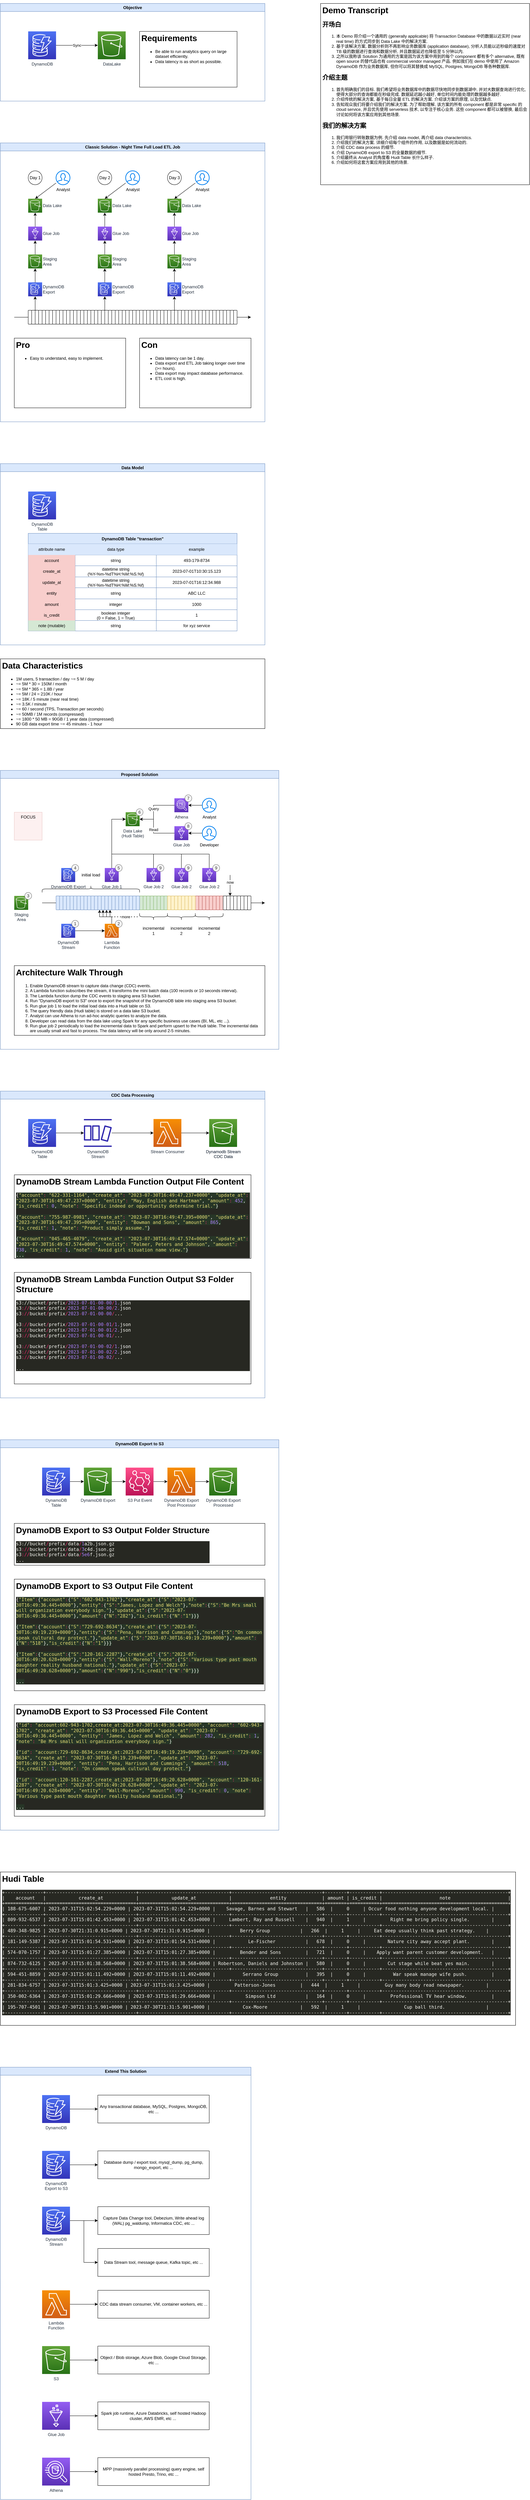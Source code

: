 <mxfile version="21.2.8" type="device">
  <diagram name="solution" id="-BKfB8V29GjrkI_bZ6R8">
    <mxGraphModel dx="3036" dy="1867" grid="1" gridSize="10" guides="1" tooltips="1" connect="1" arrows="1" fold="1" page="1" pageScale="1" pageWidth="850" pageHeight="1100" math="0" shadow="0">
      <root>
        <mxCell id="0" />
        <mxCell id="1" parent="0" />
        <mxCell id="kNB7LvVhsgOCLm-9Cc_o-394" value="" style="endArrow=classic;html=1;rounded=0;" edge="1" parent="1">
          <mxGeometry width="50" height="50" relative="1" as="geometry">
            <mxPoint x="160" y="2700" as="sourcePoint" />
            <mxPoint x="800" y="2700" as="targetPoint" />
          </mxGeometry>
        </mxCell>
        <mxCell id="kNB7LvVhsgOCLm-9Cc_o-191" style="edgeStyle=orthogonalEdgeStyle;rounded=0;orthogonalLoop=1;jettySize=auto;html=1;exitX=1;exitY=0.5;exitDx=0;exitDy=0;exitPerimeter=0;" edge="1" parent="1" source="kNB7LvVhsgOCLm-9Cc_o-1" target="kNB7LvVhsgOCLm-9Cc_o-4">
          <mxGeometry relative="1" as="geometry" />
        </mxCell>
        <mxCell id="kNB7LvVhsgOCLm-9Cc_o-1" value="DynamoDB&lt;br&gt;Table" style="sketch=0;points=[[0,0,0],[0.25,0,0],[0.5,0,0],[0.75,0,0],[1,0,0],[0,1,0],[0.25,1,0],[0.5,1,0],[0.75,1,0],[1,1,0],[0,0.25,0],[0,0.5,0],[0,0.75,0],[1,0.25,0],[1,0.5,0],[1,0.75,0]];outlineConnect=0;fontColor=#232F3E;gradientColor=#4D72F3;gradientDirection=north;fillColor=#3334B9;strokeColor=#ffffff;dashed=0;verticalLabelPosition=bottom;verticalAlign=top;align=center;html=1;fontSize=12;fontStyle=0;aspect=fixed;shape=mxgraph.aws4.resourceIcon;resIcon=mxgraph.aws4.dynamodb;" vertex="1" parent="1">
          <mxGeometry x="120" y="3320" width="80" height="80" as="geometry" />
        </mxCell>
        <mxCell id="kNB7LvVhsgOCLm-9Cc_o-192" style="edgeStyle=orthogonalEdgeStyle;rounded=0;orthogonalLoop=1;jettySize=auto;html=1;entryX=0;entryY=0.5;entryDx=0;entryDy=0;entryPerimeter=0;" edge="1" parent="1" source="kNB7LvVhsgOCLm-9Cc_o-4" target="kNB7LvVhsgOCLm-9Cc_o-5">
          <mxGeometry relative="1" as="geometry" />
        </mxCell>
        <mxCell id="kNB7LvVhsgOCLm-9Cc_o-4" value="DynamoDB&lt;br&gt;Stream" style="sketch=0;outlineConnect=0;fontColor=#232F3E;gradientColor=none;fillColor=#2E27AD;strokeColor=none;dashed=0;verticalLabelPosition=bottom;verticalAlign=top;align=center;html=1;fontSize=12;fontStyle=0;aspect=fixed;pointerEvents=1;shape=mxgraph.aws4.dynamodb_stream;" vertex="1" parent="1">
          <mxGeometry x="280" y="3320" width="80" height="80" as="geometry" />
        </mxCell>
        <mxCell id="kNB7LvVhsgOCLm-9Cc_o-193" style="edgeStyle=orthogonalEdgeStyle;rounded=0;orthogonalLoop=1;jettySize=auto;html=1;exitX=1;exitY=0.5;exitDx=0;exitDy=0;exitPerimeter=0;entryX=0;entryY=0.5;entryDx=0;entryDy=0;entryPerimeter=0;" edge="1" parent="1" source="kNB7LvVhsgOCLm-9Cc_o-5" target="kNB7LvVhsgOCLm-9Cc_o-6">
          <mxGeometry relative="1" as="geometry" />
        </mxCell>
        <mxCell id="kNB7LvVhsgOCLm-9Cc_o-5" value="Stream Consumer" style="sketch=0;points=[[0,0,0],[0.25,0,0],[0.5,0,0],[0.75,0,0],[1,0,0],[0,1,0],[0.25,1,0],[0.5,1,0],[0.75,1,0],[1,1,0],[0,0.25,0],[0,0.5,0],[0,0.75,0],[1,0.25,0],[1,0.5,0],[1,0.75,0]];outlineConnect=0;fontColor=#232F3E;gradientColor=#F78E04;gradientDirection=north;fillColor=#D05C17;strokeColor=#ffffff;dashed=0;verticalLabelPosition=bottom;verticalAlign=top;align=center;html=1;fontSize=12;fontStyle=0;aspect=fixed;shape=mxgraph.aws4.resourceIcon;resIcon=mxgraph.aws4.lambda;" vertex="1" parent="1">
          <mxGeometry x="480" y="3320" width="80" height="80" as="geometry" />
        </mxCell>
        <mxCell id="kNB7LvVhsgOCLm-9Cc_o-6" value="Dynamodb Stream&lt;br&gt;CDC Data" style="sketch=0;points=[[0,0,0],[0.25,0,0],[0.5,0,0],[0.75,0,0],[1,0,0],[0,1,0],[0.25,1,0],[0.5,1,0],[0.75,1,0],[1,1,0],[0,0.25,0],[0,0.5,0],[0,0.75,0],[1,0.25,0],[1,0.5,0],[1,0.75,0]];outlineConnect=0;fontColor=#232F3E;gradientColor=#60A337;gradientDirection=north;fillColor=#277116;strokeColor=#ffffff;dashed=0;verticalLabelPosition=bottom;verticalAlign=top;align=center;html=1;fontSize=12;fontStyle=0;aspect=fixed;shape=mxgraph.aws4.resourceIcon;resIcon=mxgraph.aws4.s3;" vertex="1" parent="1">
          <mxGeometry x="640" y="3320" width="80" height="80" as="geometry" />
        </mxCell>
        <mxCell id="kNB7LvVhsgOCLm-9Cc_o-8" value="&lt;h1&gt;DynamoDB Stream Lambda Function Output S3 Folder Structure&lt;/h1&gt;&lt;div style=&quot;background-color: rgb(39, 40, 34); font-family: &amp;quot;JetBrains Mono&amp;quot;, monospace; font-size: 9.8pt;&quot;&gt;&lt;div style=&quot;font-size: 9.8pt;&quot;&gt;&lt;font color=&quot;#f8f8f2&quot;&gt;s3://bucket&lt;/font&gt;&lt;span style=&quot;color: rgb(249, 38, 114);&quot;&gt;/&lt;/span&gt;&lt;font color=&quot;#f8f8f2&quot;&gt;prefix&lt;/font&gt;&lt;span style=&quot;color: rgb(249, 38, 114);&quot;&gt;/&lt;/span&gt;&lt;span style=&quot;color: rgb(174, 129, 255);&quot;&gt;2023&lt;/span&gt;&lt;span style=&quot;color: rgb(249, 38, 114);&quot;&gt;-&lt;/span&gt;&lt;span style=&quot;color: rgb(174, 129, 255);&quot;&gt;07&lt;/span&gt;&lt;span style=&quot;color: rgb(249, 38, 114);&quot;&gt;-&lt;/span&gt;&lt;span style=&quot;color: rgb(174, 129, 255);&quot;&gt;01&lt;/span&gt;&lt;span style=&quot;color: rgb(249, 38, 114);&quot;&gt;-&lt;/span&gt;&lt;span style=&quot;color: rgb(174, 129, 255);&quot;&gt;00&lt;/span&gt;&lt;span style=&quot;color: rgb(249, 38, 114);&quot;&gt;-&lt;/span&gt;&lt;span style=&quot;color: rgb(174, 129, 255);&quot;&gt;00&lt;/span&gt;&lt;span style=&quot;color: rgb(249, 38, 114);&quot;&gt;/&lt;/span&gt;&lt;span style=&quot;color: rgb(174, 129, 255);&quot;&gt;1.&lt;/span&gt;&lt;font color=&quot;#ffffff&quot;&gt;j&lt;/font&gt;&lt;font color=&quot;#f8f8f2&quot;&gt;son&lt;/font&gt;&lt;br&gt;&lt;font color=&quot;#f8f8f2&quot;&gt;s3&lt;/font&gt;&lt;span style=&quot;color: rgb(249, 38, 114);&quot;&gt;://&lt;/span&gt;&lt;font color=&quot;#f8f8f2&quot;&gt;bucket&lt;/font&gt;&lt;span style=&quot;color: rgb(249, 38, 114);&quot;&gt;/&lt;/span&gt;&lt;font color=&quot;#f8f8f2&quot;&gt;prefix&lt;/font&gt;&lt;span style=&quot;color: rgb(249, 38, 114);&quot;&gt;/&lt;/span&gt;&lt;span style=&quot;color: rgb(174, 129, 255);&quot;&gt;2023&lt;/span&gt;&lt;span style=&quot;color: rgb(249, 38, 114);&quot;&gt;-&lt;/span&gt;&lt;span style=&quot;color: rgb(174, 129, 255);&quot;&gt;07&lt;/span&gt;&lt;span style=&quot;color: rgb(249, 38, 114);&quot;&gt;-&lt;/span&gt;&lt;span style=&quot;color: rgb(174, 129, 255);&quot;&gt;01&lt;/span&gt;&lt;span style=&quot;color: rgb(249, 38, 114);&quot;&gt;-&lt;/span&gt;&lt;span style=&quot;color: rgb(174, 129, 255);&quot;&gt;00&lt;/span&gt;&lt;span style=&quot;color: rgb(249, 38, 114);&quot;&gt;-&lt;/span&gt;&lt;span style=&quot;color: rgb(174, 129, 255);&quot;&gt;00&lt;/span&gt;&lt;span style=&quot;color: rgb(249, 38, 114);&quot;&gt;/&lt;/span&gt;&lt;span style=&quot;color: rgb(174, 129, 255);&quot;&gt;2.&lt;/span&gt;&lt;font color=&quot;#ffffff&quot;&gt;j&lt;/font&gt;&lt;font color=&quot;#f8f8f2&quot;&gt;son&lt;/font&gt;&lt;br&gt;&lt;font color=&quot;#f8f8f2&quot;&gt;s3&lt;/font&gt;&lt;span style=&quot;color: rgb(249, 38, 114);&quot;&gt;://&lt;/span&gt;&lt;font color=&quot;#f8f8f2&quot;&gt;bucket&lt;/font&gt;&lt;span style=&quot;color: rgb(249, 38, 114);&quot;&gt;/&lt;/span&gt;&lt;font color=&quot;#f8f8f2&quot;&gt;prefix&lt;/font&gt;&lt;span style=&quot;color: rgb(249, 38, 114);&quot;&gt;/&lt;/span&gt;&lt;span style=&quot;color: rgb(174, 129, 255);&quot;&gt;2023&lt;/span&gt;&lt;span style=&quot;color: rgb(249, 38, 114);&quot;&gt;-&lt;/span&gt;&lt;span style=&quot;color: rgb(174, 129, 255);&quot;&gt;07&lt;/span&gt;&lt;span style=&quot;color: rgb(249, 38, 114);&quot;&gt;-&lt;/span&gt;&lt;span style=&quot;color: rgb(174, 129, 255);&quot;&gt;01&lt;/span&gt;&lt;span style=&quot;color: rgb(249, 38, 114);&quot;&gt;-&lt;/span&gt;&lt;span style=&quot;color: rgb(174, 129, 255);&quot;&gt;00&lt;/span&gt;&lt;span style=&quot;color: rgb(249, 38, 114);&quot;&gt;-&lt;/span&gt;&lt;span style=&quot;color: rgb(174, 129, 255);&quot;&gt;00&lt;/span&gt;&lt;span style=&quot;color: rgb(249, 38, 114);&quot;&gt;/&lt;/span&gt;&lt;font color=&quot;#f8f8f2&quot;&gt;...&lt;/font&gt;&lt;br&gt;&lt;br&gt;&lt;font color=&quot;#f8f8f2&quot;&gt;s3&lt;/font&gt;&lt;span style=&quot;color: rgb(249, 38, 114);&quot;&gt;://&lt;/span&gt;&lt;font color=&quot;#f8f8f2&quot;&gt;bucket&lt;/font&gt;&lt;span style=&quot;color: rgb(249, 38, 114);&quot;&gt;/&lt;/span&gt;&lt;font color=&quot;#f8f8f2&quot;&gt;prefix&lt;/font&gt;&lt;span style=&quot;color: rgb(249, 38, 114);&quot;&gt;/&lt;/span&gt;&lt;span style=&quot;color: rgb(174, 129, 255);&quot;&gt;2023&lt;/span&gt;&lt;span style=&quot;color: rgb(249, 38, 114);&quot;&gt;-&lt;/span&gt;&lt;span style=&quot;color: rgb(174, 129, 255);&quot;&gt;07&lt;/span&gt;&lt;span style=&quot;color: rgb(249, 38, 114);&quot;&gt;-&lt;/span&gt;&lt;span style=&quot;color: rgb(174, 129, 255);&quot;&gt;01&lt;/span&gt;&lt;span style=&quot;color: rgb(249, 38, 114);&quot;&gt;-&lt;/span&gt;&lt;span style=&quot;color: rgb(174, 129, 255);&quot;&gt;00&lt;/span&gt;&lt;span style=&quot;color: rgb(249, 38, 114);&quot;&gt;-&lt;/span&gt;&lt;span style=&quot;color: rgb(174, 129, 255);&quot;&gt;01&lt;/span&gt;&lt;span style=&quot;color: rgb(249, 38, 114);&quot;&gt;/&lt;/span&gt;&lt;span style=&quot;color: rgb(174, 129, 255);&quot;&gt;1.&lt;/span&gt;&lt;font color=&quot;#ffffff&quot;&gt;j&lt;/font&gt;&lt;span style=&quot;color: rgb(255, 255, 255); font-size: 9.8pt;&quot;&gt;&lt;/span&gt;&lt;span style=&quot;color: rgb(248, 248, 242); font-size: 9.8pt;&quot;&gt;son&lt;/span&gt;&lt;/div&gt;&lt;div style=&quot;font-size: 9.8pt;&quot;&gt;&lt;font color=&quot;#f8f8f2&quot;&gt;s3&lt;/font&gt;&lt;span style=&quot;color: rgb(249, 38, 114);&quot;&gt;://&lt;/span&gt;&lt;font color=&quot;#f8f8f2&quot;&gt;bucket&lt;/font&gt;&lt;span style=&quot;color: rgb(249, 38, 114);&quot;&gt;/&lt;/span&gt;&lt;font color=&quot;#f8f8f2&quot;&gt;prefix&lt;/font&gt;&lt;span style=&quot;color: rgb(249, 38, 114);&quot;&gt;/&lt;/span&gt;&lt;span style=&quot;color: rgb(174, 129, 255);&quot;&gt;2023&lt;/span&gt;&lt;span style=&quot;color: rgb(249, 38, 114);&quot;&gt;-&lt;/span&gt;&lt;span style=&quot;color: rgb(174, 129, 255);&quot;&gt;07&lt;/span&gt;&lt;span style=&quot;color: rgb(249, 38, 114);&quot;&gt;-&lt;/span&gt;&lt;span style=&quot;color: rgb(174, 129, 255);&quot;&gt;01&lt;/span&gt;&lt;span style=&quot;color: rgb(249, 38, 114);&quot;&gt;-&lt;/span&gt;&lt;span style=&quot;color: rgb(174, 129, 255);&quot;&gt;00&lt;/span&gt;&lt;span style=&quot;color: rgb(249, 38, 114);&quot;&gt;-&lt;/span&gt;&lt;span style=&quot;color: rgb(174, 129, 255);&quot;&gt;01&lt;/span&gt;&lt;span style=&quot;color: rgb(249, 38, 114);&quot;&gt;/&lt;/span&gt;&lt;span style=&quot;color: rgb(174, 129, 255);&quot;&gt;2.&lt;/span&gt;&lt;font color=&quot;#ffffff&quot;&gt;j&lt;/font&gt;&lt;font color=&quot;#f8f8f2&quot;&gt;son&lt;/font&gt;&lt;br&gt;&lt;font color=&quot;#f8f8f2&quot;&gt;s3&lt;/font&gt;&lt;span style=&quot;color: rgb(249, 38, 114);&quot;&gt;://&lt;/span&gt;&lt;font color=&quot;#f8f8f2&quot;&gt;bucket&lt;/font&gt;&lt;span style=&quot;color: rgb(249, 38, 114);&quot;&gt;/&lt;/span&gt;&lt;font color=&quot;#f8f8f2&quot;&gt;prefix&lt;/font&gt;&lt;span style=&quot;color: rgb(249, 38, 114);&quot;&gt;/&lt;/span&gt;&lt;span style=&quot;color: rgb(174, 129, 255);&quot;&gt;2023&lt;/span&gt;&lt;span style=&quot;color: rgb(249, 38, 114);&quot;&gt;-&lt;/span&gt;&lt;span style=&quot;color: rgb(174, 129, 255);&quot;&gt;07&lt;/span&gt;&lt;span style=&quot;color: rgb(249, 38, 114);&quot;&gt;-&lt;/span&gt;&lt;span style=&quot;color: rgb(174, 129, 255);&quot;&gt;01&lt;/span&gt;&lt;span style=&quot;color: rgb(249, 38, 114);&quot;&gt;-&lt;/span&gt;&lt;span style=&quot;color: rgb(174, 129, 255);&quot;&gt;00&lt;/span&gt;&lt;span style=&quot;color: rgb(249, 38, 114);&quot;&gt;-&lt;/span&gt;&lt;span style=&quot;color: rgb(174, 129, 255);&quot;&gt;01&lt;/span&gt;&lt;span style=&quot;color: rgb(249, 38, 114);&quot;&gt;/&lt;/span&gt;&lt;font color=&quot;#f8f8f2&quot;&gt;...&lt;/font&gt;&lt;br&gt;&lt;br&gt;&lt;font color=&quot;#f8f8f2&quot;&gt;s3&lt;/font&gt;&lt;span style=&quot;color: rgb(249, 38, 114);&quot;&gt;://&lt;/span&gt;&lt;font color=&quot;#f8f8f2&quot;&gt;bucket&lt;/font&gt;&lt;span style=&quot;color: rgb(249, 38, 114);&quot;&gt;/&lt;/span&gt;&lt;font color=&quot;#f8f8f2&quot;&gt;prefix&lt;/font&gt;&lt;span style=&quot;color: rgb(249, 38, 114);&quot;&gt;/&lt;/span&gt;&lt;span style=&quot;color: rgb(174, 129, 255);&quot;&gt;2023&lt;/span&gt;&lt;span style=&quot;color: rgb(249, 38, 114);&quot;&gt;-&lt;/span&gt;&lt;span style=&quot;color: rgb(174, 129, 255);&quot;&gt;07&lt;/span&gt;&lt;span style=&quot;color: rgb(249, 38, 114);&quot;&gt;-&lt;/span&gt;&lt;span style=&quot;color: rgb(174, 129, 255);&quot;&gt;01&lt;/span&gt;&lt;span style=&quot;color: rgb(249, 38, 114);&quot;&gt;-&lt;/span&gt;&lt;span style=&quot;color: rgb(174, 129, 255);&quot;&gt;00&lt;/span&gt;&lt;span style=&quot;color: rgb(249, 38, 114);&quot;&gt;-&lt;/span&gt;&lt;span style=&quot;color: rgb(174, 129, 255);&quot;&gt;02&lt;/span&gt;&lt;span style=&quot;color: rgb(249, 38, 114);&quot;&gt;/&lt;/span&gt;&lt;span style=&quot;color: rgb(174, 129, 255);&quot;&gt;1.&lt;/span&gt;&lt;font color=&quot;#ffffff&quot;&gt;json&lt;/font&gt;&lt;br&gt;&lt;font color=&quot;#f8f8f2&quot;&gt;s3&lt;/font&gt;&lt;span style=&quot;color: rgb(249, 38, 114);&quot;&gt;://&lt;/span&gt;&lt;font color=&quot;#f8f8f2&quot;&gt;bucket&lt;/font&gt;&lt;span style=&quot;color: rgb(249, 38, 114);&quot;&gt;/&lt;/span&gt;&lt;font color=&quot;#f8f8f2&quot;&gt;prefix&lt;/font&gt;&lt;span style=&quot;color: rgb(249, 38, 114);&quot;&gt;/&lt;/span&gt;&lt;span style=&quot;color: rgb(174, 129, 255);&quot;&gt;2023&lt;/span&gt;&lt;span style=&quot;color: rgb(249, 38, 114);&quot;&gt;-&lt;/span&gt;&lt;span style=&quot;color: rgb(174, 129, 255);&quot;&gt;07&lt;/span&gt;&lt;span style=&quot;color: rgb(249, 38, 114);&quot;&gt;-&lt;/span&gt;&lt;span style=&quot;color: rgb(174, 129, 255);&quot;&gt;01&lt;/span&gt;&lt;span style=&quot;color: rgb(249, 38, 114);&quot;&gt;-&lt;/span&gt;&lt;span style=&quot;color: rgb(174, 129, 255);&quot;&gt;00&lt;/span&gt;&lt;span style=&quot;color: rgb(249, 38, 114);&quot;&gt;-&lt;/span&gt;&lt;span style=&quot;color: rgb(174, 129, 255);&quot;&gt;02&lt;/span&gt;&lt;span style=&quot;color: rgb(249, 38, 114);&quot;&gt;/&lt;/span&gt;&lt;span style=&quot;color: rgb(174, 129, 255);&quot;&gt;2.&lt;/span&gt;&lt;font color=&quot;#ffffff&quot;&gt;json&lt;/font&gt;&lt;br&gt;&lt;font color=&quot;#f8f8f2&quot;&gt;s3&lt;/font&gt;&lt;span style=&quot;color: rgb(249, 38, 114);&quot;&gt;://&lt;/span&gt;&lt;font color=&quot;#f8f8f2&quot;&gt;bucket&lt;/font&gt;&lt;span style=&quot;color: rgb(249, 38, 114);&quot;&gt;/&lt;/span&gt;&lt;font color=&quot;#f8f8f2&quot;&gt;prefix&lt;/font&gt;&lt;span style=&quot;color: rgb(249, 38, 114);&quot;&gt;/&lt;/span&gt;&lt;span style=&quot;color: rgb(174, 129, 255);&quot;&gt;2023&lt;/span&gt;&lt;span style=&quot;color: rgb(249, 38, 114);&quot;&gt;-&lt;/span&gt;&lt;span style=&quot;color: rgb(174, 129, 255);&quot;&gt;07&lt;/span&gt;&lt;span style=&quot;color: rgb(249, 38, 114);&quot;&gt;-&lt;/span&gt;&lt;span style=&quot;color: rgb(174, 129, 255);&quot;&gt;01&lt;/span&gt;&lt;span style=&quot;color: rgb(249, 38, 114);&quot;&gt;-&lt;/span&gt;&lt;span style=&quot;color: rgb(174, 129, 255);&quot;&gt;00&lt;/span&gt;&lt;span style=&quot;color: rgb(249, 38, 114);&quot;&gt;-&lt;/span&gt;&lt;span style=&quot;color: rgb(174, 129, 255);&quot;&gt;02&lt;/span&gt;&lt;span style=&quot;color: rgb(249, 38, 114);&quot;&gt;/&lt;/span&gt;&lt;font color=&quot;#f8f8f2&quot;&gt;...&lt;/font&gt;&lt;br&gt;&lt;br&gt;&lt;font color=&quot;#f8f8f2&quot;&gt;...&lt;/font&gt;&lt;/div&gt;&lt;/div&gt;" style="text;html=1;strokeColor=default;fillColor=none;spacing=5;spacingTop=-20;whiteSpace=wrap;overflow=hidden;rounded=0;" vertex="1" parent="1">
          <mxGeometry x="80" y="3760" width="680" height="320" as="geometry" />
        </mxCell>
        <mxCell id="kNB7LvVhsgOCLm-9Cc_o-13" value="DynamoDB Table &quot;transaction&quot;" style="shape=table;startSize=30;container=1;collapsible=0;childLayout=tableLayout;fontSize=12;fillColor=#dae8fc;strokeColor=#6c8ebf;fontStyle=1" vertex="1" parent="1">
          <mxGeometry x="120" y="1640" width="600" height="280" as="geometry" />
        </mxCell>
        <mxCell id="kNB7LvVhsgOCLm-9Cc_o-14" value="" style="shape=tableRow;horizontal=0;startSize=0;swimlaneHead=0;swimlaneBody=0;strokeColor=inherit;top=0;left=0;bottom=0;right=0;collapsible=0;dropTarget=0;fillColor=none;points=[[0,0.5],[1,0.5]];portConstraint=eastwest;fontSize=12;" vertex="1" parent="kNB7LvVhsgOCLm-9Cc_o-13">
          <mxGeometry y="30" width="600" height="32" as="geometry" />
        </mxCell>
        <mxCell id="kNB7LvVhsgOCLm-9Cc_o-15" value="attribute name&lt;br&gt;" style="shape=partialRectangle;html=1;whiteSpace=wrap;connectable=0;strokeColor=#6c8ebf;overflow=hidden;fillColor=#dae8fc;top=0;left=0;bottom=0;right=0;pointerEvents=1;fontSize=12;" vertex="1" parent="kNB7LvVhsgOCLm-9Cc_o-14">
          <mxGeometry width="135" height="32" as="geometry">
            <mxRectangle width="135" height="32" as="alternateBounds" />
          </mxGeometry>
        </mxCell>
        <mxCell id="kNB7LvVhsgOCLm-9Cc_o-16" value="data type" style="shape=partialRectangle;html=1;whiteSpace=wrap;connectable=0;strokeColor=#6c8ebf;overflow=hidden;fillColor=#dae8fc;top=0;left=0;bottom=0;right=0;pointerEvents=1;fontSize=12;" vertex="1" parent="kNB7LvVhsgOCLm-9Cc_o-14">
          <mxGeometry x="135" width="233" height="32" as="geometry">
            <mxRectangle width="233" height="32" as="alternateBounds" />
          </mxGeometry>
        </mxCell>
        <mxCell id="kNB7LvVhsgOCLm-9Cc_o-38" value="example" style="shape=partialRectangle;html=1;whiteSpace=wrap;connectable=0;strokeColor=#6c8ebf;overflow=hidden;fillColor=#dae8fc;top=0;left=0;bottom=0;right=0;pointerEvents=1;fontSize=12;" vertex="1" parent="kNB7LvVhsgOCLm-9Cc_o-14">
          <mxGeometry x="368" width="232" height="32" as="geometry">
            <mxRectangle width="232" height="32" as="alternateBounds" />
          </mxGeometry>
        </mxCell>
        <mxCell id="kNB7LvVhsgOCLm-9Cc_o-18" value="" style="shape=tableRow;horizontal=0;startSize=0;swimlaneHead=0;swimlaneBody=0;strokeColor=inherit;top=0;left=0;bottom=0;right=0;collapsible=0;dropTarget=0;fillColor=none;points=[[0,0.5],[1,0.5]];portConstraint=eastwest;fontSize=12;" vertex="1" parent="kNB7LvVhsgOCLm-9Cc_o-13">
          <mxGeometry y="62" width="600" height="31" as="geometry" />
        </mxCell>
        <mxCell id="kNB7LvVhsgOCLm-9Cc_o-19" value="account" style="shape=partialRectangle;html=1;whiteSpace=wrap;connectable=0;strokeColor=#b85450;overflow=hidden;fillColor=#f8cecc;top=0;left=0;bottom=0;right=0;pointerEvents=1;fontSize=12;" vertex="1" parent="kNB7LvVhsgOCLm-9Cc_o-18">
          <mxGeometry width="135" height="31" as="geometry">
            <mxRectangle width="135" height="31" as="alternateBounds" />
          </mxGeometry>
        </mxCell>
        <mxCell id="kNB7LvVhsgOCLm-9Cc_o-20" value="string" style="shape=partialRectangle;html=1;whiteSpace=wrap;connectable=0;strokeColor=inherit;overflow=hidden;fillColor=none;top=0;left=0;bottom=0;right=0;pointerEvents=1;fontSize=12;" vertex="1" parent="kNB7LvVhsgOCLm-9Cc_o-18">
          <mxGeometry x="135" width="233" height="31" as="geometry">
            <mxRectangle width="233" height="31" as="alternateBounds" />
          </mxGeometry>
        </mxCell>
        <mxCell id="kNB7LvVhsgOCLm-9Cc_o-39" value="493-179-8734" style="shape=partialRectangle;html=1;whiteSpace=wrap;connectable=0;strokeColor=inherit;overflow=hidden;fillColor=none;top=0;left=0;bottom=0;right=0;pointerEvents=1;fontSize=12;" vertex="1" parent="kNB7LvVhsgOCLm-9Cc_o-18">
          <mxGeometry x="368" width="232" height="31" as="geometry">
            <mxRectangle width="232" height="31" as="alternateBounds" />
          </mxGeometry>
        </mxCell>
        <mxCell id="kNB7LvVhsgOCLm-9Cc_o-22" value="" style="shape=tableRow;horizontal=0;startSize=0;swimlaneHead=0;swimlaneBody=0;strokeColor=inherit;top=0;left=0;bottom=0;right=0;collapsible=0;dropTarget=0;fillColor=none;points=[[0,0.5],[1,0.5]];portConstraint=eastwest;fontSize=12;" vertex="1" parent="kNB7LvVhsgOCLm-9Cc_o-13">
          <mxGeometry y="93" width="600" height="32" as="geometry" />
        </mxCell>
        <mxCell id="kNB7LvVhsgOCLm-9Cc_o-23" value="create_at" style="shape=partialRectangle;html=1;whiteSpace=wrap;connectable=0;strokeColor=#b85450;overflow=hidden;fillColor=#f8cecc;top=0;left=0;bottom=0;right=0;pointerEvents=1;fontSize=12;" vertex="1" parent="kNB7LvVhsgOCLm-9Cc_o-22">
          <mxGeometry width="135" height="32" as="geometry">
            <mxRectangle width="135" height="32" as="alternateBounds" />
          </mxGeometry>
        </mxCell>
        <mxCell id="kNB7LvVhsgOCLm-9Cc_o-24" value="datetime string&lt;br style=&quot;font-size: 12px;&quot;&gt;(%Y-%m-%dT%H:%M:%S.%f)" style="shape=partialRectangle;html=1;whiteSpace=wrap;connectable=0;strokeColor=inherit;overflow=hidden;fillColor=none;top=0;left=0;bottom=0;right=0;pointerEvents=1;fontSize=12;" vertex="1" parent="kNB7LvVhsgOCLm-9Cc_o-22">
          <mxGeometry x="135" width="233" height="32" as="geometry">
            <mxRectangle width="233" height="32" as="alternateBounds" />
          </mxGeometry>
        </mxCell>
        <mxCell id="kNB7LvVhsgOCLm-9Cc_o-40" value="2023-07-01T10:30:15.123" style="shape=partialRectangle;html=1;whiteSpace=wrap;connectable=0;strokeColor=inherit;overflow=hidden;fillColor=none;top=0;left=0;bottom=0;right=0;pointerEvents=1;fontSize=12;" vertex="1" parent="kNB7LvVhsgOCLm-9Cc_o-22">
          <mxGeometry x="368" width="232" height="32" as="geometry">
            <mxRectangle width="232" height="32" as="alternateBounds" />
          </mxGeometry>
        </mxCell>
        <mxCell id="kNB7LvVhsgOCLm-9Cc_o-26" style="shape=tableRow;horizontal=0;startSize=0;swimlaneHead=0;swimlaneBody=0;strokeColor=inherit;top=0;left=0;bottom=0;right=0;collapsible=0;dropTarget=0;fillColor=none;points=[[0,0.5],[1,0.5]];portConstraint=eastwest;fontSize=12;" vertex="1" parent="kNB7LvVhsgOCLm-9Cc_o-13">
          <mxGeometry y="125" width="600" height="31" as="geometry" />
        </mxCell>
        <mxCell id="kNB7LvVhsgOCLm-9Cc_o-27" value="update_at" style="shape=partialRectangle;html=1;whiteSpace=wrap;connectable=0;strokeColor=#b85450;overflow=hidden;fillColor=#f8cecc;top=0;left=0;bottom=0;right=0;pointerEvents=1;fontSize=12;" vertex="1" parent="kNB7LvVhsgOCLm-9Cc_o-26">
          <mxGeometry width="135" height="31" as="geometry">
            <mxRectangle width="135" height="31" as="alternateBounds" />
          </mxGeometry>
        </mxCell>
        <mxCell id="kNB7LvVhsgOCLm-9Cc_o-28" value="&lt;meta charset=&quot;utf-8&quot; style=&quot;font-size: 12px;&quot;&gt;&lt;span style=&quot;color: rgb(0, 0, 0); font-family: Helvetica; font-size: 12px; font-style: normal; font-variant-ligatures: normal; font-variant-caps: normal; font-weight: 400; letter-spacing: normal; orphans: 2; text-align: center; text-indent: 0px; text-transform: none; widows: 2; word-spacing: 0px; -webkit-text-stroke-width: 0px; background-color: rgb(251, 251, 251); text-decoration-thickness: initial; text-decoration-style: initial; text-decoration-color: initial; float: none; display: inline !important;&quot;&gt;datetime string&lt;/span&gt;&lt;br style=&quot;border-color: var(--border-color); color: rgb(0, 0, 0); font-family: Helvetica; font-size: 12px; font-style: normal; font-variant-ligatures: normal; font-variant-caps: normal; font-weight: 400; letter-spacing: normal; orphans: 2; text-align: center; text-indent: 0px; text-transform: none; widows: 2; word-spacing: 0px; -webkit-text-stroke-width: 0px; background-color: rgb(251, 251, 251); text-decoration-thickness: initial; text-decoration-style: initial; text-decoration-color: initial;&quot;&gt;&lt;span style=&quot;color: rgb(0, 0, 0); font-family: Helvetica; font-size: 12px; font-style: normal; font-variant-ligatures: normal; font-variant-caps: normal; font-weight: 400; letter-spacing: normal; orphans: 2; text-align: center; text-indent: 0px; text-transform: none; widows: 2; word-spacing: 0px; -webkit-text-stroke-width: 0px; background-color: rgb(251, 251, 251); text-decoration-thickness: initial; text-decoration-style: initial; text-decoration-color: initial; float: none; display: inline !important;&quot;&gt;(%Y-%m-%dT%H:%M:%S.%f)&lt;/span&gt;" style="shape=partialRectangle;html=1;whiteSpace=wrap;connectable=0;strokeColor=inherit;overflow=hidden;fillColor=none;top=0;left=0;bottom=0;right=0;pointerEvents=1;fontSize=12;" vertex="1" parent="kNB7LvVhsgOCLm-9Cc_o-26">
          <mxGeometry x="135" width="233" height="31" as="geometry">
            <mxRectangle width="233" height="31" as="alternateBounds" />
          </mxGeometry>
        </mxCell>
        <mxCell id="kNB7LvVhsgOCLm-9Cc_o-41" value="2023-07-01T16:12:34.988" style="shape=partialRectangle;html=1;whiteSpace=wrap;connectable=0;strokeColor=inherit;overflow=hidden;fillColor=none;top=0;left=0;bottom=0;right=0;pointerEvents=1;fontSize=12;" vertex="1" parent="kNB7LvVhsgOCLm-9Cc_o-26">
          <mxGeometry x="368" width="232" height="31" as="geometry">
            <mxRectangle width="232" height="31" as="alternateBounds" />
          </mxGeometry>
        </mxCell>
        <mxCell id="kNB7LvVhsgOCLm-9Cc_o-29" style="shape=tableRow;horizontal=0;startSize=0;swimlaneHead=0;swimlaneBody=0;strokeColor=inherit;top=0;left=0;bottom=0;right=0;collapsible=0;dropTarget=0;fillColor=none;points=[[0,0.5],[1,0.5]];portConstraint=eastwest;fontSize=12;" vertex="1" parent="kNB7LvVhsgOCLm-9Cc_o-13">
          <mxGeometry y="156" width="600" height="32" as="geometry" />
        </mxCell>
        <mxCell id="kNB7LvVhsgOCLm-9Cc_o-30" value="entity" style="shape=partialRectangle;html=1;whiteSpace=wrap;connectable=0;strokeColor=#b85450;overflow=hidden;fillColor=#f8cecc;top=0;left=0;bottom=0;right=0;pointerEvents=1;fontSize=12;" vertex="1" parent="kNB7LvVhsgOCLm-9Cc_o-29">
          <mxGeometry width="135" height="32" as="geometry">
            <mxRectangle width="135" height="32" as="alternateBounds" />
          </mxGeometry>
        </mxCell>
        <mxCell id="kNB7LvVhsgOCLm-9Cc_o-31" value="string" style="shape=partialRectangle;html=1;whiteSpace=wrap;connectable=0;strokeColor=inherit;overflow=hidden;fillColor=none;top=0;left=0;bottom=0;right=0;pointerEvents=1;fontSize=12;" vertex="1" parent="kNB7LvVhsgOCLm-9Cc_o-29">
          <mxGeometry x="135" width="233" height="32" as="geometry">
            <mxRectangle width="233" height="32" as="alternateBounds" />
          </mxGeometry>
        </mxCell>
        <mxCell id="kNB7LvVhsgOCLm-9Cc_o-42" value="ABC LLC" style="shape=partialRectangle;html=1;whiteSpace=wrap;connectable=0;strokeColor=inherit;overflow=hidden;fillColor=none;top=0;left=0;bottom=0;right=0;pointerEvents=1;fontSize=12;" vertex="1" parent="kNB7LvVhsgOCLm-9Cc_o-29">
          <mxGeometry x="368" width="232" height="32" as="geometry">
            <mxRectangle width="232" height="32" as="alternateBounds" />
          </mxGeometry>
        </mxCell>
        <mxCell id="kNB7LvVhsgOCLm-9Cc_o-32" style="shape=tableRow;horizontal=0;startSize=0;swimlaneHead=0;swimlaneBody=0;strokeColor=inherit;top=0;left=0;bottom=0;right=0;collapsible=0;dropTarget=0;fillColor=none;points=[[0,0.5],[1,0.5]];portConstraint=eastwest;fontSize=12;" vertex="1" parent="kNB7LvVhsgOCLm-9Cc_o-13">
          <mxGeometry y="188" width="600" height="31" as="geometry" />
        </mxCell>
        <mxCell id="kNB7LvVhsgOCLm-9Cc_o-33" value="amount" style="shape=partialRectangle;html=1;whiteSpace=wrap;connectable=0;strokeColor=#b85450;overflow=hidden;fillColor=#f8cecc;top=0;left=0;bottom=0;right=0;pointerEvents=1;fontSize=12;" vertex="1" parent="kNB7LvVhsgOCLm-9Cc_o-32">
          <mxGeometry width="135" height="31" as="geometry">
            <mxRectangle width="135" height="31" as="alternateBounds" />
          </mxGeometry>
        </mxCell>
        <mxCell id="kNB7LvVhsgOCLm-9Cc_o-34" value="integer" style="shape=partialRectangle;html=1;whiteSpace=wrap;connectable=0;strokeColor=inherit;overflow=hidden;fillColor=none;top=0;left=0;bottom=0;right=0;pointerEvents=1;fontSize=12;" vertex="1" parent="kNB7LvVhsgOCLm-9Cc_o-32">
          <mxGeometry x="135" width="233" height="31" as="geometry">
            <mxRectangle width="233" height="31" as="alternateBounds" />
          </mxGeometry>
        </mxCell>
        <mxCell id="kNB7LvVhsgOCLm-9Cc_o-43" value="1000" style="shape=partialRectangle;html=1;whiteSpace=wrap;connectable=0;strokeColor=inherit;overflow=hidden;fillColor=none;top=0;left=0;bottom=0;right=0;pointerEvents=1;fontSize=12;" vertex="1" parent="kNB7LvVhsgOCLm-9Cc_o-32">
          <mxGeometry x="368" width="232" height="31" as="geometry">
            <mxRectangle width="232" height="31" as="alternateBounds" />
          </mxGeometry>
        </mxCell>
        <mxCell id="kNB7LvVhsgOCLm-9Cc_o-52" style="shape=tableRow;horizontal=0;startSize=0;swimlaneHead=0;swimlaneBody=0;strokeColor=inherit;top=0;left=0;bottom=0;right=0;collapsible=0;dropTarget=0;fillColor=none;points=[[0,0.5],[1,0.5]];portConstraint=eastwest;fontSize=12;" vertex="1" parent="kNB7LvVhsgOCLm-9Cc_o-13">
          <mxGeometry y="219" width="600" height="31" as="geometry" />
        </mxCell>
        <mxCell id="kNB7LvVhsgOCLm-9Cc_o-53" value="is_credit" style="shape=partialRectangle;html=1;whiteSpace=wrap;connectable=0;strokeColor=#b85450;overflow=hidden;fillColor=#f8cecc;top=0;left=0;bottom=0;right=0;pointerEvents=1;fontSize=12;" vertex="1" parent="kNB7LvVhsgOCLm-9Cc_o-52">
          <mxGeometry width="135" height="31" as="geometry">
            <mxRectangle width="135" height="31" as="alternateBounds" />
          </mxGeometry>
        </mxCell>
        <mxCell id="kNB7LvVhsgOCLm-9Cc_o-54" value="boolean integer&lt;br style=&quot;font-size: 12px;&quot;&gt;(0 = False, 1 = True)" style="shape=partialRectangle;html=1;whiteSpace=wrap;connectable=0;strokeColor=inherit;overflow=hidden;fillColor=none;top=0;left=0;bottom=0;right=0;pointerEvents=1;fontSize=12;" vertex="1" parent="kNB7LvVhsgOCLm-9Cc_o-52">
          <mxGeometry x="135" width="233" height="31" as="geometry">
            <mxRectangle width="233" height="31" as="alternateBounds" />
          </mxGeometry>
        </mxCell>
        <mxCell id="kNB7LvVhsgOCLm-9Cc_o-55" value="1" style="shape=partialRectangle;html=1;whiteSpace=wrap;connectable=0;strokeColor=inherit;overflow=hidden;fillColor=none;top=0;left=0;bottom=0;right=0;pointerEvents=1;fontSize=12;" vertex="1" parent="kNB7LvVhsgOCLm-9Cc_o-52">
          <mxGeometry x="368" width="232" height="31" as="geometry">
            <mxRectangle width="232" height="31" as="alternateBounds" />
          </mxGeometry>
        </mxCell>
        <mxCell id="kNB7LvVhsgOCLm-9Cc_o-35" style="shape=tableRow;horizontal=0;startSize=0;swimlaneHead=0;swimlaneBody=0;strokeColor=inherit;top=0;left=0;bottom=0;right=0;collapsible=0;dropTarget=0;fillColor=none;points=[[0,0.5],[1,0.5]];portConstraint=eastwest;fontSize=12;" vertex="1" parent="kNB7LvVhsgOCLm-9Cc_o-13">
          <mxGeometry y="250" width="600" height="30" as="geometry" />
        </mxCell>
        <mxCell id="kNB7LvVhsgOCLm-9Cc_o-36" value="note (mutable)" style="shape=partialRectangle;html=1;whiteSpace=wrap;connectable=0;strokeColor=#82b366;overflow=hidden;fillColor=#d5e8d4;top=0;left=0;bottom=0;right=0;pointerEvents=1;fontSize=12;" vertex="1" parent="kNB7LvVhsgOCLm-9Cc_o-35">
          <mxGeometry width="135" height="30" as="geometry">
            <mxRectangle width="135" height="30" as="alternateBounds" />
          </mxGeometry>
        </mxCell>
        <mxCell id="kNB7LvVhsgOCLm-9Cc_o-37" value="string" style="shape=partialRectangle;html=1;whiteSpace=wrap;connectable=0;strokeColor=inherit;overflow=hidden;fillColor=none;top=0;left=0;bottom=0;right=0;pointerEvents=1;fontSize=12;" vertex="1" parent="kNB7LvVhsgOCLm-9Cc_o-35">
          <mxGeometry x="135" width="233" height="30" as="geometry">
            <mxRectangle width="233" height="30" as="alternateBounds" />
          </mxGeometry>
        </mxCell>
        <mxCell id="kNB7LvVhsgOCLm-9Cc_o-44" value="for xyz service" style="shape=partialRectangle;html=1;whiteSpace=wrap;connectable=0;strokeColor=inherit;overflow=hidden;fillColor=none;top=0;left=0;bottom=0;right=0;pointerEvents=1;fontSize=12;" vertex="1" parent="kNB7LvVhsgOCLm-9Cc_o-35">
          <mxGeometry x="368" width="232" height="30" as="geometry">
            <mxRectangle width="232" height="30" as="alternateBounds" />
          </mxGeometry>
        </mxCell>
        <mxCell id="kNB7LvVhsgOCLm-9Cc_o-56" value="&lt;h1&gt;DynamoDB Stream Lambda Function Output File Content&lt;/h1&gt;&lt;div style=&quot;background-color: rgb(39, 40, 34); color: rgb(248, 248, 242); font-family: &amp;quot;JetBrains Mono&amp;quot;, monospace; font-size: 9.8pt;&quot;&gt;{&lt;span style=&quot;color:#e6db74;background-color:#273627;&quot;&gt;&quot;account&quot;&lt;/span&gt;&lt;span style=&quot;color:#f92672;background-color:#273627;&quot;&gt;: &lt;/span&gt;&lt;span style=&quot;color:#e6db74;background-color:#273627;&quot;&gt;&quot;622-331-1164&quot;&lt;/span&gt;&lt;span style=&quot;background-color:#273627;&quot;&gt;, &lt;/span&gt;&lt;span style=&quot;color:#e6db74;background-color:#273627;&quot;&gt;&quot;create_at&quot;&lt;/span&gt;&lt;span style=&quot;color:#f92672;background-color:#273627;&quot;&gt;: &lt;/span&gt;&lt;span style=&quot;color:#e6db74;background-color:#273627;&quot;&gt;&quot;2023-07-30T16:49:47.237+0000&quot;&lt;/span&gt;&lt;span style=&quot;background-color:#273627;&quot;&gt;, &lt;/span&gt;&lt;span style=&quot;color:#e6db74;background-color:#273627;&quot;&gt;&quot;update_at&quot;&lt;/span&gt;&lt;span style=&quot;color:#f92672;background-color:#273627;&quot;&gt;: &lt;/span&gt;&lt;span style=&quot;color:#e6db74;background-color:#273627;&quot;&gt;&quot;2023-07-30T16:49:47.237+0000&quot;&lt;/span&gt;&lt;span style=&quot;background-color:#273627;&quot;&gt;, &lt;/span&gt;&lt;span style=&quot;color:#e6db74;background-color:#273627;&quot;&gt;&quot;entity&quot;&lt;/span&gt;&lt;span style=&quot;color:#f92672;background-color:#273627;&quot;&gt;: &lt;/span&gt;&lt;span style=&quot;color:#e6db74;background-color:#273627;&quot;&gt;&quot;May, English and Hartman&quot;&lt;/span&gt;&lt;span style=&quot;background-color:#273627;&quot;&gt;, &lt;/span&gt;&lt;span style=&quot;color:#e6db74;background-color:#273627;&quot;&gt;&quot;amount&quot;&lt;/span&gt;&lt;span style=&quot;color:#f92672;background-color:#273627;&quot;&gt;: &lt;/span&gt;&lt;span style=&quot;color:#ae81ff;background-color:#273627;&quot;&gt;452&lt;/span&gt;&lt;span style=&quot;background-color:#273627;&quot;&gt;, &lt;/span&gt;&lt;span style=&quot;color:#e6db74;background-color:#273627;&quot;&gt;&quot;is_credit&quot;&lt;/span&gt;&lt;span style=&quot;color:#f92672;background-color:#273627;&quot;&gt;: &lt;/span&gt;&lt;span style=&quot;color:#ae81ff;background-color:#273627;&quot;&gt;0&lt;/span&gt;&lt;span style=&quot;background-color:#273627;&quot;&gt;, &lt;/span&gt;&lt;span style=&quot;color:#e6db74;background-color:#273627;&quot;&gt;&quot;note&quot;&lt;/span&gt;&lt;span style=&quot;color:#f92672;background-color:#273627;&quot;&gt;: &lt;/span&gt;&lt;span style=&quot;color:#e6db74;background-color:#273627;&quot;&gt;&quot;Specific indeed or opportunity determine trial.&quot;&lt;/span&gt;&lt;span style=&quot;background-color:#273627;&quot;&gt;}&lt;br&gt;&lt;/span&gt;&lt;span style=&quot;background-color:#273627;&quot;&gt;&lt;br&gt;&lt;/span&gt;&lt;/div&gt;&lt;div style=&quot;background-color: rgb(39, 40, 34); color: rgb(248, 248, 242); font-family: &amp;quot;JetBrains Mono&amp;quot;, monospace; font-size: 9.8pt;&quot;&gt;&lt;span style=&quot;background-color:#273627;&quot;&gt;{&lt;/span&gt;&lt;span style=&quot;color:#e6db74;background-color:#273627;&quot;&gt;&quot;account&quot;&lt;/span&gt;&lt;span style=&quot;color:#f92672;background-color:#273627;&quot;&gt;: &lt;/span&gt;&lt;span style=&quot;color:#e6db74;background-color:#273627;&quot;&gt;&quot;755-987-0981&quot;&lt;/span&gt;&lt;span style=&quot;background-color:#273627;&quot;&gt;, &lt;/span&gt;&lt;span style=&quot;color:#e6db74;background-color:#273627;&quot;&gt;&quot;create_at&quot;&lt;/span&gt;&lt;span style=&quot;color:#f92672;background-color:#273627;&quot;&gt;: &lt;/span&gt;&lt;span style=&quot;color:#e6db74;background-color:#273627;&quot;&gt;&quot;2023-07-30T16:49:47.395+0000&quot;&lt;/span&gt;&lt;span style=&quot;background-color:#273627;&quot;&gt;, &lt;/span&gt;&lt;span style=&quot;color:#e6db74;background-color:#273627;&quot;&gt;&quot;update_at&quot;&lt;/span&gt;&lt;span style=&quot;color:#f92672;background-color:#273627;&quot;&gt;: &lt;/span&gt;&lt;span style=&quot;color:#e6db74;background-color:#273627;&quot;&gt;&quot;2023-07-30T16:49:47.395+0000&quot;&lt;/span&gt;&lt;span style=&quot;background-color:#273627;&quot;&gt;, &lt;/span&gt;&lt;span style=&quot;color:#e6db74;background-color:#273627;&quot;&gt;&quot;entity&quot;&lt;/span&gt;&lt;span style=&quot;color:#f92672;background-color:#273627;&quot;&gt;: &lt;/span&gt;&lt;span style=&quot;color:#e6db74;background-color:#273627;&quot;&gt;&quot;Bowman and Sons&quot;&lt;/span&gt;&lt;span style=&quot;background-color:#273627;&quot;&gt;, &lt;/span&gt;&lt;span style=&quot;color:#e6db74;background-color:#273627;&quot;&gt;&quot;amount&quot;&lt;/span&gt;&lt;span style=&quot;color:#f92672;background-color:#273627;&quot;&gt;: &lt;/span&gt;&lt;span style=&quot;color:#ae81ff;background-color:#273627;&quot;&gt;865&lt;/span&gt;&lt;span style=&quot;background-color:#273627;&quot;&gt;, &lt;/span&gt;&lt;span style=&quot;color:#e6db74;background-color:#273627;&quot;&gt;&quot;is_credit&quot;&lt;/span&gt;&lt;span style=&quot;color:#f92672;background-color:#273627;&quot;&gt;: &lt;/span&gt;&lt;span style=&quot;color:#ae81ff;background-color:#273627;&quot;&gt;1&lt;/span&gt;&lt;span style=&quot;background-color:#273627;&quot;&gt;, &lt;/span&gt;&lt;span style=&quot;color:#e6db74;background-color:#273627;&quot;&gt;&quot;note&quot;&lt;/span&gt;&lt;span style=&quot;color:#f92672;background-color:#273627;&quot;&gt;: &lt;/span&gt;&lt;span style=&quot;color:#e6db74;background-color:#273627;&quot;&gt;&quot;Product simply assume.&quot;&lt;/span&gt;&lt;span style=&quot;background-color:#273627;&quot;&gt;}&lt;br&gt;&lt;/span&gt;&lt;span style=&quot;background-color:#273627;&quot;&gt;&lt;br&gt;&lt;/span&gt;&lt;/div&gt;&lt;div style=&quot;background-color: rgb(39, 40, 34); color: rgb(248, 248, 242); font-family: &amp;quot;JetBrains Mono&amp;quot;, monospace; font-size: 9.8pt;&quot;&gt;&lt;span style=&quot;background-color:#273627;&quot;&gt;{&lt;/span&gt;&lt;span style=&quot;color:#e6db74;background-color:#273627;&quot;&gt;&quot;account&quot;&lt;/span&gt;&lt;span style=&quot;color:#f92672;background-color:#273627;&quot;&gt;: &lt;/span&gt;&lt;span style=&quot;color:#e6db74;background-color:#273627;&quot;&gt;&quot;045-465-4079&quot;&lt;/span&gt;&lt;span style=&quot;background-color:#273627;&quot;&gt;, &lt;/span&gt;&lt;span style=&quot;color:#e6db74;background-color:#273627;&quot;&gt;&quot;create_at&quot;&lt;/span&gt;&lt;span style=&quot;color:#f92672;background-color:#273627;&quot;&gt;: &lt;/span&gt;&lt;span style=&quot;color:#e6db74;background-color:#273627;&quot;&gt;&quot;2023-07-30T16:49:47.574+0000&quot;&lt;/span&gt;&lt;span style=&quot;background-color:#273627;&quot;&gt;, &lt;/span&gt;&lt;span style=&quot;color:#e6db74;background-color:#273627;&quot;&gt;&quot;update_at&quot;&lt;/span&gt;&lt;span style=&quot;color:#f92672;background-color:#273627;&quot;&gt;: &lt;/span&gt;&lt;span style=&quot;color:#e6db74;background-color:#273627;&quot;&gt;&quot;2023-07-30T16:49:47.574+0000&quot;&lt;/span&gt;&lt;span style=&quot;background-color:#273627;&quot;&gt;, &lt;/span&gt;&lt;span style=&quot;color:#e6db74;background-color:#273627;&quot;&gt;&quot;entity&quot;&lt;/span&gt;&lt;span style=&quot;color:#f92672;background-color:#273627;&quot;&gt;: &lt;/span&gt;&lt;span style=&quot;color:#e6db74;background-color:#273627;&quot;&gt;&quot;Palmer, Peters and Johnson&quot;&lt;/span&gt;&lt;span style=&quot;background-color:#273627;&quot;&gt;, &lt;/span&gt;&lt;span style=&quot;color:#e6db74;background-color:#273627;&quot;&gt;&quot;amount&quot;&lt;/span&gt;&lt;span style=&quot;color:#f92672;background-color:#273627;&quot;&gt;: &lt;/span&gt;&lt;span style=&quot;color:#ae81ff;background-color:#273627;&quot;&gt;738&lt;/span&gt;&lt;span style=&quot;background-color:#273627;&quot;&gt;, &lt;/span&gt;&lt;span style=&quot;color:#e6db74;background-color:#273627;&quot;&gt;&quot;is_credit&quot;&lt;/span&gt;&lt;span style=&quot;color:#f92672;background-color:#273627;&quot;&gt;: &lt;/span&gt;&lt;span style=&quot;color:#ae81ff;background-color:#273627;&quot;&gt;1&lt;/span&gt;&lt;span style=&quot;background-color:#273627;&quot;&gt;, &lt;/span&gt;&lt;span style=&quot;color:#e6db74;background-color:#273627;&quot;&gt;&quot;note&quot;&lt;/span&gt;&lt;span style=&quot;color:#f92672;background-color:#273627;&quot;&gt;: &lt;/span&gt;&lt;span style=&quot;color:#e6db74;background-color:#273627;&quot;&gt;&quot;Avoid girl situation name view.&quot;&lt;/span&gt;&lt;span style=&quot;background-color:#273627;&quot;&gt;}&lt;br&gt;&lt;/span&gt;&lt;span style=&quot;background-color:#273627;&quot;&gt;...&lt;/span&gt;&lt;/div&gt;" style="text;html=1;strokeColor=default;fillColor=none;spacing=5;spacingTop=-20;whiteSpace=wrap;overflow=hidden;rounded=0;" vertex="1" parent="1">
          <mxGeometry x="80" y="3480" width="680" height="240" as="geometry" />
        </mxCell>
        <mxCell id="kNB7LvVhsgOCLm-9Cc_o-57" value="&lt;h1&gt;DynamoDB Export to S3 Output File Content&lt;/h1&gt;&lt;div style=&quot;background-color: rgb(39, 40, 34); color: rgb(248, 248, 242); font-family: &amp;quot;JetBrains Mono&amp;quot;, monospace; font-size: 9.8pt;&quot;&gt;{&lt;span style=&quot;color:#e6db74;background-color:#273627;&quot;&gt;&quot;Item&quot;&lt;/span&gt;&lt;span style=&quot;color:#f92672;background-color:#273627;&quot;&gt;:&lt;/span&gt;&lt;span style=&quot;background-color:#273627;&quot;&gt;{&lt;/span&gt;&lt;span style=&quot;color:#e6db74;background-color:#273627;&quot;&gt;&quot;account&quot;&lt;/span&gt;&lt;span style=&quot;color:#f92672;background-color:#273627;&quot;&gt;:&lt;/span&gt;&lt;span style=&quot;background-color:#273627;&quot;&gt;{&lt;/span&gt;&lt;span style=&quot;color:#e6db74;background-color:#273627;&quot;&gt;&quot;S&quot;&lt;/span&gt;&lt;span style=&quot;color:#f92672;background-color:#273627;&quot;&gt;:&lt;/span&gt;&lt;span style=&quot;color:#e6db74;background-color:#273627;&quot;&gt;&quot;602-943-1702&quot;&lt;/span&gt;&lt;span style=&quot;background-color:#273627;&quot;&gt;},&lt;/span&gt;&lt;span style=&quot;color:#e6db74;background-color:#273627;&quot;&gt;&quot;create_at&quot;&lt;/span&gt;&lt;span style=&quot;color:#f92672;background-color:#273627;&quot;&gt;:&lt;/span&gt;&lt;span style=&quot;background-color:#273627;&quot;&gt;{&lt;/span&gt;&lt;span style=&quot;color:#e6db74;background-color:#273627;&quot;&gt;&quot;S&quot;&lt;/span&gt;&lt;span style=&quot;color:#f92672;background-color:#273627;&quot;&gt;:&lt;/span&gt;&lt;span style=&quot;color:#e6db74;background-color:#273627;&quot;&gt;&quot;2023-07-30T16:49:36.445+0000&quot;&lt;/span&gt;&lt;span style=&quot;background-color:#273627;&quot;&gt;},&lt;/span&gt;&lt;span style=&quot;color:#e6db74;background-color:#273627;&quot;&gt;&quot;entity&quot;&lt;/span&gt;&lt;span style=&quot;color:#f92672;background-color:#273627;&quot;&gt;:&lt;/span&gt;&lt;span style=&quot;background-color:#273627;&quot;&gt;{&lt;/span&gt;&lt;span style=&quot;color:#e6db74;background-color:#273627;&quot;&gt;&quot;S&quot;&lt;/span&gt;&lt;span style=&quot;color:#f92672;background-color:#273627;&quot;&gt;:&lt;/span&gt;&lt;span style=&quot;color:#e6db74;background-color:#273627;&quot;&gt;&quot;James, Lopez and Welch&quot;&lt;/span&gt;&lt;span style=&quot;background-color:#273627;&quot;&gt;},&lt;/span&gt;&lt;span style=&quot;color:#e6db74;background-color:#273627;&quot;&gt;&quot;note&quot;&lt;/span&gt;&lt;span style=&quot;color:#f92672;background-color:#273627;&quot;&gt;:&lt;/span&gt;&lt;span style=&quot;background-color:#273627;&quot;&gt;{&lt;/span&gt;&lt;span style=&quot;color:#e6db74;background-color:#273627;&quot;&gt;&quot;S&quot;&lt;/span&gt;&lt;span style=&quot;color:#f92672;background-color:#273627;&quot;&gt;:&lt;/span&gt;&lt;span style=&quot;color:#e6db74;background-color:#273627;&quot;&gt;&quot;Be Mrs small will organization everybody sign.&quot;&lt;/span&gt;&lt;span style=&quot;background-color:#273627;&quot;&gt;},&lt;/span&gt;&lt;span style=&quot;color:#e6db74;background-color:#273627;&quot;&gt;&quot;update_at&quot;&lt;/span&gt;&lt;span style=&quot;color:#f92672;background-color:#273627;&quot;&gt;:&lt;/span&gt;&lt;span style=&quot;background-color:#273627;&quot;&gt;{&lt;/span&gt;&lt;span style=&quot;color:#e6db74;background-color:#273627;&quot;&gt;&quot;S&quot;&lt;/span&gt;&lt;span style=&quot;color:#f92672;background-color:#273627;&quot;&gt;:&lt;/span&gt;&lt;span style=&quot;color:#e6db74;background-color:#273627;&quot;&gt;&quot;2023-07-30T16:49:36.445+0000&quot;&lt;/span&gt;&lt;span style=&quot;background-color:#273627;&quot;&gt;},&lt;/span&gt;&lt;span style=&quot;color:#e6db74;background-color:#273627;&quot;&gt;&quot;amount&quot;&lt;/span&gt;&lt;span style=&quot;color:#f92672;background-color:#273627;&quot;&gt;:&lt;/span&gt;&lt;span style=&quot;background-color:#273627;&quot;&gt;{&lt;/span&gt;&lt;span style=&quot;color:#e6db74;background-color:#273627;&quot;&gt;&quot;N&quot;&lt;/span&gt;&lt;span style=&quot;color:#f92672;background-color:#273627;&quot;&gt;:&lt;/span&gt;&lt;span style=&quot;color:#e6db74;background-color:#273627;&quot;&gt;&quot;282&quot;&lt;/span&gt;&lt;span style=&quot;background-color:#273627;&quot;&gt;},&lt;/span&gt;&lt;span style=&quot;color:#e6db74;background-color:#273627;&quot;&gt;&quot;is_credit&quot;&lt;/span&gt;&lt;span style=&quot;color:#f92672;background-color:#273627;&quot;&gt;:&lt;/span&gt;&lt;span style=&quot;background-color:#273627;&quot;&gt;{&lt;/span&gt;&lt;span style=&quot;color:#e6db74;background-color:#273627;&quot;&gt;&quot;N&quot;&lt;/span&gt;&lt;span style=&quot;color:#f92672;background-color:#273627;&quot;&gt;:&lt;/span&gt;&lt;span style=&quot;color:#e6db74;background-color:#273627;&quot;&gt;&quot;1&quot;&lt;/span&gt;&lt;span style=&quot;background-color:#273627;&quot;&gt;}}}&lt;br&gt;&lt;/span&gt;&lt;span style=&quot;background-color:#273627;&quot;&gt;&lt;br&gt;&lt;/span&gt;&lt;/div&gt;&lt;div style=&quot;background-color: rgb(39, 40, 34); color: rgb(248, 248, 242); font-family: &amp;quot;JetBrains Mono&amp;quot;, monospace; font-size: 9.8pt;&quot;&gt;&lt;span style=&quot;background-color:#273627;&quot;&gt;{&lt;/span&gt;&lt;span style=&quot;color:#e6db74;background-color:#273627;&quot;&gt;&quot;Item&quot;&lt;/span&gt;&lt;span style=&quot;color:#f92672;background-color:#273627;&quot;&gt;:&lt;/span&gt;&lt;span style=&quot;background-color:#273627;&quot;&gt;{&lt;/span&gt;&lt;span style=&quot;color:#e6db74;background-color:#273627;&quot;&gt;&quot;account&quot;&lt;/span&gt;&lt;span style=&quot;color:#f92672;background-color:#273627;&quot;&gt;:&lt;/span&gt;&lt;span style=&quot;background-color:#273627;&quot;&gt;{&lt;/span&gt;&lt;span style=&quot;color:#e6db74;background-color:#273627;&quot;&gt;&quot;S&quot;&lt;/span&gt;&lt;span style=&quot;color:#f92672;background-color:#273627;&quot;&gt;:&lt;/span&gt;&lt;span style=&quot;color:#e6db74;background-color:#273627;&quot;&gt;&quot;729-692-8634&quot;&lt;/span&gt;&lt;span style=&quot;background-color:#273627;&quot;&gt;},&lt;/span&gt;&lt;span style=&quot;color:#e6db74;background-color:#273627;&quot;&gt;&quot;create_at&quot;&lt;/span&gt;&lt;span style=&quot;color:#f92672;background-color:#273627;&quot;&gt;:&lt;/span&gt;&lt;span style=&quot;background-color:#273627;&quot;&gt;{&lt;/span&gt;&lt;span style=&quot;color:#e6db74;background-color:#273627;&quot;&gt;&quot;S&quot;&lt;/span&gt;&lt;span style=&quot;color:#f92672;background-color:#273627;&quot;&gt;:&lt;/span&gt;&lt;span style=&quot;color:#e6db74;background-color:#273627;&quot;&gt;&quot;2023-07-30T16:49:19.239+0000&quot;&lt;/span&gt;&lt;span style=&quot;background-color:#273627;&quot;&gt;},&lt;/span&gt;&lt;span style=&quot;color:#e6db74;background-color:#273627;&quot;&gt;&quot;entity&quot;&lt;/span&gt;&lt;span style=&quot;color:#f92672;background-color:#273627;&quot;&gt;:&lt;/span&gt;&lt;span style=&quot;background-color:#273627;&quot;&gt;{&lt;/span&gt;&lt;span style=&quot;color:#e6db74;background-color:#273627;&quot;&gt;&quot;S&quot;&lt;/span&gt;&lt;span style=&quot;color:#f92672;background-color:#273627;&quot;&gt;:&lt;/span&gt;&lt;span style=&quot;color:#e6db74;background-color:#273627;&quot;&gt;&quot;Pena, Harrison and Cummings&quot;&lt;/span&gt;&lt;span style=&quot;background-color:#273627;&quot;&gt;},&lt;/span&gt;&lt;span style=&quot;color:#e6db74;background-color:#273627;&quot;&gt;&quot;note&quot;&lt;/span&gt;&lt;span style=&quot;color:#f92672;background-color:#273627;&quot;&gt;:&lt;/span&gt;&lt;span style=&quot;background-color:#273627;&quot;&gt;{&lt;/span&gt;&lt;span style=&quot;color:#e6db74;background-color:#273627;&quot;&gt;&quot;S&quot;&lt;/span&gt;&lt;span style=&quot;color:#f92672;background-color:#273627;&quot;&gt;:&lt;/span&gt;&lt;span style=&quot;color:#e6db74;background-color:#273627;&quot;&gt;&quot;On common speak cultural day protect.&quot;&lt;/span&gt;&lt;span style=&quot;background-color:#273627;&quot;&gt;},&lt;/span&gt;&lt;span style=&quot;color:#e6db74;background-color:#273627;&quot;&gt;&quot;update_at&quot;&lt;/span&gt;&lt;span style=&quot;color:#f92672;background-color:#273627;&quot;&gt;:&lt;/span&gt;&lt;span style=&quot;background-color:#273627;&quot;&gt;{&lt;/span&gt;&lt;span style=&quot;color:#e6db74;background-color:#273627;&quot;&gt;&quot;S&quot;&lt;/span&gt;&lt;span style=&quot;color:#f92672;background-color:#273627;&quot;&gt;:&lt;/span&gt;&lt;span style=&quot;color:#e6db74;background-color:#273627;&quot;&gt;&quot;2023-07-30T16:49:19.239+0000&quot;&lt;/span&gt;&lt;span style=&quot;background-color:#273627;&quot;&gt;},&lt;/span&gt;&lt;span style=&quot;color:#e6db74;background-color:#273627;&quot;&gt;&quot;amount&quot;&lt;/span&gt;&lt;span style=&quot;color:#f92672;background-color:#273627;&quot;&gt;:&lt;/span&gt;&lt;span style=&quot;background-color:#273627;&quot;&gt;{&lt;/span&gt;&lt;span style=&quot;color:#e6db74;background-color:#273627;&quot;&gt;&quot;N&quot;&lt;/span&gt;&lt;span style=&quot;color:#f92672;background-color:#273627;&quot;&gt;:&lt;/span&gt;&lt;span style=&quot;color:#e6db74;background-color:#273627;&quot;&gt;&quot;518&quot;&lt;/span&gt;&lt;span style=&quot;background-color:#273627;&quot;&gt;},&lt;/span&gt;&lt;span style=&quot;color:#e6db74;background-color:#273627;&quot;&gt;&quot;is_credit&quot;&lt;/span&gt;&lt;span style=&quot;color:#f92672;background-color:#273627;&quot;&gt;:&lt;/span&gt;&lt;span style=&quot;background-color:#273627;&quot;&gt;{&lt;/span&gt;&lt;span style=&quot;color:#e6db74;background-color:#273627;&quot;&gt;&quot;N&quot;&lt;/span&gt;&lt;span style=&quot;color:#f92672;background-color:#273627;&quot;&gt;:&lt;/span&gt;&lt;span style=&quot;color:#e6db74;background-color:#273627;&quot;&gt;&quot;1&quot;&lt;/span&gt;&lt;span style=&quot;background-color:#273627;&quot;&gt;}}}&lt;br&gt;&lt;/span&gt;&lt;span style=&quot;background-color:#273627;&quot;&gt;&lt;br&gt;&lt;/span&gt;&lt;/div&gt;&lt;div style=&quot;background-color: rgb(39, 40, 34); color: rgb(248, 248, 242); font-family: &amp;quot;JetBrains Mono&amp;quot;, monospace; font-size: 9.8pt;&quot;&gt;&lt;span style=&quot;background-color:#273627;&quot;&gt;{&lt;/span&gt;&lt;span style=&quot;color:#e6db74;background-color:#273627;&quot;&gt;&quot;Item&quot;&lt;/span&gt;&lt;span style=&quot;color:#f92672;background-color:#273627;&quot;&gt;:&lt;/span&gt;&lt;span style=&quot;background-color:#273627;&quot;&gt;{&lt;/span&gt;&lt;span style=&quot;color:#e6db74;background-color:#273627;&quot;&gt;&quot;account&quot;&lt;/span&gt;&lt;span style=&quot;color:#f92672;background-color:#273627;&quot;&gt;:&lt;/span&gt;&lt;span style=&quot;background-color:#273627;&quot;&gt;{&lt;/span&gt;&lt;span style=&quot;color:#e6db74;background-color:#273627;&quot;&gt;&quot;S&quot;&lt;/span&gt;&lt;span style=&quot;color:#f92672;background-color:#273627;&quot;&gt;:&lt;/span&gt;&lt;span style=&quot;color:#e6db74;background-color:#273627;&quot;&gt;&quot;120-161-2287&quot;&lt;/span&gt;&lt;span style=&quot;background-color:#273627;&quot;&gt;},&lt;/span&gt;&lt;span style=&quot;color:#e6db74;background-color:#273627;&quot;&gt;&quot;create_at&quot;&lt;/span&gt;&lt;span style=&quot;color:#f92672;background-color:#273627;&quot;&gt;:&lt;/span&gt;&lt;span style=&quot;background-color:#273627;&quot;&gt;{&lt;/span&gt;&lt;span style=&quot;color:#e6db74;background-color:#273627;&quot;&gt;&quot;S&quot;&lt;/span&gt;&lt;span style=&quot;color:#f92672;background-color:#273627;&quot;&gt;:&lt;/span&gt;&lt;span style=&quot;color:#e6db74;background-color:#273627;&quot;&gt;&quot;2023-07-30T16:49:20.628+0000&quot;&lt;/span&gt;&lt;span style=&quot;background-color:#273627;&quot;&gt;},&lt;/span&gt;&lt;span style=&quot;color:#e6db74;background-color:#273627;&quot;&gt;&quot;entity&quot;&lt;/span&gt;&lt;span style=&quot;color:#f92672;background-color:#273627;&quot;&gt;:&lt;/span&gt;&lt;span style=&quot;background-color:#273627;&quot;&gt;{&lt;/span&gt;&lt;span style=&quot;color:#e6db74;background-color:#273627;&quot;&gt;&quot;S&quot;&lt;/span&gt;&lt;span style=&quot;color:#f92672;background-color:#273627;&quot;&gt;:&lt;/span&gt;&lt;span style=&quot;color:#e6db74;background-color:#273627;&quot;&gt;&quot;Wall-Moreno&quot;&lt;/span&gt;&lt;span style=&quot;background-color:#273627;&quot;&gt;},&lt;/span&gt;&lt;span style=&quot;color:#e6db74;background-color:#273627;&quot;&gt;&quot;note&quot;&lt;/span&gt;&lt;span style=&quot;color:#f92672;background-color:#273627;&quot;&gt;:&lt;/span&gt;&lt;span style=&quot;background-color:#273627;&quot;&gt;{&lt;/span&gt;&lt;span style=&quot;color:#e6db74;background-color:#273627;&quot;&gt;&quot;S&quot;&lt;/span&gt;&lt;span style=&quot;color:#f92672;background-color:#273627;&quot;&gt;:&lt;/span&gt;&lt;span style=&quot;color:#e6db74;background-color:#273627;&quot;&gt;&quot;Various type past mouth daughter reality husband national.&quot;&lt;/span&gt;&lt;span style=&quot;background-color:#273627;&quot;&gt;},&lt;/span&gt;&lt;span style=&quot;color:#e6db74;background-color:#273627;&quot;&gt;&quot;update_at&quot;&lt;/span&gt;&lt;span style=&quot;color:#f92672;background-color:#273627;&quot;&gt;:&lt;/span&gt;&lt;span style=&quot;background-color:#273627;&quot;&gt;{&lt;/span&gt;&lt;span style=&quot;color:#e6db74;background-color:#273627;&quot;&gt;&quot;S&quot;&lt;/span&gt;&lt;span style=&quot;color:#f92672;background-color:#273627;&quot;&gt;:&lt;/span&gt;&lt;span style=&quot;color:#e6db74;background-color:#273627;&quot;&gt;&quot;2023-07-30T16:49:20.628+0000&quot;&lt;/span&gt;&lt;span style=&quot;background-color:#273627;&quot;&gt;},&lt;/span&gt;&lt;span style=&quot;color:#e6db74;background-color:#273627;&quot;&gt;&quot;amount&quot;&lt;/span&gt;&lt;span style=&quot;color:#f92672;background-color:#273627;&quot;&gt;:&lt;/span&gt;&lt;span style=&quot;background-color:#273627;&quot;&gt;{&lt;/span&gt;&lt;span style=&quot;color:#e6db74;background-color:#273627;&quot;&gt;&quot;N&quot;&lt;/span&gt;&lt;span style=&quot;color:#f92672;background-color:#273627;&quot;&gt;:&lt;/span&gt;&lt;span style=&quot;color:#e6db74;background-color:#273627;&quot;&gt;&quot;990&quot;&lt;/span&gt;&lt;span style=&quot;background-color:#273627;&quot;&gt;},&lt;/span&gt;&lt;span style=&quot;color:#e6db74;background-color:#273627;&quot;&gt;&quot;is_credit&quot;&lt;/span&gt;&lt;span style=&quot;color:#f92672;background-color:#273627;&quot;&gt;:&lt;/span&gt;&lt;span style=&quot;background-color:#273627;&quot;&gt;{&lt;/span&gt;&lt;span style=&quot;color:#e6db74;background-color:#273627;&quot;&gt;&quot;N&quot;&lt;/span&gt;&lt;span style=&quot;color:#f92672;background-color:#273627;&quot;&gt;:&lt;/span&gt;&lt;span style=&quot;color:#e6db74;background-color:#273627;&quot;&gt;&quot;0&quot;&lt;/span&gt;&lt;span style=&quot;background-color:#273627;&quot;&gt;}}}&lt;br&gt;&lt;/span&gt;&lt;span style=&quot;background-color:#273627;&quot;&gt;&lt;br&gt;&lt;/span&gt;&lt;/div&gt;&lt;div style=&quot;background-color: rgb(39, 40, 34); color: rgb(248, 248, 242); font-family: &amp;quot;JetBrains Mono&amp;quot;, monospace; font-size: 9.8pt;&quot;&gt;&lt;span style=&quot;background-color:#273627;&quot;&gt;...&lt;/span&gt;&lt;/div&gt;" style="text;html=1;strokeColor=default;fillColor=none;spacing=5;spacingTop=-20;whiteSpace=wrap;overflow=hidden;rounded=0;" vertex="1" parent="1">
          <mxGeometry x="80" y="4640" width="720" height="320" as="geometry" />
        </mxCell>
        <mxCell id="kNB7LvVhsgOCLm-9Cc_o-58" value="&lt;h1&gt;DynamoDB Export to S3 Processed File Content&lt;/h1&gt;&lt;div style=&quot;background-color: rgb(39, 40, 34); color: rgb(248, 248, 242); font-family: &amp;quot;JetBrains Mono&amp;quot;, monospace; font-size: 9.8pt;&quot;&gt;{&lt;span style=&quot;color:#e6db74;background-color:#273627;&quot;&gt;&quot;id&quot;&lt;/span&gt;&lt;span style=&quot;color:#f92672;background-color:#273627;&quot;&gt;: &lt;/span&gt;&lt;span style=&quot;color:#e6db74;background-color:#273627;&quot;&gt;&quot;account:602-943-1702,create_at:2023-07-30T16:49:36.445+0000&quot;&lt;/span&gt;&lt;span style=&quot;background-color:#273627;&quot;&gt;, &lt;/span&gt;&lt;span style=&quot;color:#e6db74;background-color:#273627;&quot;&gt;&quot;account&quot;&lt;/span&gt;&lt;span style=&quot;color:#f92672;background-color:#273627;&quot;&gt;: &lt;/span&gt;&lt;span style=&quot;color:#e6db74;background-color:#273627;&quot;&gt;&quot;602-943-1702&quot;&lt;/span&gt;&lt;span style=&quot;background-color:#273627;&quot;&gt;, &lt;/span&gt;&lt;span style=&quot;color:#e6db74;background-color:#273627;&quot;&gt;&quot;create_at&quot;&lt;/span&gt;&lt;span style=&quot;color:#f92672;background-color:#273627;&quot;&gt;: &lt;/span&gt;&lt;span style=&quot;color:#e6db74;background-color:#273627;&quot;&gt;&quot;2023-07-30T16:49:36.445+0000&quot;&lt;/span&gt;&lt;span style=&quot;background-color:#273627;&quot;&gt;, &lt;/span&gt;&lt;span style=&quot;color:#e6db74;background-color:#273627;&quot;&gt;&quot;update_at&quot;&lt;/span&gt;&lt;span style=&quot;color:#f92672;background-color:#273627;&quot;&gt;: &lt;/span&gt;&lt;span style=&quot;color:#e6db74;background-color:#273627;&quot;&gt;&quot;2023-07-30T16:49:36.445+0000&quot;&lt;/span&gt;&lt;span style=&quot;background-color:#273627;&quot;&gt;, &lt;/span&gt;&lt;span style=&quot;color:#e6db74;background-color:#273627;&quot;&gt;&quot;entity&quot;&lt;/span&gt;&lt;span style=&quot;color:#f92672;background-color:#273627;&quot;&gt;: &lt;/span&gt;&lt;span style=&quot;color:#e6db74;background-color:#273627;&quot;&gt;&quot;James, Lopez and Welch&quot;&lt;/span&gt;&lt;span style=&quot;background-color:#273627;&quot;&gt;, &lt;/span&gt;&lt;span style=&quot;color:#e6db74;background-color:#273627;&quot;&gt;&quot;amount&quot;&lt;/span&gt;&lt;span style=&quot;color:#f92672;background-color:#273627;&quot;&gt;: &lt;/span&gt;&lt;span style=&quot;color:#ae81ff;background-color:#273627;&quot;&gt;282&lt;/span&gt;&lt;span style=&quot;background-color:#273627;&quot;&gt;, &lt;/span&gt;&lt;span style=&quot;color:#e6db74;background-color:#273627;&quot;&gt;&quot;is_credit&quot;&lt;/span&gt;&lt;span style=&quot;color:#f92672;background-color:#273627;&quot;&gt;: &lt;/span&gt;&lt;span style=&quot;color:#ae81ff;background-color:#273627;&quot;&gt;1&lt;/span&gt;&lt;span style=&quot;background-color:#273627;&quot;&gt;, &lt;/span&gt;&lt;span style=&quot;color:#e6db74;background-color:#273627;&quot;&gt;&quot;note&quot;&lt;/span&gt;&lt;span style=&quot;color:#f92672;background-color:#273627;&quot;&gt;: &lt;/span&gt;&lt;span style=&quot;color:#e6db74;background-color:#273627;&quot;&gt;&quot;Be Mrs small will organization everybody sign.&quot;&lt;/span&gt;&lt;span style=&quot;background-color:#273627;&quot;&gt;}&lt;br&gt;&lt;/span&gt;&lt;span style=&quot;background-color:#273627;&quot;&gt;&lt;br&gt;&lt;/span&gt;&lt;/div&gt;&lt;div style=&quot;background-color: rgb(39, 40, 34); color: rgb(248, 248, 242); font-family: &amp;quot;JetBrains Mono&amp;quot;, monospace; font-size: 9.8pt;&quot;&gt;&lt;span style=&quot;background-color:#273627;&quot;&gt;{&lt;/span&gt;&lt;span style=&quot;color:#e6db74;background-color:#273627;&quot;&gt;&quot;id&quot;&lt;/span&gt;&lt;span style=&quot;color:#f92672;background-color:#273627;&quot;&gt;: &lt;/span&gt;&lt;span style=&quot;color:#e6db74;background-color:#273627;&quot;&gt;&quot;account:729-692-8634,create_at:2023-07-30T16:49:19.239+0000&quot;&lt;/span&gt;&lt;span style=&quot;background-color:#273627;&quot;&gt;, &lt;/span&gt;&lt;span style=&quot;color:#e6db74;background-color:#273627;&quot;&gt;&quot;account&quot;&lt;/span&gt;&lt;span style=&quot;color:#f92672;background-color:#273627;&quot;&gt;: &lt;/span&gt;&lt;span style=&quot;color:#e6db74;background-color:#273627;&quot;&gt;&quot;729-692-8634&quot;&lt;/span&gt;&lt;span style=&quot;background-color:#273627;&quot;&gt;, &lt;/span&gt;&lt;span style=&quot;color:#e6db74;background-color:#273627;&quot;&gt;&quot;create_at&quot;&lt;/span&gt;&lt;span style=&quot;color:#f92672;background-color:#273627;&quot;&gt;: &lt;/span&gt;&lt;span style=&quot;color:#e6db74;background-color:#273627;&quot;&gt;&quot;2023-07-30T16:49:19.239+0000&quot;&lt;/span&gt;&lt;span style=&quot;background-color:#273627;&quot;&gt;,&lt;/span&gt;&lt;span style=&quot;background-color:#273627;&quot;&gt;&amp;nbsp;&lt;/span&gt;&lt;span style=&quot;color:#e6db74;background-color:#273627;&quot;&gt;&quot;update_at&quot;&lt;/span&gt;&lt;span style=&quot;color:#f92672;background-color:#273627;&quot;&gt;: &lt;/span&gt;&lt;span style=&quot;color:#e6db74;background-color:#273627;&quot;&gt;&quot;2023-07-30T16:49:19.239+0000&quot;&lt;/span&gt;&lt;span style=&quot;background-color:#273627;&quot;&gt;, &lt;/span&gt;&lt;span style=&quot;color:#e6db74;background-color:#273627;&quot;&gt;&quot;entity&quot;&lt;/span&gt;&lt;span style=&quot;color:#f92672;background-color:#273627;&quot;&gt;: &lt;/span&gt;&lt;span style=&quot;color:#e6db74;background-color:#273627;&quot;&gt;&quot;Pena, Harrison and Cummings&quot;&lt;/span&gt;&lt;span style=&quot;background-color:#273627;&quot;&gt;, &lt;/span&gt;&lt;span style=&quot;color:#e6db74;background-color:#273627;&quot;&gt;&quot;amount&quot;&lt;/span&gt;&lt;span style=&quot;color:#f92672;background-color:#273627;&quot;&gt;: &lt;/span&gt;&lt;span style=&quot;color:#ae81ff;background-color:#273627;&quot;&gt;518&lt;/span&gt;&lt;span style=&quot;background-color:#273627;&quot;&gt;, &lt;/span&gt;&lt;span style=&quot;color:#e6db74;background-color:#273627;&quot;&gt;&quot;is_credit&quot;&lt;/span&gt;&lt;span style=&quot;color:#f92672;background-color:#273627;&quot;&gt;: &lt;/span&gt;&lt;span style=&quot;color:#ae81ff;background-color:#273627;&quot;&gt;1&lt;/span&gt;&lt;span style=&quot;background-color:#273627;&quot;&gt;, &lt;/span&gt;&lt;span style=&quot;color:#e6db74;background-color:#273627;&quot;&gt;&quot;note&quot;&lt;/span&gt;&lt;span style=&quot;color:#f92672;background-color:#273627;&quot;&gt;: &lt;/span&gt;&lt;span style=&quot;color:#e6db74;background-color:#273627;&quot;&gt;&quot;On common speak cultural day protect.&quot;&lt;/span&gt;&lt;span style=&quot;background-color:#273627;&quot;&gt;}&lt;br&gt;&lt;/span&gt;&lt;span style=&quot;background-color:#273627;&quot;&gt;&lt;br&gt;&lt;/span&gt;&lt;/div&gt;&lt;div style=&quot;background-color: rgb(39, 40, 34); color: rgb(248, 248, 242); font-family: &amp;quot;JetBrains Mono&amp;quot;, monospace; font-size: 9.8pt;&quot;&gt;&lt;span style=&quot;background-color:#273627;&quot;&gt;{&lt;/span&gt;&lt;span style=&quot;color:#e6db74;background-color:#273627;&quot;&gt;&quot;id&quot;&lt;/span&gt;&lt;span style=&quot;color:#f92672;background-color:#273627;&quot;&gt;: &lt;/span&gt;&lt;span style=&quot;color:#e6db74;background-color:#273627;&quot;&gt;&quot;account:120-161-2287,create_at:2023-07-30T16:49:20.628+0000&quot;&lt;/span&gt;&lt;span style=&quot;background-color:#273627;&quot;&gt;, &lt;/span&gt;&lt;span style=&quot;color:#e6db74;background-color:#273627;&quot;&gt;&quot;account&quot;&lt;/span&gt;&lt;span style=&quot;color:#f92672;background-color:#273627;&quot;&gt;: &lt;/span&gt;&lt;span style=&quot;color:#e6db74;background-color:#273627;&quot;&gt;&quot;120-161-2287&quot;&lt;/span&gt;&lt;span style=&quot;background-color:#273627;&quot;&gt;, &lt;/span&gt;&lt;span style=&quot;color:#e6db74;background-color:#273627;&quot;&gt;&quot;create_at&quot;&lt;/span&gt;&lt;span style=&quot;color:#f92672;background-color:#273627;&quot;&gt;: &lt;/span&gt;&lt;span style=&quot;color:#e6db74;background-color:#273627;&quot;&gt;&quot;2023-07-30T16:49:20.628+0000&quot;&lt;/span&gt;&lt;span style=&quot;background-color:#273627;&quot;&gt;,&lt;/span&gt;&lt;span style=&quot;background-color:#273627;&quot;&gt;&amp;nbsp;&lt;/span&gt;&lt;span style=&quot;color:#e6db74;background-color:#273627;&quot;&gt;&quot;update_at&quot;&lt;/span&gt;&lt;span style=&quot;color:#f92672;background-color:#273627;&quot;&gt;: &lt;/span&gt;&lt;span style=&quot;color:#e6db74;background-color:#273627;&quot;&gt;&quot;2023-07-30T16:49:20.628+0000&quot;&lt;/span&gt;&lt;span style=&quot;background-color:#273627;&quot;&gt;, &lt;/span&gt;&lt;span style=&quot;color:#e6db74;background-color:#273627;&quot;&gt;&quot;entity&quot;&lt;/span&gt;&lt;span style=&quot;color:#f92672;background-color:#273627;&quot;&gt;: &lt;/span&gt;&lt;span style=&quot;color:#e6db74;background-color:#273627;&quot;&gt;&quot;Wall-Moreno&quot;&lt;/span&gt;&lt;span style=&quot;background-color:#273627;&quot;&gt;, &lt;/span&gt;&lt;span style=&quot;color:#e6db74;background-color:#273627;&quot;&gt;&quot;amount&quot;&lt;/span&gt;&lt;span style=&quot;color:#f92672;background-color:#273627;&quot;&gt;: &lt;/span&gt;&lt;span style=&quot;color:#ae81ff;background-color:#273627;&quot;&gt;990&lt;/span&gt;&lt;span style=&quot;background-color:#273627;&quot;&gt;, &lt;/span&gt;&lt;span style=&quot;color:#e6db74;background-color:#273627;&quot;&gt;&quot;is_credit&quot;&lt;/span&gt;&lt;span style=&quot;color:#f92672;background-color:#273627;&quot;&gt;: &lt;/span&gt;&lt;span style=&quot;color:#ae81ff;background-color:#273627;&quot;&gt;0&lt;/span&gt;&lt;span style=&quot;background-color:#273627;&quot;&gt;, &lt;/span&gt;&lt;span style=&quot;color:#e6db74;background-color:#273627;&quot;&gt;&quot;note&quot;&lt;/span&gt;&lt;span style=&quot;color:#f92672;background-color:#273627;&quot;&gt;: &lt;/span&gt;&lt;span style=&quot;color:#e6db74;background-color:#273627;&quot;&gt;&quot;Various type past mouth daughter reality husband national.&quot;&lt;/span&gt;&lt;span style=&quot;background-color:#273627;&quot;&gt;}&lt;br&gt;&lt;/span&gt;&lt;span style=&quot;background-color:#273627;&quot;&gt;&lt;br&gt;&lt;/span&gt;&lt;/div&gt;&lt;div style=&quot;background-color: rgb(39, 40, 34); color: rgb(248, 248, 242); font-family: &amp;quot;JetBrains Mono&amp;quot;, monospace; font-size: 9.8pt;&quot;&gt;&lt;span style=&quot;background-color:#273627;&quot;&gt;...&lt;/span&gt;&lt;/div&gt;" style="text;html=1;strokeColor=default;fillColor=none;spacing=5;spacingTop=-20;whiteSpace=wrap;overflow=hidden;rounded=0;" vertex="1" parent="1">
          <mxGeometry x="80" y="5000" width="720" height="320" as="geometry" />
        </mxCell>
        <mxCell id="kNB7LvVhsgOCLm-9Cc_o-59" value="" style="rounded=1;whiteSpace=wrap;html=1;fillColor=#dae8fc;strokeColor=#6c8ebf;" vertex="1" parent="1">
          <mxGeometry x="280" y="2680" width="10" height="40" as="geometry" />
        </mxCell>
        <mxCell id="kNB7LvVhsgOCLm-9Cc_o-61" value="" style="rounded=1;whiteSpace=wrap;html=1;fillColor=#dae8fc;strokeColor=#6c8ebf;" vertex="1" parent="1">
          <mxGeometry x="290" y="2680" width="10" height="40" as="geometry" />
        </mxCell>
        <mxCell id="kNB7LvVhsgOCLm-9Cc_o-62" value="" style="rounded=1;whiteSpace=wrap;html=1;fillColor=#dae8fc;strokeColor=#6c8ebf;" vertex="1" parent="1">
          <mxGeometry x="300" y="2680" width="10" height="40" as="geometry" />
        </mxCell>
        <mxCell id="kNB7LvVhsgOCLm-9Cc_o-64" value="" style="rounded=1;whiteSpace=wrap;html=1;fillColor=#dae8fc;strokeColor=#6c8ebf;" vertex="1" parent="1">
          <mxGeometry x="310" y="2680" width="10" height="40" as="geometry" />
        </mxCell>
        <mxCell id="kNB7LvVhsgOCLm-9Cc_o-65" value="" style="rounded=1;whiteSpace=wrap;html=1;fillColor=#dae8fc;strokeColor=#6c8ebf;" vertex="1" parent="1">
          <mxGeometry x="320" y="2680" width="10" height="40" as="geometry" />
        </mxCell>
        <mxCell id="kNB7LvVhsgOCLm-9Cc_o-66" value="" style="rounded=1;whiteSpace=wrap;html=1;fillColor=#dae8fc;strokeColor=#6c8ebf;" vertex="1" parent="1">
          <mxGeometry x="330" y="2680" width="10" height="40" as="geometry" />
        </mxCell>
        <mxCell id="kNB7LvVhsgOCLm-9Cc_o-67" value="" style="rounded=1;whiteSpace=wrap;html=1;fillColor=#dae8fc;strokeColor=#6c8ebf;" vertex="1" parent="1">
          <mxGeometry x="340" y="2680" width="10" height="40" as="geometry" />
        </mxCell>
        <mxCell id="kNB7LvVhsgOCLm-9Cc_o-68" value="" style="rounded=1;whiteSpace=wrap;html=1;fillColor=#dae8fc;strokeColor=#6c8ebf;" vertex="1" parent="1">
          <mxGeometry x="350" y="2680" width="10" height="40" as="geometry" />
        </mxCell>
        <mxCell id="kNB7LvVhsgOCLm-9Cc_o-69" value="" style="rounded=1;whiteSpace=wrap;html=1;fillColor=#dae8fc;strokeColor=#6c8ebf;" vertex="1" parent="1">
          <mxGeometry x="200" y="2680" width="10" height="40" as="geometry" />
        </mxCell>
        <mxCell id="kNB7LvVhsgOCLm-9Cc_o-70" value="" style="rounded=1;whiteSpace=wrap;html=1;fillColor=#dae8fc;strokeColor=#6c8ebf;" vertex="1" parent="1">
          <mxGeometry x="210" y="2680" width="10" height="40" as="geometry" />
        </mxCell>
        <mxCell id="kNB7LvVhsgOCLm-9Cc_o-71" value="" style="rounded=1;whiteSpace=wrap;html=1;fillColor=#dae8fc;strokeColor=#6c8ebf;" vertex="1" parent="1">
          <mxGeometry x="220" y="2680" width="10" height="40" as="geometry" />
        </mxCell>
        <mxCell id="kNB7LvVhsgOCLm-9Cc_o-72" value="" style="rounded=1;whiteSpace=wrap;html=1;fillColor=#dae8fc;strokeColor=#6c8ebf;" vertex="1" parent="1">
          <mxGeometry x="230" y="2680" width="10" height="40" as="geometry" />
        </mxCell>
        <mxCell id="kNB7LvVhsgOCLm-9Cc_o-73" value="" style="rounded=1;whiteSpace=wrap;html=1;fillColor=#dae8fc;strokeColor=#6c8ebf;" vertex="1" parent="1">
          <mxGeometry x="240" y="2680" width="10" height="40" as="geometry" />
        </mxCell>
        <mxCell id="kNB7LvVhsgOCLm-9Cc_o-74" value="" style="rounded=1;whiteSpace=wrap;html=1;fillColor=#dae8fc;strokeColor=#6c8ebf;" vertex="1" parent="1">
          <mxGeometry x="250" y="2680" width="10" height="40" as="geometry" />
        </mxCell>
        <mxCell id="kNB7LvVhsgOCLm-9Cc_o-75" value="" style="rounded=1;whiteSpace=wrap;html=1;fillColor=#dae8fc;strokeColor=#6c8ebf;" vertex="1" parent="1">
          <mxGeometry x="260" y="2680" width="10" height="40" as="geometry" />
        </mxCell>
        <mxCell id="kNB7LvVhsgOCLm-9Cc_o-76" value="" style="rounded=1;whiteSpace=wrap;html=1;fillColor=#dae8fc;strokeColor=#6c8ebf;" vertex="1" parent="1">
          <mxGeometry x="270" y="2680" width="10" height="40" as="geometry" />
        </mxCell>
        <mxCell id="kNB7LvVhsgOCLm-9Cc_o-77" value="" style="rounded=1;whiteSpace=wrap;html=1;fillColor=#d5e8d4;strokeColor=#82b366;" vertex="1" parent="1">
          <mxGeometry x="440" y="2680" width="10" height="40" as="geometry" />
        </mxCell>
        <mxCell id="kNB7LvVhsgOCLm-9Cc_o-78" value="" style="rounded=1;whiteSpace=wrap;html=1;fillColor=#d5e8d4;strokeColor=#82b366;" vertex="1" parent="1">
          <mxGeometry x="450" y="2680" width="10" height="40" as="geometry" />
        </mxCell>
        <mxCell id="kNB7LvVhsgOCLm-9Cc_o-79" value="" style="rounded=1;whiteSpace=wrap;html=1;fillColor=#d5e8d4;strokeColor=#82b366;" vertex="1" parent="1">
          <mxGeometry x="460" y="2680" width="10" height="40" as="geometry" />
        </mxCell>
        <mxCell id="kNB7LvVhsgOCLm-9Cc_o-80" value="" style="rounded=1;whiteSpace=wrap;html=1;fillColor=#d5e8d4;strokeColor=#82b366;" vertex="1" parent="1">
          <mxGeometry x="470" y="2680" width="10" height="40" as="geometry" />
        </mxCell>
        <mxCell id="kNB7LvVhsgOCLm-9Cc_o-81" value="" style="rounded=1;whiteSpace=wrap;html=1;fillColor=#d5e8d4;strokeColor=#82b366;" vertex="1" parent="1">
          <mxGeometry x="480" y="2680" width="10" height="40" as="geometry" />
        </mxCell>
        <mxCell id="kNB7LvVhsgOCLm-9Cc_o-82" value="" style="rounded=1;whiteSpace=wrap;html=1;fillColor=#d5e8d4;strokeColor=#82b366;" vertex="1" parent="1">
          <mxGeometry x="490" y="2680" width="10" height="40" as="geometry" />
        </mxCell>
        <mxCell id="kNB7LvVhsgOCLm-9Cc_o-83" value="" style="rounded=1;whiteSpace=wrap;html=1;fillColor=#d5e8d4;strokeColor=#82b366;" vertex="1" parent="1">
          <mxGeometry x="500" y="2680" width="10" height="40" as="geometry" />
        </mxCell>
        <mxCell id="kNB7LvVhsgOCLm-9Cc_o-84" value="" style="rounded=1;whiteSpace=wrap;html=1;fillColor=#d5e8d4;strokeColor=#82b366;" vertex="1" parent="1">
          <mxGeometry x="510" y="2680" width="10" height="40" as="geometry" />
        </mxCell>
        <mxCell id="kNB7LvVhsgOCLm-9Cc_o-85" value="" style="rounded=1;whiteSpace=wrap;html=1;fillColor=#dae8fc;strokeColor=#6c8ebf;" vertex="1" parent="1">
          <mxGeometry x="360" y="2680" width="10" height="40" as="geometry" />
        </mxCell>
        <mxCell id="kNB7LvVhsgOCLm-9Cc_o-86" value="" style="rounded=1;whiteSpace=wrap;html=1;fillColor=#dae8fc;strokeColor=#6c8ebf;" vertex="1" parent="1">
          <mxGeometry x="370" y="2680" width="10" height="40" as="geometry" />
        </mxCell>
        <mxCell id="kNB7LvVhsgOCLm-9Cc_o-87" value="" style="rounded=1;whiteSpace=wrap;html=1;fillColor=#dae8fc;strokeColor=#6c8ebf;" vertex="1" parent="1">
          <mxGeometry x="380" y="2680" width="10" height="40" as="geometry" />
        </mxCell>
        <mxCell id="kNB7LvVhsgOCLm-9Cc_o-88" value="" style="rounded=1;whiteSpace=wrap;html=1;fillColor=#dae8fc;strokeColor=#6c8ebf;" vertex="1" parent="1">
          <mxGeometry x="390" y="2680" width="10" height="40" as="geometry" />
        </mxCell>
        <mxCell id="kNB7LvVhsgOCLm-9Cc_o-89" value="" style="rounded=1;whiteSpace=wrap;html=1;fillColor=#dae8fc;strokeColor=#6c8ebf;" vertex="1" parent="1">
          <mxGeometry x="400" y="2680" width="10" height="40" as="geometry" />
        </mxCell>
        <mxCell id="kNB7LvVhsgOCLm-9Cc_o-90" value="" style="rounded=1;whiteSpace=wrap;html=1;fillColor=#dae8fc;strokeColor=#6c8ebf;" vertex="1" parent="1">
          <mxGeometry x="410" y="2680" width="10" height="40" as="geometry" />
        </mxCell>
        <mxCell id="kNB7LvVhsgOCLm-9Cc_o-91" value="" style="rounded=1;whiteSpace=wrap;html=1;fillColor=#dae8fc;strokeColor=#6c8ebf;" vertex="1" parent="1">
          <mxGeometry x="420" y="2680" width="10" height="40" as="geometry" />
        </mxCell>
        <mxCell id="kNB7LvVhsgOCLm-9Cc_o-92" value="" style="rounded=1;whiteSpace=wrap;html=1;fillColor=#dae8fc;strokeColor=#6c8ebf;" vertex="1" parent="1">
          <mxGeometry x="430" y="2680" width="10" height="40" as="geometry" />
        </mxCell>
        <mxCell id="kNB7LvVhsgOCLm-9Cc_o-93" value="" style="rounded=1;whiteSpace=wrap;html=1;fillColor=#f8cecc;strokeColor=#b85450;" vertex="1" parent="1">
          <mxGeometry x="600" y="2680" width="10" height="40" as="geometry" />
        </mxCell>
        <mxCell id="kNB7LvVhsgOCLm-9Cc_o-94" value="" style="rounded=1;whiteSpace=wrap;html=1;fillColor=#f8cecc;strokeColor=#b85450;" vertex="1" parent="1">
          <mxGeometry x="610" y="2680" width="10" height="40" as="geometry" />
        </mxCell>
        <mxCell id="kNB7LvVhsgOCLm-9Cc_o-95" value="" style="rounded=1;whiteSpace=wrap;html=1;fillColor=#f8cecc;strokeColor=#b85450;" vertex="1" parent="1">
          <mxGeometry x="620" y="2680" width="10" height="40" as="geometry" />
        </mxCell>
        <mxCell id="kNB7LvVhsgOCLm-9Cc_o-96" value="" style="rounded=1;whiteSpace=wrap;html=1;fillColor=#f8cecc;strokeColor=#b85450;" vertex="1" parent="1">
          <mxGeometry x="630" y="2680" width="10" height="40" as="geometry" />
        </mxCell>
        <mxCell id="kNB7LvVhsgOCLm-9Cc_o-97" value="" style="rounded=1;whiteSpace=wrap;html=1;fillColor=#f8cecc;strokeColor=#b85450;" vertex="1" parent="1">
          <mxGeometry x="640" y="2680" width="10" height="40" as="geometry" />
        </mxCell>
        <mxCell id="kNB7LvVhsgOCLm-9Cc_o-98" value="" style="rounded=1;whiteSpace=wrap;html=1;fillColor=#f8cecc;strokeColor=#b85450;" vertex="1" parent="1">
          <mxGeometry x="650" y="2680" width="10" height="40" as="geometry" />
        </mxCell>
        <mxCell id="kNB7LvVhsgOCLm-9Cc_o-99" value="" style="rounded=1;whiteSpace=wrap;html=1;fillColor=#f8cecc;strokeColor=#b85450;" vertex="1" parent="1">
          <mxGeometry x="660" y="2680" width="10" height="40" as="geometry" />
        </mxCell>
        <mxCell id="kNB7LvVhsgOCLm-9Cc_o-100" value="" style="rounded=1;whiteSpace=wrap;html=1;fillColor=#f8cecc;strokeColor=#b85450;" vertex="1" parent="1">
          <mxGeometry x="670" y="2680" width="10" height="40" as="geometry" />
        </mxCell>
        <mxCell id="kNB7LvVhsgOCLm-9Cc_o-101" value="" style="rounded=1;whiteSpace=wrap;html=1;fillColor=#fff2cc;strokeColor=#d6b656;" vertex="1" parent="1">
          <mxGeometry x="520" y="2680" width="10" height="40" as="geometry" />
        </mxCell>
        <mxCell id="kNB7LvVhsgOCLm-9Cc_o-102" value="" style="rounded=1;whiteSpace=wrap;html=1;fillColor=#fff2cc;strokeColor=#d6b656;" vertex="1" parent="1">
          <mxGeometry x="530" y="2680" width="10" height="40" as="geometry" />
        </mxCell>
        <mxCell id="kNB7LvVhsgOCLm-9Cc_o-103" value="" style="rounded=1;whiteSpace=wrap;html=1;fillColor=#fff2cc;strokeColor=#d6b656;" vertex="1" parent="1">
          <mxGeometry x="540" y="2680" width="10" height="40" as="geometry" />
        </mxCell>
        <mxCell id="kNB7LvVhsgOCLm-9Cc_o-104" value="" style="rounded=1;whiteSpace=wrap;html=1;fillColor=#fff2cc;strokeColor=#d6b656;" vertex="1" parent="1">
          <mxGeometry x="550" y="2680" width="10" height="40" as="geometry" />
        </mxCell>
        <mxCell id="kNB7LvVhsgOCLm-9Cc_o-105" value="" style="rounded=1;whiteSpace=wrap;html=1;fillColor=#fff2cc;strokeColor=#d6b656;" vertex="1" parent="1">
          <mxGeometry x="560" y="2680" width="10" height="40" as="geometry" />
        </mxCell>
        <mxCell id="kNB7LvVhsgOCLm-9Cc_o-106" value="" style="rounded=1;whiteSpace=wrap;html=1;fillColor=#fff2cc;strokeColor=#d6b656;" vertex="1" parent="1">
          <mxGeometry x="570" y="2680" width="10" height="40" as="geometry" />
        </mxCell>
        <mxCell id="kNB7LvVhsgOCLm-9Cc_o-107" value="" style="rounded=1;whiteSpace=wrap;html=1;fillColor=#fff2cc;strokeColor=#d6b656;" vertex="1" parent="1">
          <mxGeometry x="580" y="2680" width="10" height="40" as="geometry" />
        </mxCell>
        <mxCell id="kNB7LvVhsgOCLm-9Cc_o-108" value="" style="rounded=1;whiteSpace=wrap;html=1;fillColor=#fff2cc;strokeColor=#d6b656;" vertex="1" parent="1">
          <mxGeometry x="590" y="2680" width="10" height="40" as="geometry" />
        </mxCell>
        <mxCell id="kNB7LvVhsgOCLm-9Cc_o-117" value="" style="rounded=1;whiteSpace=wrap;html=1;" vertex="1" parent="1">
          <mxGeometry x="680" y="2680" width="10" height="40" as="geometry" />
        </mxCell>
        <mxCell id="kNB7LvVhsgOCLm-9Cc_o-118" value="" style="rounded=1;whiteSpace=wrap;html=1;" vertex="1" parent="1">
          <mxGeometry x="690" y="2680" width="10" height="40" as="geometry" />
        </mxCell>
        <mxCell id="kNB7LvVhsgOCLm-9Cc_o-119" value="" style="rounded=1;whiteSpace=wrap;html=1;" vertex="1" parent="1">
          <mxGeometry x="700" y="2680" width="10" height="40" as="geometry" />
        </mxCell>
        <mxCell id="kNB7LvVhsgOCLm-9Cc_o-120" value="" style="rounded=1;whiteSpace=wrap;html=1;" vertex="1" parent="1">
          <mxGeometry x="710" y="2680" width="10" height="40" as="geometry" />
        </mxCell>
        <mxCell id="kNB7LvVhsgOCLm-9Cc_o-121" value="" style="rounded=1;whiteSpace=wrap;html=1;" vertex="1" parent="1">
          <mxGeometry x="720" y="2680" width="10" height="40" as="geometry" />
        </mxCell>
        <mxCell id="kNB7LvVhsgOCLm-9Cc_o-122" value="" style="rounded=1;whiteSpace=wrap;html=1;" vertex="1" parent="1">
          <mxGeometry x="730" y="2680" width="10" height="40" as="geometry" />
        </mxCell>
        <mxCell id="kNB7LvVhsgOCLm-9Cc_o-123" value="" style="rounded=1;whiteSpace=wrap;html=1;" vertex="1" parent="1">
          <mxGeometry x="740" y="2680" width="10" height="40" as="geometry" />
        </mxCell>
        <mxCell id="kNB7LvVhsgOCLm-9Cc_o-124" value="" style="rounded=1;whiteSpace=wrap;html=1;" vertex="1" parent="1">
          <mxGeometry x="750" y="2680" width="10" height="40" as="geometry" />
        </mxCell>
        <mxCell id="kNB7LvVhsgOCLm-9Cc_o-131" value="" style="shape=curlyBracket;whiteSpace=wrap;html=1;rounded=1;labelPosition=left;verticalLabelPosition=middle;align=right;verticalAlign=middle;rotation=90;direction=east;" vertex="1" parent="1">
          <mxGeometry x="290" y="2520" width="20" height="280" as="geometry" />
        </mxCell>
        <mxCell id="kNB7LvVhsgOCLm-9Cc_o-185" style="edgeStyle=orthogonalEdgeStyle;rounded=0;orthogonalLoop=1;jettySize=auto;html=1;exitX=1;exitY=0;exitDx=0;exitDy=0;entryX=0;entryY=0.5;entryDx=0;entryDy=0;entryPerimeter=0;" edge="1" parent="1" source="kNB7LvVhsgOCLm-9Cc_o-138" target="kNB7LvVhsgOCLm-9Cc_o-176">
          <mxGeometry relative="1" as="geometry" />
        </mxCell>
        <mxCell id="kNB7LvVhsgOCLm-9Cc_o-138" value="initial load" style="text;html=1;strokeColor=none;fillColor=none;align=center;verticalAlign=middle;whiteSpace=wrap;rounded=0;" vertex="1" parent="1">
          <mxGeometry x="240" y="2600" width="120" height="40" as="geometry" />
        </mxCell>
        <mxCell id="kNB7LvVhsgOCLm-9Cc_o-140" value="" style="shape=curlyBracket;whiteSpace=wrap;html=1;rounded=1;labelPosition=left;verticalLabelPosition=middle;align=right;verticalAlign=middle;rotation=-90;direction=east;" vertex="1" parent="1">
          <mxGeometry x="470" y="2700" width="20" height="80" as="geometry" />
        </mxCell>
        <mxCell id="kNB7LvVhsgOCLm-9Cc_o-141" value="incremental &lt;br&gt;1" style="text;html=1;strokeColor=none;fillColor=none;align=center;verticalAlign=middle;whiteSpace=wrap;rounded=0;" vertex="1" parent="1">
          <mxGeometry x="440" y="2760" width="80" height="40" as="geometry" />
        </mxCell>
        <mxCell id="kNB7LvVhsgOCLm-9Cc_o-142" value="" style="shape=curlyBracket;whiteSpace=wrap;html=1;rounded=1;labelPosition=left;verticalLabelPosition=middle;align=right;verticalAlign=middle;rotation=-90;direction=east;" vertex="1" parent="1">
          <mxGeometry x="550" y="2700" width="20" height="80" as="geometry" />
        </mxCell>
        <mxCell id="kNB7LvVhsgOCLm-9Cc_o-143" value="incremental &lt;br&gt;2" style="text;html=1;strokeColor=none;fillColor=none;align=center;verticalAlign=middle;whiteSpace=wrap;rounded=0;" vertex="1" parent="1">
          <mxGeometry x="520" y="2760" width="80" height="40" as="geometry" />
        </mxCell>
        <mxCell id="kNB7LvVhsgOCLm-9Cc_o-144" value="" style="shape=curlyBracket;whiteSpace=wrap;html=1;rounded=1;labelPosition=left;verticalLabelPosition=middle;align=right;verticalAlign=middle;rotation=-90;direction=east;" vertex="1" parent="1">
          <mxGeometry x="630" y="2700" width="20" height="80" as="geometry" />
        </mxCell>
        <mxCell id="kNB7LvVhsgOCLm-9Cc_o-145" value="incremental &lt;br&gt;2" style="text;html=1;strokeColor=none;fillColor=none;align=center;verticalAlign=middle;whiteSpace=wrap;rounded=0;" vertex="1" parent="1">
          <mxGeometry x="600" y="2760" width="80" height="40" as="geometry" />
        </mxCell>
        <mxCell id="kNB7LvVhsgOCLm-9Cc_o-149" value="now" style="endArrow=classic;html=1;rounded=0;verticalAlign=bottom;" edge="1" parent="1">
          <mxGeometry width="50" height="50" relative="1" as="geometry">
            <mxPoint x="700" y="2620" as="sourcePoint" />
            <mxPoint x="700" y="2680" as="targetPoint" />
          </mxGeometry>
        </mxCell>
        <mxCell id="kNB7LvVhsgOCLm-9Cc_o-187" style="edgeStyle=orthogonalEdgeStyle;rounded=0;orthogonalLoop=1;jettySize=auto;html=1;exitX=0.5;exitY=0;exitDx=0;exitDy=0;exitPerimeter=0;entryX=0;entryY=0.5;entryDx=0;entryDy=0;entryPerimeter=0;" edge="1" parent="1" source="kNB7LvVhsgOCLm-9Cc_o-150" target="kNB7LvVhsgOCLm-9Cc_o-176">
          <mxGeometry relative="1" as="geometry">
            <Array as="points">
              <mxPoint x="480" y="2560" />
              <mxPoint x="360" y="2560" />
              <mxPoint x="360" y="2460" />
            </Array>
          </mxGeometry>
        </mxCell>
        <mxCell id="kNB7LvVhsgOCLm-9Cc_o-150" value="Glue Job 2" style="sketch=0;points=[[0,0,0],[0.25,0,0],[0.5,0,0],[0.75,0,0],[1,0,0],[0,1,0],[0.25,1,0],[0.5,1,0],[0.75,1,0],[1,1,0],[0,0.25,0],[0,0.5,0],[0,0.75,0],[1,0.25,0],[1,0.5,0],[1,0.75,0]];outlineConnect=0;fontColor=#232F3E;gradientColor=#945DF2;gradientDirection=north;fillColor=#5A30B5;strokeColor=#ffffff;dashed=0;verticalLabelPosition=bottom;verticalAlign=top;align=center;html=1;fontSize=12;fontStyle=0;aspect=fixed;shape=mxgraph.aws4.resourceIcon;resIcon=mxgraph.aws4.glue;" vertex="1" parent="1">
          <mxGeometry x="460" y="2600" width="40" height="40" as="geometry" />
        </mxCell>
        <mxCell id="kNB7LvVhsgOCLm-9Cc_o-172" style="edgeStyle=orthogonalEdgeStyle;rounded=0;orthogonalLoop=1;jettySize=auto;html=1;exitX=0.5;exitY=0;exitDx=0;exitDy=0;exitPerimeter=0;entryX=0.5;entryY=1;entryDx=0;entryDy=0;" edge="1" parent="1" source="kNB7LvVhsgOCLm-9Cc_o-153" target="kNB7LvVhsgOCLm-9Cc_o-65">
          <mxGeometry relative="1" as="geometry" />
        </mxCell>
        <mxCell id="kNB7LvVhsgOCLm-9Cc_o-173" style="edgeStyle=orthogonalEdgeStyle;rounded=0;orthogonalLoop=1;jettySize=auto;html=1;exitX=0.5;exitY=0;exitDx=0;exitDy=0;exitPerimeter=0;entryX=0.5;entryY=1;entryDx=0;entryDy=0;" edge="1" parent="1" source="kNB7LvVhsgOCLm-9Cc_o-153" target="kNB7LvVhsgOCLm-9Cc_o-66">
          <mxGeometry relative="1" as="geometry" />
        </mxCell>
        <mxCell id="kNB7LvVhsgOCLm-9Cc_o-174" style="edgeStyle=orthogonalEdgeStyle;rounded=0;orthogonalLoop=1;jettySize=auto;html=1;exitX=0.5;exitY=0;exitDx=0;exitDy=0;exitPerimeter=0;entryX=0.5;entryY=1;entryDx=0;entryDy=0;" edge="1" parent="1" source="kNB7LvVhsgOCLm-9Cc_o-153" target="kNB7LvVhsgOCLm-9Cc_o-67">
          <mxGeometry relative="1" as="geometry" />
        </mxCell>
        <mxCell id="kNB7LvVhsgOCLm-9Cc_o-175" style="edgeStyle=orthogonalEdgeStyle;rounded=0;orthogonalLoop=1;jettySize=auto;html=1;exitX=0.5;exitY=0;exitDx=0;exitDy=0;exitPerimeter=0;entryX=0.5;entryY=1;entryDx=0;entryDy=0;" edge="1" parent="1" source="kNB7LvVhsgOCLm-9Cc_o-153" target="kNB7LvVhsgOCLm-9Cc_o-68">
          <mxGeometry relative="1" as="geometry" />
        </mxCell>
        <mxCell id="kNB7LvVhsgOCLm-9Cc_o-153" value="Lambda&lt;br&gt;Function" style="sketch=0;points=[[0,0,0],[0.25,0,0],[0.5,0,0],[0.75,0,0],[1,0,0],[0,1,0],[0.25,1,0],[0.5,1,0],[0.75,1,0],[1,1,0],[0,0.25,0],[0,0.5,0],[0,0.75,0],[1,0.25,0],[1,0.5,0],[1,0.75,0]];outlineConnect=0;fontColor=#232F3E;gradientColor=#F78E04;gradientDirection=north;fillColor=#D05C17;strokeColor=#ffffff;dashed=0;verticalLabelPosition=bottom;verticalAlign=top;align=center;html=1;fontSize=12;fontStyle=0;aspect=fixed;shape=mxgraph.aws4.resourceIcon;resIcon=mxgraph.aws4.lambda;" vertex="1" parent="1">
          <mxGeometry x="340" y="2760" width="40" height="40" as="geometry" />
        </mxCell>
        <mxCell id="kNB7LvVhsgOCLm-9Cc_o-158" style="edgeStyle=orthogonalEdgeStyle;rounded=0;orthogonalLoop=1;jettySize=auto;html=1;exitX=1;exitY=0.5;exitDx=0;exitDy=0;exitPerimeter=0;entryX=0;entryY=0.5;entryDx=0;entryDy=0;entryPerimeter=0;" edge="1" parent="1" source="kNB7LvVhsgOCLm-9Cc_o-154" target="kNB7LvVhsgOCLm-9Cc_o-153">
          <mxGeometry relative="1" as="geometry" />
        </mxCell>
        <mxCell id="kNB7LvVhsgOCLm-9Cc_o-154" value="DynamoDB&lt;br&gt;Stream" style="sketch=0;points=[[0,0,0],[0.25,0,0],[0.5,0,0],[0.75,0,0],[1,0,0],[0,1,0],[0.25,1,0],[0.5,1,0],[0.75,1,0],[1,1,0],[0,0.25,0],[0,0.5,0],[0,0.75,0],[1,0.25,0],[1,0.5,0],[1,0.75,0]];outlineConnect=0;fontColor=#232F3E;gradientColor=#4D72F3;gradientDirection=north;fillColor=#3334B9;strokeColor=#ffffff;dashed=0;verticalLabelPosition=bottom;verticalAlign=top;align=center;html=1;fontSize=12;fontStyle=0;aspect=fixed;shape=mxgraph.aws4.resourceIcon;resIcon=mxgraph.aws4.dynamodb;" vertex="1" parent="1">
          <mxGeometry x="215" y="2760" width="40" height="40" as="geometry" />
        </mxCell>
        <mxCell id="kNB7LvVhsgOCLm-9Cc_o-188" style="edgeStyle=orthogonalEdgeStyle;rounded=0;orthogonalLoop=1;jettySize=auto;html=1;exitX=0.5;exitY=0;exitDx=0;exitDy=0;exitPerimeter=0;entryX=0;entryY=0.5;entryDx=0;entryDy=0;entryPerimeter=0;" edge="1" parent="1" source="kNB7LvVhsgOCLm-9Cc_o-155" target="kNB7LvVhsgOCLm-9Cc_o-176">
          <mxGeometry relative="1" as="geometry">
            <Array as="points">
              <mxPoint x="560" y="2560" />
              <mxPoint x="360" y="2560" />
              <mxPoint x="360" y="2460" />
            </Array>
          </mxGeometry>
        </mxCell>
        <mxCell id="kNB7LvVhsgOCLm-9Cc_o-155" value="Glue Job 2" style="sketch=0;points=[[0,0,0],[0.25,0,0],[0.5,0,0],[0.75,0,0],[1,0,0],[0,1,0],[0.25,1,0],[0.5,1,0],[0.75,1,0],[1,1,0],[0,0.25,0],[0,0.5,0],[0,0.75,0],[1,0.25,0],[1,0.5,0],[1,0.75,0]];outlineConnect=0;fontColor=#232F3E;gradientColor=#945DF2;gradientDirection=north;fillColor=#5A30B5;strokeColor=#ffffff;dashed=0;verticalLabelPosition=bottom;verticalAlign=top;align=center;html=1;fontSize=12;fontStyle=0;aspect=fixed;shape=mxgraph.aws4.resourceIcon;resIcon=mxgraph.aws4.glue;" vertex="1" parent="1">
          <mxGeometry x="540" y="2600" width="40" height="40" as="geometry" />
        </mxCell>
        <mxCell id="kNB7LvVhsgOCLm-9Cc_o-189" style="edgeStyle=orthogonalEdgeStyle;rounded=0;orthogonalLoop=1;jettySize=auto;html=1;exitX=0.5;exitY=0;exitDx=0;exitDy=0;exitPerimeter=0;entryX=0;entryY=0.5;entryDx=0;entryDy=0;entryPerimeter=0;" edge="1" parent="1" source="kNB7LvVhsgOCLm-9Cc_o-156" target="kNB7LvVhsgOCLm-9Cc_o-176">
          <mxGeometry relative="1" as="geometry">
            <Array as="points">
              <mxPoint x="640" y="2560" />
              <mxPoint x="360" y="2560" />
              <mxPoint x="360" y="2460" />
            </Array>
          </mxGeometry>
        </mxCell>
        <mxCell id="kNB7LvVhsgOCLm-9Cc_o-156" value="Glue Job 2" style="sketch=0;points=[[0,0,0],[0.25,0,0],[0.5,0,0],[0.75,0,0],[1,0,0],[0,1,0],[0.25,1,0],[0.5,1,0],[0.75,1,0],[1,1,0],[0,0.25,0],[0,0.5,0],[0,0.75,0],[1,0.25,0],[1,0.5,0],[1,0.75,0]];outlineConnect=0;fontColor=#232F3E;gradientColor=#945DF2;gradientDirection=north;fillColor=#5A30B5;strokeColor=#ffffff;dashed=0;verticalLabelPosition=bottom;verticalAlign=top;align=center;html=1;fontSize=12;fontStyle=0;aspect=fixed;shape=mxgraph.aws4.resourceIcon;resIcon=mxgraph.aws4.glue;" vertex="1" parent="1">
          <mxGeometry x="620" y="2600" width="40" height="40" as="geometry" />
        </mxCell>
        <mxCell id="kNB7LvVhsgOCLm-9Cc_o-157" value="Glue Job 1" style="sketch=0;points=[[0,0,0],[0.25,0,0],[0.5,0,0],[0.75,0,0],[1,0,0],[0,1,0],[0.25,1,0],[0.5,1,0],[0.75,1,0],[1,1,0],[0,0.25,0],[0,0.5,0],[0,0.75,0],[1,0.25,0],[1,0.5,0],[1,0.75,0]];outlineConnect=0;fontColor=#232F3E;gradientColor=#945DF2;gradientDirection=north;fillColor=#5A30B5;strokeColor=#ffffff;dashed=0;verticalLabelPosition=bottom;verticalAlign=top;align=center;html=1;fontSize=12;fontStyle=0;aspect=fixed;shape=mxgraph.aws4.resourceIcon;resIcon=mxgraph.aws4.glue;" vertex="1" parent="1">
          <mxGeometry x="340" y="2600" width="40" height="40" as="geometry" />
        </mxCell>
        <mxCell id="kNB7LvVhsgOCLm-9Cc_o-163" value="more" style="endArrow=none;dashed=1;html=1;dashPattern=1 3;strokeWidth=2;rounded=0;" edge="1" parent="1">
          <mxGeometry width="50" height="50" relative="1" as="geometry">
            <mxPoint x="360" y="2740" as="sourcePoint" />
            <mxPoint x="440" y="2740" as="targetPoint" />
          </mxGeometry>
        </mxCell>
        <mxCell id="kNB7LvVhsgOCLm-9Cc_o-170" value="Staging&lt;br&gt;Area" style="sketch=0;points=[[0,0,0],[0.25,0,0],[0.5,0,0],[0.75,0,0],[1,0,0],[0,1,0],[0.25,1,0],[0.5,1,0],[0.75,1,0],[1,1,0],[0,0.25,0],[0,0.5,0],[0,0.75,0],[1,0.25,0],[1,0.5,0],[1,0.75,0]];outlineConnect=0;fontColor=#232F3E;gradientColor=#60A337;gradientDirection=north;fillColor=#277116;strokeColor=#ffffff;dashed=0;verticalLabelPosition=bottom;verticalAlign=top;align=center;html=1;fontSize=12;fontStyle=0;aspect=fixed;shape=mxgraph.aws4.resourceIcon;resIcon=mxgraph.aws4.s3;" vertex="1" parent="1">
          <mxGeometry x="80" y="2680" width="40" height="40" as="geometry" />
        </mxCell>
        <mxCell id="kNB7LvVhsgOCLm-9Cc_o-171" value="DynamoDB Export" style="sketch=0;points=[[0,0,0],[0.25,0,0],[0.5,0,0],[0.75,0,0],[1,0,0],[0,1,0],[0.25,1,0],[0.5,1,0],[0.75,1,0],[1,1,0],[0,0.25,0],[0,0.5,0],[0,0.75,0],[1,0.25,0],[1,0.5,0],[1,0.75,0]];outlineConnect=0;fontColor=#232F3E;gradientColor=#4D72F3;gradientDirection=north;fillColor=#3334B9;strokeColor=#ffffff;dashed=0;verticalLabelPosition=bottom;verticalAlign=top;align=center;html=1;fontSize=12;fontStyle=0;aspect=fixed;shape=mxgraph.aws4.resourceIcon;resIcon=mxgraph.aws4.dynamodb;" vertex="1" parent="1">
          <mxGeometry x="215" y="2600" width="40" height="40" as="geometry" />
        </mxCell>
        <mxCell id="kNB7LvVhsgOCLm-9Cc_o-176" value="Data Lake&lt;br&gt;(Hudi Table)" style="sketch=0;points=[[0,0,0],[0.25,0,0],[0.5,0,0],[0.75,0,0],[1,0,0],[0,1,0],[0.25,1,0],[0.5,1,0],[0.75,1,0],[1,1,0],[0,0.25,0],[0,0.5,0],[0,0.75,0],[1,0.25,0],[1,0.5,0],[1,0.75,0]];outlineConnect=0;fontColor=#232F3E;gradientColor=#60A337;gradientDirection=north;fillColor=#277116;strokeColor=#ffffff;dashed=0;verticalLabelPosition=bottom;verticalAlign=top;align=center;html=1;fontSize=12;fontStyle=0;aspect=fixed;shape=mxgraph.aws4.resourceIcon;resIcon=mxgraph.aws4.s3;" vertex="1" parent="1">
          <mxGeometry x="400" y="2440" width="40" height="40" as="geometry" />
        </mxCell>
        <mxCell id="kNB7LvVhsgOCLm-9Cc_o-182" value="Query" style="edgeStyle=orthogonalEdgeStyle;rounded=0;orthogonalLoop=1;jettySize=auto;html=1;exitX=0;exitY=0.5;exitDx=0;exitDy=0;exitPerimeter=0;entryX=1;entryY=0.5;entryDx=0;entryDy=0;entryPerimeter=0;" edge="1" parent="1" source="kNB7LvVhsgOCLm-9Cc_o-177" target="kNB7LvVhsgOCLm-9Cc_o-176">
          <mxGeometry relative="1" as="geometry">
            <Array as="points">
              <mxPoint x="480" y="2420" />
              <mxPoint x="480" y="2460" />
            </Array>
          </mxGeometry>
        </mxCell>
        <mxCell id="kNB7LvVhsgOCLm-9Cc_o-177" value="Athena" style="sketch=0;points=[[0,0,0],[0.25,0,0],[0.5,0,0],[0.75,0,0],[1,0,0],[0,1,0],[0.25,1,0],[0.5,1,0],[0.75,1,0],[1,1,0],[0,0.25,0],[0,0.5,0],[0,0.75,0],[1,0.25,0],[1,0.5,0],[1,0.75,0]];outlineConnect=0;fontColor=#232F3E;gradientColor=#945DF2;gradientDirection=north;fillColor=#5A30B5;strokeColor=#ffffff;dashed=0;verticalLabelPosition=bottom;verticalAlign=top;align=center;html=1;fontSize=12;fontStyle=0;aspect=fixed;shape=mxgraph.aws4.resourceIcon;resIcon=mxgraph.aws4.athena;" vertex="1" parent="1">
          <mxGeometry x="540" y="2400" width="40" height="40" as="geometry" />
        </mxCell>
        <mxCell id="kNB7LvVhsgOCLm-9Cc_o-183" value="Read" style="edgeStyle=orthogonalEdgeStyle;rounded=0;orthogonalLoop=1;jettySize=auto;html=1;exitX=0;exitY=0.5;exitDx=0;exitDy=0;exitPerimeter=0;entryX=1;entryY=0.5;entryDx=0;entryDy=0;entryPerimeter=0;" edge="1" parent="1" source="kNB7LvVhsgOCLm-9Cc_o-178" target="kNB7LvVhsgOCLm-9Cc_o-176">
          <mxGeometry relative="1" as="geometry">
            <Array as="points">
              <mxPoint x="480" y="2500" />
              <mxPoint x="480" y="2460" />
            </Array>
          </mxGeometry>
        </mxCell>
        <mxCell id="kNB7LvVhsgOCLm-9Cc_o-178" value="Glue Job" style="sketch=0;points=[[0,0,0],[0.25,0,0],[0.5,0,0],[0.75,0,0],[1,0,0],[0,1,0],[0.25,1,0],[0.5,1,0],[0.75,1,0],[1,1,0],[0,0.25,0],[0,0.5,0],[0,0.75,0],[1,0.25,0],[1,0.5,0],[1,0.75,0]];outlineConnect=0;fontColor=#232F3E;gradientColor=#945DF2;gradientDirection=north;fillColor=#5A30B5;strokeColor=#ffffff;dashed=0;verticalLabelPosition=bottom;verticalAlign=top;align=center;html=1;fontSize=12;fontStyle=0;aspect=fixed;shape=mxgraph.aws4.resourceIcon;resIcon=mxgraph.aws4.glue;" vertex="1" parent="1">
          <mxGeometry x="540" y="2480" width="40" height="40" as="geometry" />
        </mxCell>
        <mxCell id="kNB7LvVhsgOCLm-9Cc_o-184" style="edgeStyle=orthogonalEdgeStyle;rounded=0;orthogonalLoop=1;jettySize=auto;html=1;entryX=1;entryY=0.5;entryDx=0;entryDy=0;entryPerimeter=0;" edge="1" parent="1" source="kNB7LvVhsgOCLm-9Cc_o-179" target="kNB7LvVhsgOCLm-9Cc_o-178">
          <mxGeometry relative="1" as="geometry" />
        </mxCell>
        <mxCell id="kNB7LvVhsgOCLm-9Cc_o-179" value="Developer" style="html=1;verticalLabelPosition=bottom;align=center;labelBackgroundColor=#ffffff;verticalAlign=top;strokeWidth=2;strokeColor=#0080F0;shadow=0;dashed=0;shape=mxgraph.ios7.icons.user;" vertex="1" parent="1">
          <mxGeometry x="620" y="2480" width="40" height="40" as="geometry" />
        </mxCell>
        <mxCell id="kNB7LvVhsgOCLm-9Cc_o-181" style="edgeStyle=orthogonalEdgeStyle;rounded=0;orthogonalLoop=1;jettySize=auto;html=1;entryX=1;entryY=0.5;entryDx=0;entryDy=0;entryPerimeter=0;" edge="1" parent="1" source="kNB7LvVhsgOCLm-9Cc_o-180" target="kNB7LvVhsgOCLm-9Cc_o-177">
          <mxGeometry relative="1" as="geometry" />
        </mxCell>
        <mxCell id="kNB7LvVhsgOCLm-9Cc_o-180" value="Analyst" style="html=1;verticalLabelPosition=bottom;align=center;labelBackgroundColor=#ffffff;verticalAlign=top;strokeWidth=2;strokeColor=#0080F0;shadow=0;dashed=0;shape=mxgraph.ios7.icons.user;" vertex="1" parent="1">
          <mxGeometry x="620" y="2400" width="40" height="40" as="geometry" />
        </mxCell>
        <mxCell id="kNB7LvVhsgOCLm-9Cc_o-190" value="DynamoDB&lt;br&gt;Table" style="sketch=0;points=[[0,0,0],[0.25,0,0],[0.5,0,0],[0.75,0,0],[1,0,0],[0,1,0],[0.25,1,0],[0.5,1,0],[0.75,1,0],[1,1,0],[0,0.25,0],[0,0.5,0],[0,0.75,0],[1,0.25,0],[1,0.5,0],[1,0.75,0]];outlineConnect=0;fontColor=#232F3E;gradientColor=#4D72F3;gradientDirection=north;fillColor=#3334B9;strokeColor=#ffffff;dashed=0;verticalLabelPosition=bottom;verticalAlign=top;align=center;html=1;fontSize=12;fontStyle=0;aspect=fixed;shape=mxgraph.aws4.resourceIcon;resIcon=mxgraph.aws4.dynamodb;" vertex="1" parent="1">
          <mxGeometry x="120" y="1520" width="80" height="80" as="geometry" />
        </mxCell>
        <mxCell id="kNB7LvVhsgOCLm-9Cc_o-199" style="edgeStyle=orthogonalEdgeStyle;rounded=0;orthogonalLoop=1;jettySize=auto;html=1;exitX=1;exitY=0.5;exitDx=0;exitDy=0;exitPerimeter=0;entryX=0;entryY=0.5;entryDx=0;entryDy=0;entryPerimeter=0;" edge="1" parent="1" source="kNB7LvVhsgOCLm-9Cc_o-194" target="kNB7LvVhsgOCLm-9Cc_o-196">
          <mxGeometry relative="1" as="geometry" />
        </mxCell>
        <mxCell id="kNB7LvVhsgOCLm-9Cc_o-194" value="DynamoDB&lt;br&gt;Table" style="sketch=0;points=[[0,0,0],[0.25,0,0],[0.5,0,0],[0.75,0,0],[1,0,0],[0,1,0],[0.25,1,0],[0.5,1,0],[0.75,1,0],[1,1,0],[0,0.25,0],[0,0.5,0],[0,0.75,0],[1,0.25,0],[1,0.5,0],[1,0.75,0]];outlineConnect=0;fontColor=#232F3E;gradientColor=#4D72F3;gradientDirection=north;fillColor=#3334B9;strokeColor=#ffffff;dashed=0;verticalLabelPosition=bottom;verticalAlign=top;align=center;html=1;fontSize=12;fontStyle=0;aspect=fixed;shape=mxgraph.aws4.resourceIcon;resIcon=mxgraph.aws4.dynamodb;" vertex="1" parent="1">
          <mxGeometry x="160" y="4320" width="80" height="80" as="geometry" />
        </mxCell>
        <mxCell id="kNB7LvVhsgOCLm-9Cc_o-195" value="Dynamodb Stream&lt;br&gt;CDC Data" style="sketch=0;points=[[0,0,0],[0.25,0,0],[0.5,0,0],[0.75,0,0],[1,0,0],[0,1,0],[0.25,1,0],[0.5,1,0],[0.75,1,0],[1,1,0],[0,0.25,0],[0,0.5,0],[0,0.75,0],[1,0.25,0],[1,0.5,0],[1,0.75,0]];outlineConnect=0;fontColor=#232F3E;gradientColor=#60A337;gradientDirection=north;fillColor=#277116;strokeColor=#ffffff;dashed=0;verticalLabelPosition=bottom;verticalAlign=top;align=center;html=1;fontSize=12;fontStyle=0;aspect=fixed;shape=mxgraph.aws4.resourceIcon;resIcon=mxgraph.aws4.s3;" vertex="1" parent="1">
          <mxGeometry x="640" y="3320" width="80" height="80" as="geometry" />
        </mxCell>
        <mxCell id="kNB7LvVhsgOCLm-9Cc_o-200" style="edgeStyle=orthogonalEdgeStyle;rounded=0;orthogonalLoop=1;jettySize=auto;html=1;exitX=1;exitY=0.5;exitDx=0;exitDy=0;exitPerimeter=0;entryX=0;entryY=0.5;entryDx=0;entryDy=0;entryPerimeter=0;" edge="1" parent="1" source="kNB7LvVhsgOCLm-9Cc_o-196" target="kNB7LvVhsgOCLm-9Cc_o-198">
          <mxGeometry relative="1" as="geometry" />
        </mxCell>
        <mxCell id="kNB7LvVhsgOCLm-9Cc_o-196" value="DynamoDB Export" style="sketch=0;points=[[0,0,0],[0.25,0,0],[0.5,0,0],[0.75,0,0],[1,0,0],[0,1,0],[0.25,1,0],[0.5,1,0],[0.75,1,0],[1,1,0],[0,0.25,0],[0,0.5,0],[0,0.75,0],[1,0.25,0],[1,0.5,0],[1,0.75,0]];outlineConnect=0;fontColor=#232F3E;gradientColor=#60A337;gradientDirection=north;fillColor=#277116;strokeColor=#ffffff;dashed=0;verticalLabelPosition=bottom;verticalAlign=top;align=center;html=1;fontSize=12;fontStyle=0;aspect=fixed;shape=mxgraph.aws4.resourceIcon;resIcon=mxgraph.aws4.s3;" vertex="1" parent="1">
          <mxGeometry x="280" y="4320" width="80" height="80" as="geometry" />
        </mxCell>
        <mxCell id="kNB7LvVhsgOCLm-9Cc_o-204" style="edgeStyle=orthogonalEdgeStyle;rounded=0;orthogonalLoop=1;jettySize=auto;html=1;exitX=1;exitY=0.5;exitDx=0;exitDy=0;exitPerimeter=0;entryX=0;entryY=0.5;entryDx=0;entryDy=0;entryPerimeter=0;" edge="1" parent="1" source="kNB7LvVhsgOCLm-9Cc_o-197" target="kNB7LvVhsgOCLm-9Cc_o-202">
          <mxGeometry relative="1" as="geometry" />
        </mxCell>
        <mxCell id="kNB7LvVhsgOCLm-9Cc_o-197" value="DynamoDB Export&lt;br&gt;Post Processor" style="sketch=0;points=[[0,0,0],[0.25,0,0],[0.5,0,0],[0.75,0,0],[1,0,0],[0,1,0],[0.25,1,0],[0.5,1,0],[0.75,1,0],[1,1,0],[0,0.25,0],[0,0.5,0],[0,0.75,0],[1,0.25,0],[1,0.5,0],[1,0.75,0]];outlineConnect=0;fontColor=#232F3E;gradientColor=#F78E04;gradientDirection=north;fillColor=#D05C17;strokeColor=#ffffff;dashed=0;verticalLabelPosition=bottom;verticalAlign=top;align=center;html=1;fontSize=12;fontStyle=0;aspect=fixed;shape=mxgraph.aws4.resourceIcon;resIcon=mxgraph.aws4.lambda;" vertex="1" parent="1">
          <mxGeometry x="520" y="4320" width="80" height="80" as="geometry" />
        </mxCell>
        <mxCell id="kNB7LvVhsgOCLm-9Cc_o-203" style="edgeStyle=orthogonalEdgeStyle;rounded=0;orthogonalLoop=1;jettySize=auto;html=1;exitX=1;exitY=0.5;exitDx=0;exitDy=0;exitPerimeter=0;entryX=0;entryY=0.5;entryDx=0;entryDy=0;entryPerimeter=0;" edge="1" parent="1" source="kNB7LvVhsgOCLm-9Cc_o-198" target="kNB7LvVhsgOCLm-9Cc_o-197">
          <mxGeometry relative="1" as="geometry" />
        </mxCell>
        <mxCell id="kNB7LvVhsgOCLm-9Cc_o-198" value="S3 Put Event" style="sketch=0;points=[[0,0,0],[0.25,0,0],[0.5,0,0],[0.75,0,0],[1,0,0],[0,1,0],[0.25,1,0],[0.5,1,0],[0.75,1,0],[1,1,0],[0,0.25,0],[0,0.5,0],[0,0.75,0],[1,0.25,0],[1,0.5,0],[1,0.75,0]];outlineConnect=0;fontColor=#232F3E;gradientColor=#FF4F8B;gradientDirection=north;fillColor=#BC1356;strokeColor=#ffffff;dashed=0;verticalLabelPosition=bottom;verticalAlign=top;align=center;html=1;fontSize=12;fontStyle=0;aspect=fixed;shape=mxgraph.aws4.resourceIcon;resIcon=mxgraph.aws4.eventbridge;" vertex="1" parent="1">
          <mxGeometry x="400" y="4320" width="80" height="80" as="geometry" />
        </mxCell>
        <mxCell id="kNB7LvVhsgOCLm-9Cc_o-202" value="DynamoDB Export&lt;br&gt;Processed" style="sketch=0;points=[[0,0,0],[0.25,0,0],[0.5,0,0],[0.75,0,0],[1,0,0],[0,1,0],[0.25,1,0],[0.5,1,0],[0.75,1,0],[1,1,0],[0,0.25,0],[0,0.5,0],[0,0.75,0],[1,0.25,0],[1,0.5,0],[1,0.75,0]];outlineConnect=0;fontColor=#232F3E;gradientColor=#60A337;gradientDirection=north;fillColor=#277116;strokeColor=#ffffff;dashed=0;verticalLabelPosition=bottom;verticalAlign=top;align=center;html=1;fontSize=12;fontStyle=0;aspect=fixed;shape=mxgraph.aws4.resourceIcon;resIcon=mxgraph.aws4.s3;" vertex="1" parent="1">
          <mxGeometry x="640" y="4320" width="80" height="80" as="geometry" />
        </mxCell>
        <mxCell id="kNB7LvVhsgOCLm-9Cc_o-205" value="&lt;h1&gt;Hudi Table&lt;/h1&gt;&lt;pre&gt;&lt;div style=&quot;background-color: rgb(39, 40, 34); color: rgb(248, 248, 242); font-family: &amp;quot;JetBrains Mono&amp;quot;, monospace; font-size: 9.8pt;&quot;&gt;+--------------+---------------------------------+---------------------------------+---------------------------------+--------+-----------+----------------------------------------------+&lt;br&gt;|    account   |            create_at            |            update_at            |              entity             | amount | is_credit |                     note                     |&lt;br&gt;+==============+=================================+=================================+=================================+========+===========+==============================================+&lt;br&gt;| 188-675-6007 | 2023-07-31T15:02:54.229+0000 | 2023-07-31T15:02:54.229+0000 |    Savage, Barnes and Stewart   |   586  |     0     | Occur food nothing anyone development local. |&lt;br&gt;+--------------+---------------------------------+---------------------------------+---------------------------------+--------+-----------+----------------------------------------------+&lt;br&gt;| 809-932-6537 | 2023-07-31T15:01:42.453+0000 | 2023-07-31T15:01:42.453+0000 |     Lambert, Ray and Russell    |   940  |     1     |         Right me bring policy single.        |&lt;br&gt;+--------------+---------------------------------+---------------------------------+---------------------------------+--------+-----------+----------------------------------------------+&lt;br&gt;| 489-348-9825 | 2023-07-30T21:31:0.915+0000 | 2023-07-30T21:31:0.915+0000 |           Berry Group           |   266  |     1     |     Eat deep usually think past strategy.    |&lt;br&gt;+--------------+---------------------------------+---------------------------------+---------------------------------+--------+-----------+----------------------------------------------+&lt;br&gt;| 181-149-5387 | 2023-07-31T15:01:54.531+0000 | 2023-07-31T15:01:54.531+0000 |            Le-Fischer           |   678  |     0     |        Nature city away accept plant.        |&lt;br&gt;+--------------+---------------------------------+---------------------------------+---------------------------------+--------+-----------+----------------------------------------------+&lt;br&gt;| 574-070-1757 | 2023-07-31T15:01:27.385+0000 | 2023-07-31T15:01:27.385+0000 |         Bender and Sons         |   721  |     0     |    Apply want parent customer development.   |&lt;br&gt;+--------------+---------------------------------+---------------------------------+---------------------------------+--------+-----------+----------------------------------------------+&lt;br&gt;| 874-732-6125 | 2023-07-31T15:01:38.568+0000 | 2023-07-31T15:01:38.568+0000 | Robertson, Daniels and Johnston |   580  |     0     |        Cut stage while beat yes main.        |&lt;br&gt;+--------------+---------------------------------+---------------------------------+---------------------------------+--------+-----------+----------------------------------------------+&lt;br&gt;| 594-451-8859 | 2023-07-31T15:01:11.492+0000 | 2023-07-31T15:01:11.492+0000 |          Serrano Group          |   395  |     0     |          War speak manage wife push.         |&lt;br&gt;+--------------+---------------------------------+---------------------------------+---------------------------------+--------+-----------+----------------------------------------------+&lt;br&gt;| 281-834-6757 | 2023-07-31T15:01:3.425+0000 | 2023-07-31T15:01:3.425+0000 |         Patterson-Jones         |   444  |     1     |         Guy many body read newspaper.        |&lt;br&gt;+--------------+---------------------------------+---------------------------------+---------------------------------+--------+-----------+----------------------------------------------+&lt;br&gt;| 350-002-6364 | 2023-07-31T15:01:29.666+0000 | 2023-07-31T15:01:29.666+0000 |           Simpson Ltd           |   164  |     0     |         Professional TV hear window.         |&lt;br&gt;+--------------+---------------------------------+---------------------------------+---------------------------------+--------+-----------+----------------------------------------------+&lt;br&gt;| 195-707-4501 | 2023-07-30T21:31:5.901+0000 | 2023-07-30T21:31:5.901+0000 |            Cox-Moore            |   592  |     1     |                Cup ball third.               |&lt;br&gt;+--------------+---------------------------------+---------------------------------+---------------------------------+--------+-----------+----------------------------------------------+&lt;/div&gt;&lt;/pre&gt;" style="text;html=1;strokeColor=default;fillColor=none;spacing=5;spacingTop=-20;whiteSpace=wrap;overflow=hidden;rounded=0;" vertex="1" parent="1">
          <mxGeometry x="40" y="5480" width="1480" height="440" as="geometry" />
        </mxCell>
        <mxCell id="kNB7LvVhsgOCLm-9Cc_o-360" value="Classic Solution - Night Time Full Load ETL Job" style="swimlane;whiteSpace=wrap;html=1;fillColor=#dae8fc;strokeColor=#6c8ebf;" vertex="1" parent="1">
          <mxGeometry x="40" y="520" width="760" height="800" as="geometry" />
        </mxCell>
        <mxCell id="kNB7LvVhsgOCLm-9Cc_o-337" value="" style="endArrow=classic;html=1;rounded=0;" edge="1" parent="kNB7LvVhsgOCLm-9Cc_o-360">
          <mxGeometry width="50" height="50" relative="1" as="geometry">
            <mxPoint x="40" y="500" as="sourcePoint" />
            <mxPoint x="720" y="500" as="targetPoint" />
          </mxGeometry>
        </mxCell>
        <mxCell id="kNB7LvVhsgOCLm-9Cc_o-207" value="DynamoDB&lt;br&gt;Export" style="sketch=0;points=[[0,0,0],[0.25,0,0],[0.5,0,0],[0.75,0,0],[1,0,0],[0,1,0],[0.25,1,0],[0.5,1,0],[0.75,1,0],[1,1,0],[0,0.25,0],[0,0.5,0],[0,0.75,0],[1,0.25,0],[1,0.5,0],[1,0.75,0]];outlineConnect=0;fontColor=#232F3E;gradientColor=#4D72F3;gradientDirection=north;fillColor=#3334B9;strokeColor=#ffffff;dashed=0;verticalLabelPosition=middle;verticalAlign=middle;align=left;html=1;fontSize=12;fontStyle=0;aspect=fixed;shape=mxgraph.aws4.resourceIcon;resIcon=mxgraph.aws4.dynamodb;labelPosition=right;" vertex="1" parent="kNB7LvVhsgOCLm-9Cc_o-360">
          <mxGeometry x="80" y="400" width="40" height="40" as="geometry" />
        </mxCell>
        <mxCell id="kNB7LvVhsgOCLm-9Cc_o-208" value="Staging&lt;br style=&quot;border-color: var(--border-color); text-align: center;&quot;&gt;&lt;span style=&quot;text-align: center;&quot;&gt;Area&lt;/span&gt;" style="sketch=0;points=[[0,0,0],[0.25,0,0],[0.5,0,0],[0.75,0,0],[1,0,0],[0,1,0],[0.25,1,0],[0.5,1,0],[0.75,1,0],[1,1,0],[0,0.25,0],[0,0.5,0],[0,0.75,0],[1,0.25,0],[1,0.5,0],[1,0.75,0]];outlineConnect=0;fontColor=#232F3E;gradientColor=#60A337;gradientDirection=north;fillColor=#277116;strokeColor=#ffffff;dashed=0;verticalLabelPosition=middle;verticalAlign=middle;align=left;html=1;fontSize=12;fontStyle=0;aspect=fixed;shape=mxgraph.aws4.resourceIcon;resIcon=mxgraph.aws4.s3;labelPosition=right;" vertex="1" parent="kNB7LvVhsgOCLm-9Cc_o-360">
          <mxGeometry x="80" y="320" width="40" height="40" as="geometry" />
        </mxCell>
        <mxCell id="kNB7LvVhsgOCLm-9Cc_o-338" style="edgeStyle=orthogonalEdgeStyle;rounded=0;orthogonalLoop=1;jettySize=auto;html=1;exitX=0.5;exitY=0;exitDx=0;exitDy=0;exitPerimeter=0;entryX=0.5;entryY=1;entryDx=0;entryDy=0;entryPerimeter=0;" edge="1" parent="kNB7LvVhsgOCLm-9Cc_o-360" source="kNB7LvVhsgOCLm-9Cc_o-207" target="kNB7LvVhsgOCLm-9Cc_o-208">
          <mxGeometry relative="1" as="geometry" />
        </mxCell>
        <mxCell id="kNB7LvVhsgOCLm-9Cc_o-209" value="Glue Job" style="sketch=0;points=[[0,0,0],[0.25,0,0],[0.5,0,0],[0.75,0,0],[1,0,0],[0,1,0],[0.25,1,0],[0.5,1,0],[0.75,1,0],[1,1,0],[0,0.25,0],[0,0.5,0],[0,0.75,0],[1,0.25,0],[1,0.5,0],[1,0.75,0]];outlineConnect=0;fontColor=#232F3E;gradientColor=#945DF2;gradientDirection=north;fillColor=#5A30B5;strokeColor=#ffffff;dashed=0;verticalLabelPosition=middle;verticalAlign=middle;align=left;html=1;fontSize=12;fontStyle=0;aspect=fixed;shape=mxgraph.aws4.resourceIcon;resIcon=mxgraph.aws4.glue;labelPosition=right;" vertex="1" parent="kNB7LvVhsgOCLm-9Cc_o-360">
          <mxGeometry x="80" y="240" width="40" height="40" as="geometry" />
        </mxCell>
        <mxCell id="kNB7LvVhsgOCLm-9Cc_o-339" style="edgeStyle=orthogonalEdgeStyle;rounded=0;orthogonalLoop=1;jettySize=auto;html=1;exitX=0.5;exitY=0;exitDx=0;exitDy=0;exitPerimeter=0;entryX=0.5;entryY=1;entryDx=0;entryDy=0;entryPerimeter=0;" edge="1" parent="kNB7LvVhsgOCLm-9Cc_o-360" source="kNB7LvVhsgOCLm-9Cc_o-208" target="kNB7LvVhsgOCLm-9Cc_o-209">
          <mxGeometry relative="1" as="geometry" />
        </mxCell>
        <mxCell id="kNB7LvVhsgOCLm-9Cc_o-210" value="Data Lake" style="sketch=0;points=[[0,0,0],[0.25,0,0],[0.5,0,0],[0.75,0,0],[1,0,0],[0,1,0],[0.25,1,0],[0.5,1,0],[0.75,1,0],[1,1,0],[0,0.25,0],[0,0.5,0],[0,0.75,0],[1,0.25,0],[1,0.5,0],[1,0.75,0]];outlineConnect=0;fontColor=#232F3E;gradientColor=#60A337;gradientDirection=north;fillColor=#277116;strokeColor=#ffffff;dashed=0;verticalLabelPosition=middle;verticalAlign=middle;align=left;html=1;fontSize=12;fontStyle=0;aspect=fixed;shape=mxgraph.aws4.resourceIcon;resIcon=mxgraph.aws4.s3;labelPosition=right;" vertex="1" parent="kNB7LvVhsgOCLm-9Cc_o-360">
          <mxGeometry x="80" y="160" width="40" height="40" as="geometry" />
        </mxCell>
        <mxCell id="kNB7LvVhsgOCLm-9Cc_o-340" style="edgeStyle=orthogonalEdgeStyle;rounded=0;orthogonalLoop=1;jettySize=auto;html=1;exitX=0.5;exitY=0;exitDx=0;exitDy=0;exitPerimeter=0;entryX=0.5;entryY=1;entryDx=0;entryDy=0;entryPerimeter=0;" edge="1" parent="kNB7LvVhsgOCLm-9Cc_o-360" source="kNB7LvVhsgOCLm-9Cc_o-209" target="kNB7LvVhsgOCLm-9Cc_o-210">
          <mxGeometry relative="1" as="geometry" />
        </mxCell>
        <mxCell id="kNB7LvVhsgOCLm-9Cc_o-214" value="Day 1" style="ellipse;whiteSpace=wrap;html=1;aspect=fixed;" vertex="1" parent="kNB7LvVhsgOCLm-9Cc_o-360">
          <mxGeometry x="80" y="80" width="40" height="40" as="geometry" />
        </mxCell>
        <mxCell id="kNB7LvVhsgOCLm-9Cc_o-275" value="" style="rounded=1;whiteSpace=wrap;html=1;" vertex="1" parent="kNB7LvVhsgOCLm-9Cc_o-360">
          <mxGeometry x="160" y="480" width="10" height="40" as="geometry" />
        </mxCell>
        <mxCell id="kNB7LvVhsgOCLm-9Cc_o-276" value="" style="rounded=1;whiteSpace=wrap;html=1;" vertex="1" parent="kNB7LvVhsgOCLm-9Cc_o-360">
          <mxGeometry x="170" y="480" width="10" height="40" as="geometry" />
        </mxCell>
        <mxCell id="kNB7LvVhsgOCLm-9Cc_o-277" value="" style="rounded=1;whiteSpace=wrap;html=1;" vertex="1" parent="kNB7LvVhsgOCLm-9Cc_o-360">
          <mxGeometry x="180" y="480" width="10" height="40" as="geometry" />
        </mxCell>
        <mxCell id="kNB7LvVhsgOCLm-9Cc_o-278" value="" style="rounded=1;whiteSpace=wrap;html=1;" vertex="1" parent="kNB7LvVhsgOCLm-9Cc_o-360">
          <mxGeometry x="190" y="480" width="10" height="40" as="geometry" />
        </mxCell>
        <mxCell id="kNB7LvVhsgOCLm-9Cc_o-279" value="" style="rounded=1;whiteSpace=wrap;html=1;" vertex="1" parent="kNB7LvVhsgOCLm-9Cc_o-360">
          <mxGeometry x="200" y="480" width="10" height="40" as="geometry" />
        </mxCell>
        <mxCell id="kNB7LvVhsgOCLm-9Cc_o-280" value="" style="rounded=1;whiteSpace=wrap;html=1;" vertex="1" parent="kNB7LvVhsgOCLm-9Cc_o-360">
          <mxGeometry x="210" y="480" width="10" height="40" as="geometry" />
        </mxCell>
        <mxCell id="kNB7LvVhsgOCLm-9Cc_o-281" value="" style="rounded=1;whiteSpace=wrap;html=1;" vertex="1" parent="kNB7LvVhsgOCLm-9Cc_o-360">
          <mxGeometry x="220" y="480" width="10" height="40" as="geometry" />
        </mxCell>
        <mxCell id="kNB7LvVhsgOCLm-9Cc_o-282" value="" style="rounded=1;whiteSpace=wrap;html=1;" vertex="1" parent="kNB7LvVhsgOCLm-9Cc_o-360">
          <mxGeometry x="230" y="480" width="10" height="40" as="geometry" />
        </mxCell>
        <mxCell id="kNB7LvVhsgOCLm-9Cc_o-283" value="" style="rounded=1;whiteSpace=wrap;html=1;" vertex="1" parent="kNB7LvVhsgOCLm-9Cc_o-360">
          <mxGeometry x="80" y="480" width="10" height="40" as="geometry" />
        </mxCell>
        <mxCell id="kNB7LvVhsgOCLm-9Cc_o-284" value="" style="rounded=1;whiteSpace=wrap;html=1;" vertex="1" parent="kNB7LvVhsgOCLm-9Cc_o-360">
          <mxGeometry x="90" y="480" width="10" height="40" as="geometry" />
        </mxCell>
        <mxCell id="kNB7LvVhsgOCLm-9Cc_o-341" style="edgeStyle=orthogonalEdgeStyle;rounded=0;orthogonalLoop=1;jettySize=auto;html=1;exitX=0;exitY=0;exitDx=0;exitDy=0;entryX=0.5;entryY=1;entryDx=0;entryDy=0;entryPerimeter=0;" edge="1" parent="kNB7LvVhsgOCLm-9Cc_o-360" source="kNB7LvVhsgOCLm-9Cc_o-285" target="kNB7LvVhsgOCLm-9Cc_o-207">
          <mxGeometry relative="1" as="geometry" />
        </mxCell>
        <mxCell id="kNB7LvVhsgOCLm-9Cc_o-285" value="" style="rounded=1;whiteSpace=wrap;html=1;" vertex="1" parent="kNB7LvVhsgOCLm-9Cc_o-360">
          <mxGeometry x="100" y="480" width="10" height="40" as="geometry" />
        </mxCell>
        <mxCell id="kNB7LvVhsgOCLm-9Cc_o-286" value="" style="rounded=1;whiteSpace=wrap;html=1;" vertex="1" parent="kNB7LvVhsgOCLm-9Cc_o-360">
          <mxGeometry x="110" y="480" width="10" height="40" as="geometry" />
        </mxCell>
        <mxCell id="kNB7LvVhsgOCLm-9Cc_o-287" value="" style="rounded=1;whiteSpace=wrap;html=1;" vertex="1" parent="kNB7LvVhsgOCLm-9Cc_o-360">
          <mxGeometry x="120" y="480" width="10" height="40" as="geometry" />
        </mxCell>
        <mxCell id="kNB7LvVhsgOCLm-9Cc_o-288" value="" style="rounded=1;whiteSpace=wrap;html=1;" vertex="1" parent="kNB7LvVhsgOCLm-9Cc_o-360">
          <mxGeometry x="130" y="480" width="10" height="40" as="geometry" />
        </mxCell>
        <mxCell id="kNB7LvVhsgOCLm-9Cc_o-289" value="" style="rounded=1;whiteSpace=wrap;html=1;" vertex="1" parent="kNB7LvVhsgOCLm-9Cc_o-360">
          <mxGeometry x="140" y="480" width="10" height="40" as="geometry" />
        </mxCell>
        <mxCell id="kNB7LvVhsgOCLm-9Cc_o-290" value="" style="rounded=1;whiteSpace=wrap;html=1;" vertex="1" parent="kNB7LvVhsgOCLm-9Cc_o-360">
          <mxGeometry x="150" y="480" width="10" height="40" as="geometry" />
        </mxCell>
        <mxCell id="kNB7LvVhsgOCLm-9Cc_o-291" value="" style="rounded=1;whiteSpace=wrap;html=1;" vertex="1" parent="kNB7LvVhsgOCLm-9Cc_o-360">
          <mxGeometry x="320" y="480" width="10" height="40" as="geometry" />
        </mxCell>
        <mxCell id="kNB7LvVhsgOCLm-9Cc_o-292" value="" style="rounded=1;whiteSpace=wrap;html=1;" vertex="1" parent="kNB7LvVhsgOCLm-9Cc_o-360">
          <mxGeometry x="330" y="480" width="10" height="40" as="geometry" />
        </mxCell>
        <mxCell id="kNB7LvVhsgOCLm-9Cc_o-293" value="" style="rounded=1;whiteSpace=wrap;html=1;" vertex="1" parent="kNB7LvVhsgOCLm-9Cc_o-360">
          <mxGeometry x="340" y="480" width="10" height="40" as="geometry" />
        </mxCell>
        <mxCell id="kNB7LvVhsgOCLm-9Cc_o-294" value="" style="rounded=1;whiteSpace=wrap;html=1;" vertex="1" parent="kNB7LvVhsgOCLm-9Cc_o-360">
          <mxGeometry x="350" y="480" width="10" height="40" as="geometry" />
        </mxCell>
        <mxCell id="kNB7LvVhsgOCLm-9Cc_o-295" value="" style="rounded=1;whiteSpace=wrap;html=1;" vertex="1" parent="kNB7LvVhsgOCLm-9Cc_o-360">
          <mxGeometry x="360" y="480" width="10" height="40" as="geometry" />
        </mxCell>
        <mxCell id="kNB7LvVhsgOCLm-9Cc_o-296" value="" style="rounded=1;whiteSpace=wrap;html=1;" vertex="1" parent="kNB7LvVhsgOCLm-9Cc_o-360">
          <mxGeometry x="370" y="480" width="10" height="40" as="geometry" />
        </mxCell>
        <mxCell id="kNB7LvVhsgOCLm-9Cc_o-297" value="" style="rounded=1;whiteSpace=wrap;html=1;" vertex="1" parent="kNB7LvVhsgOCLm-9Cc_o-360">
          <mxGeometry x="380" y="480" width="10" height="40" as="geometry" />
        </mxCell>
        <mxCell id="kNB7LvVhsgOCLm-9Cc_o-298" value="" style="rounded=1;whiteSpace=wrap;html=1;" vertex="1" parent="kNB7LvVhsgOCLm-9Cc_o-360">
          <mxGeometry x="390" y="480" width="10" height="40" as="geometry" />
        </mxCell>
        <mxCell id="kNB7LvVhsgOCLm-9Cc_o-299" value="" style="rounded=1;whiteSpace=wrap;html=1;" vertex="1" parent="kNB7LvVhsgOCLm-9Cc_o-360">
          <mxGeometry x="240" y="480" width="10" height="40" as="geometry" />
        </mxCell>
        <mxCell id="kNB7LvVhsgOCLm-9Cc_o-300" value="" style="rounded=1;whiteSpace=wrap;html=1;" vertex="1" parent="kNB7LvVhsgOCLm-9Cc_o-360">
          <mxGeometry x="250" y="480" width="10" height="40" as="geometry" />
        </mxCell>
        <mxCell id="kNB7LvVhsgOCLm-9Cc_o-301" value="" style="rounded=1;whiteSpace=wrap;html=1;" vertex="1" parent="kNB7LvVhsgOCLm-9Cc_o-360">
          <mxGeometry x="260" y="480" width="10" height="40" as="geometry" />
        </mxCell>
        <mxCell id="kNB7LvVhsgOCLm-9Cc_o-302" value="" style="rounded=1;whiteSpace=wrap;html=1;" vertex="1" parent="kNB7LvVhsgOCLm-9Cc_o-360">
          <mxGeometry x="270" y="480" width="10" height="40" as="geometry" />
        </mxCell>
        <mxCell id="kNB7LvVhsgOCLm-9Cc_o-303" value="" style="rounded=1;whiteSpace=wrap;html=1;" vertex="1" parent="kNB7LvVhsgOCLm-9Cc_o-360">
          <mxGeometry x="280" y="480" width="10" height="40" as="geometry" />
        </mxCell>
        <mxCell id="kNB7LvVhsgOCLm-9Cc_o-304" value="" style="rounded=1;whiteSpace=wrap;html=1;" vertex="1" parent="kNB7LvVhsgOCLm-9Cc_o-360">
          <mxGeometry x="290" y="480" width="10" height="40" as="geometry" />
        </mxCell>
        <mxCell id="kNB7LvVhsgOCLm-9Cc_o-305" value="" style="rounded=1;whiteSpace=wrap;html=1;" vertex="1" parent="kNB7LvVhsgOCLm-9Cc_o-360">
          <mxGeometry x="300" y="480" width="10" height="40" as="geometry" />
        </mxCell>
        <mxCell id="kNB7LvVhsgOCLm-9Cc_o-306" value="" style="rounded=1;whiteSpace=wrap;html=1;" vertex="1" parent="kNB7LvVhsgOCLm-9Cc_o-360">
          <mxGeometry x="310" y="480" width="10" height="40" as="geometry" />
        </mxCell>
        <mxCell id="kNB7LvVhsgOCLm-9Cc_o-307" value="" style="rounded=1;whiteSpace=wrap;html=1;" vertex="1" parent="kNB7LvVhsgOCLm-9Cc_o-360">
          <mxGeometry x="480" y="480" width="10" height="40" as="geometry" />
        </mxCell>
        <mxCell id="kNB7LvVhsgOCLm-9Cc_o-308" value="" style="rounded=1;whiteSpace=wrap;html=1;" vertex="1" parent="kNB7LvVhsgOCLm-9Cc_o-360">
          <mxGeometry x="490" y="480" width="10" height="40" as="geometry" />
        </mxCell>
        <mxCell id="kNB7LvVhsgOCLm-9Cc_o-309" value="" style="rounded=1;whiteSpace=wrap;html=1;" vertex="1" parent="kNB7LvVhsgOCLm-9Cc_o-360">
          <mxGeometry x="500" y="480" width="10" height="40" as="geometry" />
        </mxCell>
        <mxCell id="kNB7LvVhsgOCLm-9Cc_o-310" value="" style="rounded=1;whiteSpace=wrap;html=1;" vertex="1" parent="kNB7LvVhsgOCLm-9Cc_o-360">
          <mxGeometry x="510" y="480" width="10" height="40" as="geometry" />
        </mxCell>
        <mxCell id="kNB7LvVhsgOCLm-9Cc_o-311" value="" style="rounded=1;whiteSpace=wrap;html=1;" vertex="1" parent="kNB7LvVhsgOCLm-9Cc_o-360">
          <mxGeometry x="520" y="480" width="10" height="40" as="geometry" />
        </mxCell>
        <mxCell id="kNB7LvVhsgOCLm-9Cc_o-312" value="" style="rounded=1;whiteSpace=wrap;html=1;" vertex="1" parent="kNB7LvVhsgOCLm-9Cc_o-360">
          <mxGeometry x="530" y="480" width="10" height="40" as="geometry" />
        </mxCell>
        <mxCell id="kNB7LvVhsgOCLm-9Cc_o-313" value="" style="rounded=1;whiteSpace=wrap;html=1;" vertex="1" parent="kNB7LvVhsgOCLm-9Cc_o-360">
          <mxGeometry x="540" y="480" width="10" height="40" as="geometry" />
        </mxCell>
        <mxCell id="kNB7LvVhsgOCLm-9Cc_o-314" value="" style="rounded=1;whiteSpace=wrap;html=1;" vertex="1" parent="kNB7LvVhsgOCLm-9Cc_o-360">
          <mxGeometry x="550" y="480" width="10" height="40" as="geometry" />
        </mxCell>
        <mxCell id="kNB7LvVhsgOCLm-9Cc_o-315" value="" style="rounded=1;whiteSpace=wrap;html=1;" vertex="1" parent="kNB7LvVhsgOCLm-9Cc_o-360">
          <mxGeometry x="400" y="480" width="10" height="40" as="geometry" />
        </mxCell>
        <mxCell id="kNB7LvVhsgOCLm-9Cc_o-316" value="" style="rounded=1;whiteSpace=wrap;html=1;" vertex="1" parent="kNB7LvVhsgOCLm-9Cc_o-360">
          <mxGeometry x="410" y="480" width="10" height="40" as="geometry" />
        </mxCell>
        <mxCell id="kNB7LvVhsgOCLm-9Cc_o-317" value="" style="rounded=1;whiteSpace=wrap;html=1;" vertex="1" parent="kNB7LvVhsgOCLm-9Cc_o-360">
          <mxGeometry x="420" y="480" width="10" height="40" as="geometry" />
        </mxCell>
        <mxCell id="kNB7LvVhsgOCLm-9Cc_o-318" value="" style="rounded=1;whiteSpace=wrap;html=1;" vertex="1" parent="kNB7LvVhsgOCLm-9Cc_o-360">
          <mxGeometry x="430" y="480" width="10" height="40" as="geometry" />
        </mxCell>
        <mxCell id="kNB7LvVhsgOCLm-9Cc_o-319" value="" style="rounded=1;whiteSpace=wrap;html=1;" vertex="1" parent="kNB7LvVhsgOCLm-9Cc_o-360">
          <mxGeometry x="440" y="480" width="10" height="40" as="geometry" />
        </mxCell>
        <mxCell id="kNB7LvVhsgOCLm-9Cc_o-320" value="" style="rounded=1;whiteSpace=wrap;html=1;" vertex="1" parent="kNB7LvVhsgOCLm-9Cc_o-360">
          <mxGeometry x="450" y="480" width="10" height="40" as="geometry" />
        </mxCell>
        <mxCell id="kNB7LvVhsgOCLm-9Cc_o-321" value="" style="rounded=1;whiteSpace=wrap;html=1;" vertex="1" parent="kNB7LvVhsgOCLm-9Cc_o-360">
          <mxGeometry x="460" y="480" width="10" height="40" as="geometry" />
        </mxCell>
        <mxCell id="kNB7LvVhsgOCLm-9Cc_o-322" value="" style="rounded=1;whiteSpace=wrap;html=1;" vertex="1" parent="kNB7LvVhsgOCLm-9Cc_o-360">
          <mxGeometry x="470" y="480" width="10" height="40" as="geometry" />
        </mxCell>
        <mxCell id="kNB7LvVhsgOCLm-9Cc_o-323" value="" style="rounded=1;whiteSpace=wrap;html=1;" vertex="1" parent="kNB7LvVhsgOCLm-9Cc_o-360">
          <mxGeometry x="640" y="480" width="10" height="40" as="geometry" />
        </mxCell>
        <mxCell id="kNB7LvVhsgOCLm-9Cc_o-324" value="" style="rounded=1;whiteSpace=wrap;html=1;" vertex="1" parent="kNB7LvVhsgOCLm-9Cc_o-360">
          <mxGeometry x="650" y="480" width="10" height="40" as="geometry" />
        </mxCell>
        <mxCell id="kNB7LvVhsgOCLm-9Cc_o-325" value="" style="rounded=1;whiteSpace=wrap;html=1;" vertex="1" parent="kNB7LvVhsgOCLm-9Cc_o-360">
          <mxGeometry x="660" y="480" width="10" height="40" as="geometry" />
        </mxCell>
        <mxCell id="kNB7LvVhsgOCLm-9Cc_o-326" value="" style="rounded=1;whiteSpace=wrap;html=1;" vertex="1" parent="kNB7LvVhsgOCLm-9Cc_o-360">
          <mxGeometry x="670" y="480" width="10" height="40" as="geometry" />
        </mxCell>
        <mxCell id="kNB7LvVhsgOCLm-9Cc_o-327" value="" style="rounded=1;whiteSpace=wrap;html=1;" vertex="1" parent="kNB7LvVhsgOCLm-9Cc_o-360">
          <mxGeometry x="560" y="480" width="10" height="40" as="geometry" />
        </mxCell>
        <mxCell id="kNB7LvVhsgOCLm-9Cc_o-328" value="" style="rounded=1;whiteSpace=wrap;html=1;" vertex="1" parent="kNB7LvVhsgOCLm-9Cc_o-360">
          <mxGeometry x="570" y="480" width="10" height="40" as="geometry" />
        </mxCell>
        <mxCell id="kNB7LvVhsgOCLm-9Cc_o-329" value="" style="rounded=1;whiteSpace=wrap;html=1;" vertex="1" parent="kNB7LvVhsgOCLm-9Cc_o-360">
          <mxGeometry x="580" y="480" width="10" height="40" as="geometry" />
        </mxCell>
        <mxCell id="kNB7LvVhsgOCLm-9Cc_o-330" value="" style="rounded=1;whiteSpace=wrap;html=1;" vertex="1" parent="kNB7LvVhsgOCLm-9Cc_o-360">
          <mxGeometry x="590" y="480" width="10" height="40" as="geometry" />
        </mxCell>
        <mxCell id="kNB7LvVhsgOCLm-9Cc_o-331" value="" style="rounded=1;whiteSpace=wrap;html=1;" vertex="1" parent="kNB7LvVhsgOCLm-9Cc_o-360">
          <mxGeometry x="600" y="480" width="10" height="40" as="geometry" />
        </mxCell>
        <mxCell id="kNB7LvVhsgOCLm-9Cc_o-332" value="" style="rounded=1;whiteSpace=wrap;html=1;" vertex="1" parent="kNB7LvVhsgOCLm-9Cc_o-360">
          <mxGeometry x="610" y="480" width="10" height="40" as="geometry" />
        </mxCell>
        <mxCell id="kNB7LvVhsgOCLm-9Cc_o-333" value="" style="rounded=1;whiteSpace=wrap;html=1;" vertex="1" parent="kNB7LvVhsgOCLm-9Cc_o-360">
          <mxGeometry x="620" y="480" width="10" height="40" as="geometry" />
        </mxCell>
        <mxCell id="kNB7LvVhsgOCLm-9Cc_o-334" value="" style="rounded=1;whiteSpace=wrap;html=1;" vertex="1" parent="kNB7LvVhsgOCLm-9Cc_o-360">
          <mxGeometry x="630" y="480" width="10" height="40" as="geometry" />
        </mxCell>
        <mxCell id="kNB7LvVhsgOCLm-9Cc_o-343" value="DynamoDB&lt;br&gt;Export" style="sketch=0;points=[[0,0,0],[0.25,0,0],[0.5,0,0],[0.75,0,0],[1,0,0],[0,1,0],[0.25,1,0],[0.5,1,0],[0.75,1,0],[1,1,0],[0,0.25,0],[0,0.5,0],[0,0.75,0],[1,0.25,0],[1,0.5,0],[1,0.75,0]];outlineConnect=0;fontColor=#232F3E;gradientColor=#4D72F3;gradientDirection=north;fillColor=#3334B9;strokeColor=#ffffff;dashed=0;verticalLabelPosition=middle;verticalAlign=middle;align=left;html=1;fontSize=12;fontStyle=0;aspect=fixed;shape=mxgraph.aws4.resourceIcon;resIcon=mxgraph.aws4.dynamodb;labelPosition=right;" vertex="1" parent="kNB7LvVhsgOCLm-9Cc_o-360">
          <mxGeometry x="280" y="400" width="40" height="40" as="geometry" />
        </mxCell>
        <mxCell id="kNB7LvVhsgOCLm-9Cc_o-358" style="edgeStyle=orthogonalEdgeStyle;rounded=0;orthogonalLoop=1;jettySize=auto;html=1;exitX=0;exitY=0;exitDx=0;exitDy=0;entryX=0.5;entryY=1;entryDx=0;entryDy=0;entryPerimeter=0;" edge="1" parent="kNB7LvVhsgOCLm-9Cc_o-360" source="kNB7LvVhsgOCLm-9Cc_o-305" target="kNB7LvVhsgOCLm-9Cc_o-343">
          <mxGeometry relative="1" as="geometry" />
        </mxCell>
        <mxCell id="kNB7LvVhsgOCLm-9Cc_o-345" value="Staging&lt;br style=&quot;border-color: var(--border-color); text-align: center;&quot;&gt;&lt;span style=&quot;text-align: center;&quot;&gt;Area&lt;/span&gt;" style="sketch=0;points=[[0,0,0],[0.25,0,0],[0.5,0,0],[0.75,0,0],[1,0,0],[0,1,0],[0.25,1,0],[0.5,1,0],[0.75,1,0],[1,1,0],[0,0.25,0],[0,0.5,0],[0,0.75,0],[1,0.25,0],[1,0.5,0],[1,0.75,0]];outlineConnect=0;fontColor=#232F3E;gradientColor=#60A337;gradientDirection=north;fillColor=#277116;strokeColor=#ffffff;dashed=0;verticalLabelPosition=middle;verticalAlign=middle;align=left;html=1;fontSize=12;fontStyle=0;aspect=fixed;shape=mxgraph.aws4.resourceIcon;resIcon=mxgraph.aws4.s3;labelPosition=right;" vertex="1" parent="kNB7LvVhsgOCLm-9Cc_o-360">
          <mxGeometry x="280" y="320" width="40" height="40" as="geometry" />
        </mxCell>
        <mxCell id="kNB7LvVhsgOCLm-9Cc_o-342" style="edgeStyle=orthogonalEdgeStyle;rounded=0;orthogonalLoop=1;jettySize=auto;html=1;exitX=0.5;exitY=0;exitDx=0;exitDy=0;exitPerimeter=0;entryX=0.5;entryY=1;entryDx=0;entryDy=0;entryPerimeter=0;" edge="1" parent="kNB7LvVhsgOCLm-9Cc_o-360" source="kNB7LvVhsgOCLm-9Cc_o-343" target="kNB7LvVhsgOCLm-9Cc_o-345">
          <mxGeometry relative="1" as="geometry" />
        </mxCell>
        <mxCell id="kNB7LvVhsgOCLm-9Cc_o-347" value="Glue Job" style="sketch=0;points=[[0,0,0],[0.25,0,0],[0.5,0,0],[0.75,0,0],[1,0,0],[0,1,0],[0.25,1,0],[0.5,1,0],[0.75,1,0],[1,1,0],[0,0.25,0],[0,0.5,0],[0,0.75,0],[1,0.25,0],[1,0.5,0],[1,0.75,0]];outlineConnect=0;fontColor=#232F3E;gradientColor=#945DF2;gradientDirection=north;fillColor=#5A30B5;strokeColor=#ffffff;dashed=0;verticalLabelPosition=middle;verticalAlign=middle;align=left;html=1;fontSize=12;fontStyle=0;aspect=fixed;shape=mxgraph.aws4.resourceIcon;resIcon=mxgraph.aws4.glue;labelPosition=right;" vertex="1" parent="kNB7LvVhsgOCLm-9Cc_o-360">
          <mxGeometry x="280" y="240" width="40" height="40" as="geometry" />
        </mxCell>
        <mxCell id="kNB7LvVhsgOCLm-9Cc_o-344" style="edgeStyle=orthogonalEdgeStyle;rounded=0;orthogonalLoop=1;jettySize=auto;html=1;exitX=0.5;exitY=0;exitDx=0;exitDy=0;exitPerimeter=0;entryX=0.5;entryY=1;entryDx=0;entryDy=0;entryPerimeter=0;" edge="1" parent="kNB7LvVhsgOCLm-9Cc_o-360" source="kNB7LvVhsgOCLm-9Cc_o-345" target="kNB7LvVhsgOCLm-9Cc_o-347">
          <mxGeometry relative="1" as="geometry" />
        </mxCell>
        <mxCell id="kNB7LvVhsgOCLm-9Cc_o-348" value="Data Lake" style="sketch=0;points=[[0,0,0],[0.25,0,0],[0.5,0,0],[0.75,0,0],[1,0,0],[0,1,0],[0.25,1,0],[0.5,1,0],[0.75,1,0],[1,1,0],[0,0.25,0],[0,0.5,0],[0,0.75,0],[1,0.25,0],[1,0.5,0],[1,0.75,0]];outlineConnect=0;fontColor=#232F3E;gradientColor=#60A337;gradientDirection=north;fillColor=#277116;strokeColor=#ffffff;dashed=0;verticalLabelPosition=middle;verticalAlign=middle;align=left;html=1;fontSize=12;fontStyle=0;aspect=fixed;shape=mxgraph.aws4.resourceIcon;resIcon=mxgraph.aws4.s3;labelPosition=right;" vertex="1" parent="kNB7LvVhsgOCLm-9Cc_o-360">
          <mxGeometry x="280" y="160" width="40" height="40" as="geometry" />
        </mxCell>
        <mxCell id="kNB7LvVhsgOCLm-9Cc_o-346" style="edgeStyle=orthogonalEdgeStyle;rounded=0;orthogonalLoop=1;jettySize=auto;html=1;exitX=0.5;exitY=0;exitDx=0;exitDy=0;exitPerimeter=0;entryX=0.5;entryY=1;entryDx=0;entryDy=0;entryPerimeter=0;" edge="1" parent="kNB7LvVhsgOCLm-9Cc_o-360" source="kNB7LvVhsgOCLm-9Cc_o-347" target="kNB7LvVhsgOCLm-9Cc_o-348">
          <mxGeometry relative="1" as="geometry" />
        </mxCell>
        <mxCell id="kNB7LvVhsgOCLm-9Cc_o-349" value="Day 2" style="ellipse;whiteSpace=wrap;html=1;aspect=fixed;" vertex="1" parent="kNB7LvVhsgOCLm-9Cc_o-360">
          <mxGeometry x="280" y="80" width="40" height="40" as="geometry" />
        </mxCell>
        <mxCell id="kNB7LvVhsgOCLm-9Cc_o-351" value="DynamoDB&lt;br&gt;Export" style="sketch=0;points=[[0,0,0],[0.25,0,0],[0.5,0,0],[0.75,0,0],[1,0,0],[0,1,0],[0.25,1,0],[0.5,1,0],[0.75,1,0],[1,1,0],[0,0.25,0],[0,0.5,0],[0,0.75,0],[1,0.25,0],[1,0.5,0],[1,0.75,0]];outlineConnect=0;fontColor=#232F3E;gradientColor=#4D72F3;gradientDirection=north;fillColor=#3334B9;strokeColor=#ffffff;dashed=0;verticalLabelPosition=middle;verticalAlign=middle;align=left;html=1;fontSize=12;fontStyle=0;aspect=fixed;shape=mxgraph.aws4.resourceIcon;resIcon=mxgraph.aws4.dynamodb;labelPosition=right;" vertex="1" parent="kNB7LvVhsgOCLm-9Cc_o-360">
          <mxGeometry x="480" y="400" width="40" height="40" as="geometry" />
        </mxCell>
        <mxCell id="kNB7LvVhsgOCLm-9Cc_o-359" style="edgeStyle=orthogonalEdgeStyle;rounded=0;orthogonalLoop=1;jettySize=auto;html=1;exitX=0;exitY=0;exitDx=0;exitDy=0;entryX=0.5;entryY=1;entryDx=0;entryDy=0;entryPerimeter=0;" edge="1" parent="kNB7LvVhsgOCLm-9Cc_o-360" source="kNB7LvVhsgOCLm-9Cc_o-309" target="kNB7LvVhsgOCLm-9Cc_o-351">
          <mxGeometry relative="1" as="geometry" />
        </mxCell>
        <mxCell id="kNB7LvVhsgOCLm-9Cc_o-353" value="Staging&lt;br style=&quot;border-color: var(--border-color); text-align: center;&quot;&gt;&lt;span style=&quot;text-align: center;&quot;&gt;Area&lt;/span&gt;" style="sketch=0;points=[[0,0,0],[0.25,0,0],[0.5,0,0],[0.75,0,0],[1,0,0],[0,1,0],[0.25,1,0],[0.5,1,0],[0.75,1,0],[1,1,0],[0,0.25,0],[0,0.5,0],[0,0.75,0],[1,0.25,0],[1,0.5,0],[1,0.75,0]];outlineConnect=0;fontColor=#232F3E;gradientColor=#60A337;gradientDirection=north;fillColor=#277116;strokeColor=#ffffff;dashed=0;verticalLabelPosition=middle;verticalAlign=middle;align=left;html=1;fontSize=12;fontStyle=0;aspect=fixed;shape=mxgraph.aws4.resourceIcon;resIcon=mxgraph.aws4.s3;labelPosition=right;" vertex="1" parent="kNB7LvVhsgOCLm-9Cc_o-360">
          <mxGeometry x="480" y="320" width="40" height="40" as="geometry" />
        </mxCell>
        <mxCell id="kNB7LvVhsgOCLm-9Cc_o-350" style="edgeStyle=orthogonalEdgeStyle;rounded=0;orthogonalLoop=1;jettySize=auto;html=1;exitX=0.5;exitY=0;exitDx=0;exitDy=0;exitPerimeter=0;entryX=0.5;entryY=1;entryDx=0;entryDy=0;entryPerimeter=0;" edge="1" parent="kNB7LvVhsgOCLm-9Cc_o-360" source="kNB7LvVhsgOCLm-9Cc_o-351" target="kNB7LvVhsgOCLm-9Cc_o-353">
          <mxGeometry relative="1" as="geometry" />
        </mxCell>
        <mxCell id="kNB7LvVhsgOCLm-9Cc_o-355" value="Glue Job" style="sketch=0;points=[[0,0,0],[0.25,0,0],[0.5,0,0],[0.75,0,0],[1,0,0],[0,1,0],[0.25,1,0],[0.5,1,0],[0.75,1,0],[1,1,0],[0,0.25,0],[0,0.5,0],[0,0.75,0],[1,0.25,0],[1,0.5,0],[1,0.75,0]];outlineConnect=0;fontColor=#232F3E;gradientColor=#945DF2;gradientDirection=north;fillColor=#5A30B5;strokeColor=#ffffff;dashed=0;verticalLabelPosition=middle;verticalAlign=middle;align=left;html=1;fontSize=12;fontStyle=0;aspect=fixed;shape=mxgraph.aws4.resourceIcon;resIcon=mxgraph.aws4.glue;labelPosition=right;" vertex="1" parent="kNB7LvVhsgOCLm-9Cc_o-360">
          <mxGeometry x="480" y="240" width="40" height="40" as="geometry" />
        </mxCell>
        <mxCell id="kNB7LvVhsgOCLm-9Cc_o-352" style="edgeStyle=orthogonalEdgeStyle;rounded=0;orthogonalLoop=1;jettySize=auto;html=1;exitX=0.5;exitY=0;exitDx=0;exitDy=0;exitPerimeter=0;entryX=0.5;entryY=1;entryDx=0;entryDy=0;entryPerimeter=0;" edge="1" parent="kNB7LvVhsgOCLm-9Cc_o-360" source="kNB7LvVhsgOCLm-9Cc_o-353" target="kNB7LvVhsgOCLm-9Cc_o-355">
          <mxGeometry relative="1" as="geometry" />
        </mxCell>
        <mxCell id="kNB7LvVhsgOCLm-9Cc_o-356" value="Data Lake" style="sketch=0;points=[[0,0,0],[0.25,0,0],[0.5,0,0],[0.75,0,0],[1,0,0],[0,1,0],[0.25,1,0],[0.5,1,0],[0.75,1,0],[1,1,0],[0,0.25,0],[0,0.5,0],[0,0.75,0],[1,0.25,0],[1,0.5,0],[1,0.75,0]];outlineConnect=0;fontColor=#232F3E;gradientColor=#60A337;gradientDirection=north;fillColor=#277116;strokeColor=#ffffff;dashed=0;verticalLabelPosition=middle;verticalAlign=middle;align=left;html=1;fontSize=12;fontStyle=0;aspect=fixed;shape=mxgraph.aws4.resourceIcon;resIcon=mxgraph.aws4.s3;labelPosition=right;" vertex="1" parent="kNB7LvVhsgOCLm-9Cc_o-360">
          <mxGeometry x="480" y="160" width="40" height="40" as="geometry" />
        </mxCell>
        <mxCell id="kNB7LvVhsgOCLm-9Cc_o-354" style="edgeStyle=orthogonalEdgeStyle;rounded=0;orthogonalLoop=1;jettySize=auto;html=1;exitX=0.5;exitY=0;exitDx=0;exitDy=0;exitPerimeter=0;entryX=0.5;entryY=1;entryDx=0;entryDy=0;entryPerimeter=0;" edge="1" parent="kNB7LvVhsgOCLm-9Cc_o-360" source="kNB7LvVhsgOCLm-9Cc_o-355" target="kNB7LvVhsgOCLm-9Cc_o-356">
          <mxGeometry relative="1" as="geometry" />
        </mxCell>
        <mxCell id="kNB7LvVhsgOCLm-9Cc_o-357" value="Day 3" style="ellipse;whiteSpace=wrap;html=1;aspect=fixed;" vertex="1" parent="kNB7LvVhsgOCLm-9Cc_o-360">
          <mxGeometry x="480" y="80" width="40" height="40" as="geometry" />
        </mxCell>
        <mxCell id="kNB7LvVhsgOCLm-9Cc_o-362" style="rounded=0;orthogonalLoop=1;jettySize=auto;html=1;entryX=0.5;entryY=0;entryDx=0;entryDy=0;entryPerimeter=0;" edge="1" parent="kNB7LvVhsgOCLm-9Cc_o-360" source="kNB7LvVhsgOCLm-9Cc_o-361" target="kNB7LvVhsgOCLm-9Cc_o-210">
          <mxGeometry relative="1" as="geometry" />
        </mxCell>
        <mxCell id="kNB7LvVhsgOCLm-9Cc_o-361" value="Analyst" style="html=1;verticalLabelPosition=bottom;align=center;labelBackgroundColor=#ffffff;verticalAlign=top;strokeWidth=2;strokeColor=#0080F0;shadow=0;dashed=0;shape=mxgraph.ios7.icons.user;" vertex="1" parent="kNB7LvVhsgOCLm-9Cc_o-360">
          <mxGeometry x="160" y="80" width="40" height="40" as="geometry" />
        </mxCell>
        <mxCell id="kNB7LvVhsgOCLm-9Cc_o-364" style="rounded=0;orthogonalLoop=1;jettySize=auto;html=1;entryX=0.5;entryY=0;entryDx=0;entryDy=0;entryPerimeter=0;" edge="1" parent="kNB7LvVhsgOCLm-9Cc_o-360" source="kNB7LvVhsgOCLm-9Cc_o-363" target="kNB7LvVhsgOCLm-9Cc_o-348">
          <mxGeometry relative="1" as="geometry" />
        </mxCell>
        <mxCell id="kNB7LvVhsgOCLm-9Cc_o-363" value="Analyst" style="html=1;verticalLabelPosition=bottom;align=center;labelBackgroundColor=#ffffff;verticalAlign=top;strokeWidth=2;strokeColor=#0080F0;shadow=0;dashed=0;shape=mxgraph.ios7.icons.user;" vertex="1" parent="kNB7LvVhsgOCLm-9Cc_o-360">
          <mxGeometry x="360" y="80" width="40" height="40" as="geometry" />
        </mxCell>
        <mxCell id="kNB7LvVhsgOCLm-9Cc_o-366" style="rounded=0;orthogonalLoop=1;jettySize=auto;html=1;entryX=0.5;entryY=0;entryDx=0;entryDy=0;entryPerimeter=0;" edge="1" parent="kNB7LvVhsgOCLm-9Cc_o-360" source="kNB7LvVhsgOCLm-9Cc_o-365" target="kNB7LvVhsgOCLm-9Cc_o-356">
          <mxGeometry relative="1" as="geometry" />
        </mxCell>
        <mxCell id="kNB7LvVhsgOCLm-9Cc_o-365" value="Analyst" style="html=1;verticalLabelPosition=bottom;align=center;labelBackgroundColor=#ffffff;verticalAlign=top;strokeWidth=2;strokeColor=#0080F0;shadow=0;dashed=0;shape=mxgraph.ios7.icons.user;" vertex="1" parent="kNB7LvVhsgOCLm-9Cc_o-360">
          <mxGeometry x="560" y="80" width="40" height="40" as="geometry" />
        </mxCell>
        <mxCell id="kNB7LvVhsgOCLm-9Cc_o-206" value="&lt;h1&gt;Con&lt;/h1&gt;&lt;p&gt;&lt;/p&gt;&lt;ul&gt;&lt;li&gt;Data latency can be 1 day.&lt;/li&gt;&lt;li&gt;Data export and ETL Job taking longer over time (&amp;gt;= hours).&lt;/li&gt;&lt;li&gt;Data export may impact database performance.&lt;/li&gt;&lt;li&gt;ETL cost is high.&lt;/li&gt;&lt;/ul&gt;&lt;p&gt;&lt;/p&gt;" style="text;html=1;strokeColor=default;fillColor=none;spacing=5;spacingTop=-20;whiteSpace=wrap;overflow=hidden;rounded=0;" vertex="1" parent="kNB7LvVhsgOCLm-9Cc_o-360">
          <mxGeometry x="400" y="560" width="320" height="200" as="geometry" />
        </mxCell>
        <mxCell id="kNB7LvVhsgOCLm-9Cc_o-367" value="&lt;h1&gt;Pro&lt;/h1&gt;&lt;p&gt;&lt;/p&gt;&lt;ul&gt;&lt;li&gt;Easy to understand, easy to implement.&lt;br&gt;&lt;/li&gt;&lt;/ul&gt;&lt;p&gt;&lt;/p&gt;" style="text;html=1;strokeColor=default;fillColor=none;spacing=5;spacingTop=-20;whiteSpace=wrap;overflow=hidden;rounded=0;" vertex="1" parent="kNB7LvVhsgOCLm-9Cc_o-360">
          <mxGeometry x="40" y="560" width="320" height="200" as="geometry" />
        </mxCell>
        <mxCell id="kNB7LvVhsgOCLm-9Cc_o-373" value="Objective" style="swimlane;whiteSpace=wrap;html=1;fillColor=#dae8fc;strokeColor=#6c8ebf;" vertex="1" parent="1">
          <mxGeometry x="40" y="120" width="760" height="280" as="geometry" />
        </mxCell>
        <mxCell id="kNB7LvVhsgOCLm-9Cc_o-370" value="DataLake" style="sketch=0;points=[[0,0,0],[0.25,0,0],[0.5,0,0],[0.75,0,0],[1,0,0],[0,1,0],[0.25,1,0],[0.5,1,0],[0.75,1,0],[1,1,0],[0,0.25,0],[0,0.5,0],[0,0.75,0],[1,0.25,0],[1,0.5,0],[1,0.75,0]];outlineConnect=0;fontColor=#232F3E;gradientColor=#60A337;gradientDirection=north;fillColor=#277116;strokeColor=#ffffff;dashed=0;verticalLabelPosition=bottom;verticalAlign=top;align=center;html=1;fontSize=12;fontStyle=0;aspect=fixed;shape=mxgraph.aws4.resourceIcon;resIcon=mxgraph.aws4.s3;" vertex="1" parent="kNB7LvVhsgOCLm-9Cc_o-373">
          <mxGeometry x="280" y="80" width="80" height="80" as="geometry" />
        </mxCell>
        <mxCell id="kNB7LvVhsgOCLm-9Cc_o-372" value="Sync" style="edgeStyle=orthogonalEdgeStyle;rounded=0;orthogonalLoop=1;jettySize=auto;html=1;exitX=1;exitY=0.5;exitDx=0;exitDy=0;exitPerimeter=0;entryX=0;entryY=0.5;entryDx=0;entryDy=0;entryPerimeter=0;" edge="1" parent="kNB7LvVhsgOCLm-9Cc_o-373" source="kNB7LvVhsgOCLm-9Cc_o-371" target="kNB7LvVhsgOCLm-9Cc_o-370">
          <mxGeometry relative="1" as="geometry" />
        </mxCell>
        <mxCell id="kNB7LvVhsgOCLm-9Cc_o-371" value="DynamoDB" style="sketch=0;points=[[0,0,0],[0.25,0,0],[0.5,0,0],[0.75,0,0],[1,0,0],[0,1,0],[0.25,1,0],[0.5,1,0],[0.75,1,0],[1,1,0],[0,0.25,0],[0,0.5,0],[0,0.75,0],[1,0.25,0],[1,0.5,0],[1,0.75,0]];outlineConnect=0;fontColor=#232F3E;gradientColor=#4D72F3;gradientDirection=north;fillColor=#3334B9;strokeColor=#ffffff;dashed=0;verticalLabelPosition=bottom;verticalAlign=top;align=center;html=1;fontSize=12;fontStyle=0;aspect=fixed;shape=mxgraph.aws4.resourceIcon;resIcon=mxgraph.aws4.dynamodb;" vertex="1" parent="kNB7LvVhsgOCLm-9Cc_o-373">
          <mxGeometry x="80" y="80" width="80" height="80" as="geometry" />
        </mxCell>
        <mxCell id="kNB7LvVhsgOCLm-9Cc_o-374" value="&lt;h1&gt;Requirements&lt;/h1&gt;&lt;p&gt;&lt;/p&gt;&lt;ul&gt;&lt;li&gt;Be able to run analytics query on large dataset efficiently.&lt;/li&gt;&lt;li&gt;Data latency is as short as possible.&lt;/li&gt;&lt;/ul&gt;&lt;p&gt;&lt;/p&gt;" style="text;html=1;strokeColor=default;fillColor=none;spacing=5;spacingTop=-20;whiteSpace=wrap;overflow=hidden;rounded=0;" vertex="1" parent="kNB7LvVhsgOCLm-9Cc_o-373">
          <mxGeometry x="400" y="80" width="280" height="160" as="geometry" />
        </mxCell>
        <mxCell id="kNB7LvVhsgOCLm-9Cc_o-377" value="Data Model" style="swimlane;whiteSpace=wrap;html=1;fillColor=#dae8fc;strokeColor=#6c8ebf;" vertex="1" parent="1">
          <mxGeometry x="40" y="1440" width="760" height="520" as="geometry" />
        </mxCell>
        <mxCell id="kNB7LvVhsgOCLm-9Cc_o-378" value="&lt;h1&gt;Data Characteristics&lt;/h1&gt;&lt;p&gt;&lt;/p&gt;&lt;ul&gt;&lt;li&gt;1M users, 5 transaction / day ~= 5 M / day&lt;/li&gt;&lt;li style=&quot;border-color: var(--border-color);&quot;&gt;~= 5M * 30 = 150M / month&lt;/li&gt;&lt;li&gt;~= 5M * 365 = 1.8B / year&lt;/li&gt;&lt;li&gt;~= 5M / 24 = 210K / hour&lt;/li&gt;&lt;li style=&quot;border-color: var(--border-color);&quot;&gt;~= 18K / 5 minute (near real time)&lt;/li&gt;&lt;li&gt;~= 3.5K / minute&lt;/li&gt;&lt;li&gt;~= 60 / second (TPS, Transaction per seconds)&lt;/li&gt;&lt;li&gt;~= 50MB / 1M records (compressed)&lt;br&gt;&lt;/li&gt;&lt;li&gt;~= 1800 * 50 MB = 90GB / 1 year data (compressed)&lt;/li&gt;&lt;li&gt;90 GB data export time ~= 45 minutes - 1 hour&lt;/li&gt;&lt;/ul&gt;&lt;p&gt;&lt;/p&gt;" style="text;html=1;strokeColor=default;fillColor=none;spacing=5;spacingTop=-20;whiteSpace=wrap;overflow=hidden;rounded=0;" vertex="1" parent="1">
          <mxGeometry x="40" y="2000" width="760" height="200" as="geometry" />
        </mxCell>
        <mxCell id="kNB7LvVhsgOCLm-9Cc_o-380" value="FOCUS" style="whiteSpace=wrap;html=1;aspect=fixed;fillColor=#f8cecc;strokeColor=#b85450;opacity=30;verticalAlign=top;" vertex="1" parent="1">
          <mxGeometry x="80" y="2440" width="80" height="80" as="geometry" />
        </mxCell>
        <mxCell id="kNB7LvVhsgOCLm-9Cc_o-382" value="1" style="ellipse;whiteSpace=wrap;html=1;aspect=fixed;fillColor=#f5f5f5;fontColor=#333333;strokeColor=#666666;" vertex="1" parent="1">
          <mxGeometry x="245" y="2750" width="20" height="20" as="geometry" />
        </mxCell>
        <mxCell id="kNB7LvVhsgOCLm-9Cc_o-383" value="2" style="ellipse;whiteSpace=wrap;html=1;aspect=fixed;fillColor=#f5f5f5;fontColor=#333333;strokeColor=#666666;" vertex="1" parent="1">
          <mxGeometry x="370" y="2750" width="20" height="20" as="geometry" />
        </mxCell>
        <mxCell id="kNB7LvVhsgOCLm-9Cc_o-384" value="3" style="ellipse;whiteSpace=wrap;html=1;aspect=fixed;fillColor=#f5f5f5;fontColor=#333333;strokeColor=#666666;" vertex="1" parent="1">
          <mxGeometry x="110" y="2670" width="20" height="20" as="geometry" />
        </mxCell>
        <mxCell id="kNB7LvVhsgOCLm-9Cc_o-385" value="4" style="ellipse;whiteSpace=wrap;html=1;aspect=fixed;fillColor=#f5f5f5;fontColor=#333333;strokeColor=#666666;" vertex="1" parent="1">
          <mxGeometry x="245" y="2590" width="20" height="20" as="geometry" />
        </mxCell>
        <mxCell id="kNB7LvVhsgOCLm-9Cc_o-386" value="5" style="ellipse;whiteSpace=wrap;html=1;aspect=fixed;fillColor=#f5f5f5;fontColor=#333333;strokeColor=#666666;" vertex="1" parent="1">
          <mxGeometry x="370" y="2590" width="20" height="20" as="geometry" />
        </mxCell>
        <mxCell id="kNB7LvVhsgOCLm-9Cc_o-387" value="6" style="ellipse;whiteSpace=wrap;html=1;aspect=fixed;fillColor=#f5f5f5;fontColor=#333333;strokeColor=#666666;" vertex="1" parent="1">
          <mxGeometry x="430" y="2430" width="20" height="20" as="geometry" />
        </mxCell>
        <mxCell id="kNB7LvVhsgOCLm-9Cc_o-388" value="7" style="ellipse;whiteSpace=wrap;html=1;aspect=fixed;fillColor=#f5f5f5;fontColor=#333333;strokeColor=#666666;" vertex="1" parent="1">
          <mxGeometry x="570" y="2390" width="20" height="20" as="geometry" />
        </mxCell>
        <mxCell id="kNB7LvVhsgOCLm-9Cc_o-389" value="8" style="ellipse;whiteSpace=wrap;html=1;aspect=fixed;fillColor=#f5f5f5;fontColor=#333333;strokeColor=#666666;" vertex="1" parent="1">
          <mxGeometry x="570" y="2470" width="20" height="20" as="geometry" />
        </mxCell>
        <mxCell id="kNB7LvVhsgOCLm-9Cc_o-391" value="9" style="ellipse;whiteSpace=wrap;html=1;aspect=fixed;fillColor=#f5f5f5;fontColor=#333333;strokeColor=#666666;" vertex="1" parent="1">
          <mxGeometry x="490" y="2590" width="20" height="20" as="geometry" />
        </mxCell>
        <mxCell id="kNB7LvVhsgOCLm-9Cc_o-392" value="9" style="ellipse;whiteSpace=wrap;html=1;aspect=fixed;fillColor=#f5f5f5;fontColor=#333333;strokeColor=#666666;" vertex="1" parent="1">
          <mxGeometry x="570" y="2590" width="20" height="20" as="geometry" />
        </mxCell>
        <mxCell id="kNB7LvVhsgOCLm-9Cc_o-393" value="9" style="ellipse;whiteSpace=wrap;html=1;aspect=fixed;fillColor=#f5f5f5;fontColor=#333333;strokeColor=#666666;" vertex="1" parent="1">
          <mxGeometry x="650" y="2590" width="20" height="20" as="geometry" />
        </mxCell>
        <mxCell id="kNB7LvVhsgOCLm-9Cc_o-395" value="Proposed Solution" style="swimlane;whiteSpace=wrap;html=1;fillColor=#dae8fc;strokeColor=#6c8ebf;" vertex="1" parent="1">
          <mxGeometry x="40" y="2320" width="800" height="800" as="geometry" />
        </mxCell>
        <mxCell id="kNB7LvVhsgOCLm-9Cc_o-381" value="&lt;h1&gt;Architecture Walk Through&lt;/h1&gt;&lt;p&gt;&lt;/p&gt;&lt;ol&gt;&lt;li&gt;Enable DynamoDB stream to capture data change (CDC) events.&lt;/li&gt;&lt;li&gt;A Lambda function subscribes the stream, it transforms the mini batch data (100 records or 10 seconds interval).&amp;nbsp;&lt;/li&gt;&lt;li&gt;The Lambda function dump the CDC events to staging area S3 bucket.&lt;/li&gt;&lt;li&gt;Run &quot;DynamoDB export to S3&quot; once to export the snapshot of the DynamoDB table into staging area S3 bucket.&lt;/li&gt;&lt;li&gt;Run glue job 1 to load the initial load data into a Hudi table on S3.&lt;/li&gt;&lt;li&gt;The query friendly data (Hudi table) is stored on a data lake S3 bucket.&lt;/li&gt;&lt;li&gt;Analyst can use Athena to run ad-hoc analytic queries to analyze the data.&lt;/li&gt;&lt;li&gt;Developer can read data from the data lake using Spark for any specific business use cases (BI, ML, etc ...).&lt;/li&gt;&lt;li&gt;Run glue job 2 periodically to load the incremental data to Spark and perform upsert to the Hudi table. The incremental data are usually small and fast to process. The data latency will be only around 2-5 minutes.&lt;/li&gt;&lt;/ol&gt;&lt;p&gt;&lt;/p&gt;" style="text;html=1;strokeColor=default;fillColor=none;spacing=5;spacingTop=-20;whiteSpace=wrap;overflow=hidden;rounded=0;" vertex="1" parent="kNB7LvVhsgOCLm-9Cc_o-395">
          <mxGeometry x="40" y="560" width="720" height="200" as="geometry" />
        </mxCell>
        <mxCell id="kNB7LvVhsgOCLm-9Cc_o-396" value="CDC Data Processing" style="swimlane;whiteSpace=wrap;html=1;fillColor=#dae8fc;strokeColor=#6c8ebf;" vertex="1" parent="1">
          <mxGeometry x="40" y="3240" width="760" height="880" as="geometry" />
        </mxCell>
        <mxCell id="kNB7LvVhsgOCLm-9Cc_o-397" value="&lt;h1&gt;DynamoDB Export to S3 Output Folder Structure&lt;/h1&gt;&lt;div&gt;&lt;div style=&quot;background-color: rgb(39, 40, 34); color: rgb(248, 248, 242); font-family: &amp;quot;JetBrains Mono&amp;quot;, monospace; font-size: 9.8pt;&quot;&gt;s3://bucket&lt;span style=&quot;color:#f92672;&quot;&gt;/&lt;/span&gt;prefix&lt;span style=&quot;color:#f92672;&quot;&gt;/&lt;/span&gt;data&lt;span style=&quot;color:#f92672;&quot;&gt;/&lt;/span&gt;&lt;span style=&quot;color:#ae81ff;&quot;&gt;1&lt;/span&gt;a2b.json.gz&lt;br&gt;s3&lt;span style=&quot;color:#f92672;&quot;&gt;://&lt;/span&gt;bucket&lt;span style=&quot;color:#f92672;&quot;&gt;/&lt;/span&gt;prefix&lt;span style=&quot;color:#f92672;&quot;&gt;/&lt;/span&gt;data&lt;span style=&quot;color:#f92672;&quot;&gt;/&lt;/span&gt;&lt;span style=&quot;color:#ae81ff;&quot;&gt;3&lt;/span&gt;c4d.json.gz&lt;br&gt;s3&lt;span style=&quot;color:#f92672;&quot;&gt;://&lt;/span&gt;bucket&lt;span style=&quot;color:#f92672;&quot;&gt;/&lt;/span&gt;prefix&lt;span style=&quot;color:#f92672;&quot;&gt;/&lt;/span&gt;data&lt;span style=&quot;color:#f92672;&quot;&gt;/&lt;/span&gt;&lt;span style=&quot;color:#ae81ff;&quot;&gt;5e6&lt;/span&gt;f.json.gz&lt;br&gt;...&lt;br&gt;&lt;/div&gt;&lt;/div&gt;" style="text;html=1;strokeColor=default;fillColor=none;spacing=5;spacingTop=-20;whiteSpace=wrap;overflow=hidden;rounded=0;" vertex="1" parent="1">
          <mxGeometry x="80" y="4480" width="720" height="120" as="geometry" />
        </mxCell>
        <mxCell id="kNB7LvVhsgOCLm-9Cc_o-398" value="DynamoDB Export to S3" style="swimlane;whiteSpace=wrap;html=1;fillColor=#dae8fc;strokeColor=#6c8ebf;" vertex="1" parent="1">
          <mxGeometry x="40" y="4240" width="800" height="1120" as="geometry" />
        </mxCell>
        <mxCell id="kNB7LvVhsgOCLm-9Cc_o-405" style="edgeStyle=orthogonalEdgeStyle;rounded=0;orthogonalLoop=1;jettySize=auto;html=1;exitX=1;exitY=0.5;exitDx=0;exitDy=0;exitPerimeter=0;entryX=0;entryY=0.5;entryDx=0;entryDy=0;" edge="1" parent="1" source="kNB7LvVhsgOCLm-9Cc_o-399" target="kNB7LvVhsgOCLm-9Cc_o-407">
          <mxGeometry relative="1" as="geometry">
            <mxPoint x="290" y="6160" as="targetPoint" />
          </mxGeometry>
        </mxCell>
        <mxCell id="kNB7LvVhsgOCLm-9Cc_o-399" value="DynamoDB" style="sketch=0;points=[[0,0,0],[0.25,0,0],[0.5,0,0],[0.75,0,0],[1,0,0],[0,1,0],[0.25,1,0],[0.5,1,0],[0.75,1,0],[1,1,0],[0,0.25,0],[0,0.5,0],[0,0.75,0],[1,0.25,0],[1,0.5,0],[1,0.75,0]];outlineConnect=0;fontColor=#232F3E;gradientColor=#4D72F3;gradientDirection=north;fillColor=#3334B9;strokeColor=#ffffff;dashed=0;verticalLabelPosition=bottom;verticalAlign=top;align=center;html=1;fontSize=12;fontStyle=0;aspect=fixed;shape=mxgraph.aws4.resourceIcon;resIcon=mxgraph.aws4.dynamodb;" vertex="1" parent="1">
          <mxGeometry x="160" y="6120" width="80" height="80" as="geometry" />
        </mxCell>
        <mxCell id="kNB7LvVhsgOCLm-9Cc_o-416" style="edgeStyle=orthogonalEdgeStyle;rounded=0;orthogonalLoop=1;jettySize=auto;html=1;exitX=1;exitY=0.5;exitDx=0;exitDy=0;exitPerimeter=0;entryX=0;entryY=0.5;entryDx=0;entryDy=0;" edge="1" parent="1" source="kNB7LvVhsgOCLm-9Cc_o-400" target="kNB7LvVhsgOCLm-9Cc_o-415">
          <mxGeometry relative="1" as="geometry" />
        </mxCell>
        <mxCell id="kNB7LvVhsgOCLm-9Cc_o-400" value="Lambda&lt;br&gt;Function" style="sketch=0;points=[[0,0,0],[0.25,0,0],[0.5,0,0],[0.75,0,0],[1,0,0],[0,1,0],[0.25,1,0],[0.5,1,0],[0.75,1,0],[1,1,0],[0,0.25,0],[0,0.5,0],[0,0.75,0],[1,0.25,0],[1,0.5,0],[1,0.75,0]];outlineConnect=0;fontColor=#232F3E;gradientColor=#F78E04;gradientDirection=north;fillColor=#D05C17;strokeColor=#ffffff;dashed=0;verticalLabelPosition=bottom;verticalAlign=top;align=center;html=1;fontSize=12;fontStyle=0;aspect=fixed;shape=mxgraph.aws4.resourceIcon;resIcon=mxgraph.aws4.lambda;" vertex="1" parent="1">
          <mxGeometry x="160" y="6680" width="80" height="80" as="geometry" />
        </mxCell>
        <mxCell id="kNB7LvVhsgOCLm-9Cc_o-421" style="edgeStyle=orthogonalEdgeStyle;rounded=0;orthogonalLoop=1;jettySize=auto;html=1;exitX=1;exitY=0.5;exitDx=0;exitDy=0;exitPerimeter=0;entryX=0;entryY=0.5;entryDx=0;entryDy=0;" edge="1" parent="1" source="kNB7LvVhsgOCLm-9Cc_o-401" target="kNB7LvVhsgOCLm-9Cc_o-420">
          <mxGeometry relative="1" as="geometry" />
        </mxCell>
        <mxCell id="kNB7LvVhsgOCLm-9Cc_o-401" value="Glue Job" style="sketch=0;points=[[0,0,0],[0.25,0,0],[0.5,0,0],[0.75,0,0],[1,0,0],[0,1,0],[0.25,1,0],[0.5,1,0],[0.75,1,0],[1,1,0],[0,0.25,0],[0,0.5,0],[0,0.75,0],[1,0.25,0],[1,0.5,0],[1,0.75,0]];outlineConnect=0;fontColor=#232F3E;gradientColor=#945DF2;gradientDirection=north;fillColor=#5A30B5;strokeColor=#ffffff;dashed=0;verticalLabelPosition=bottom;verticalAlign=top;align=center;html=1;fontSize=12;fontStyle=0;aspect=fixed;shape=mxgraph.aws4.resourceIcon;resIcon=mxgraph.aws4.glue;" vertex="1" parent="1">
          <mxGeometry x="160" y="7000" width="80" height="80" as="geometry" />
        </mxCell>
        <mxCell id="kNB7LvVhsgOCLm-9Cc_o-418" style="edgeStyle=orthogonalEdgeStyle;rounded=0;orthogonalLoop=1;jettySize=auto;html=1;entryX=0;entryY=0.5;entryDx=0;entryDy=0;" edge="1" parent="1" source="kNB7LvVhsgOCLm-9Cc_o-402" target="kNB7LvVhsgOCLm-9Cc_o-417">
          <mxGeometry relative="1" as="geometry" />
        </mxCell>
        <mxCell id="kNB7LvVhsgOCLm-9Cc_o-402" value="S3" style="sketch=0;points=[[0,0,0],[0.25,0,0],[0.5,0,0],[0.75,0,0],[1,0,0],[0,1,0],[0.25,1,0],[0.5,1,0],[0.75,1,0],[1,1,0],[0,0.25,0],[0,0.5,0],[0,0.75,0],[1,0.25,0],[1,0.5,0],[1,0.75,0]];outlineConnect=0;fontColor=#232F3E;gradientColor=#60A337;gradientDirection=north;fillColor=#277116;strokeColor=#ffffff;dashed=0;verticalLabelPosition=bottom;verticalAlign=top;align=center;html=1;fontSize=12;fontStyle=0;aspect=fixed;shape=mxgraph.aws4.resourceIcon;resIcon=mxgraph.aws4.s3;" vertex="1" parent="1">
          <mxGeometry x="160" y="6840" width="80" height="80" as="geometry" />
        </mxCell>
        <mxCell id="kNB7LvVhsgOCLm-9Cc_o-423" style="edgeStyle=orthogonalEdgeStyle;rounded=0;orthogonalLoop=1;jettySize=auto;html=1;exitX=1;exitY=0.5;exitDx=0;exitDy=0;exitPerimeter=0;entryX=0;entryY=0.5;entryDx=0;entryDy=0;" edge="1" parent="1" source="kNB7LvVhsgOCLm-9Cc_o-403" target="kNB7LvVhsgOCLm-9Cc_o-422">
          <mxGeometry relative="1" as="geometry" />
        </mxCell>
        <mxCell id="kNB7LvVhsgOCLm-9Cc_o-403" value="Athena" style="sketch=0;points=[[0,0,0],[0.25,0,0],[0.5,0,0],[0.75,0,0],[1,0,0],[0,1,0],[0.25,1,0],[0.5,1,0],[0.75,1,0],[1,1,0],[0,0.25,0],[0,0.5,0],[0,0.75,0],[1,0.25,0],[1,0.5,0],[1,0.75,0]];outlineConnect=0;fontColor=#232F3E;gradientColor=#945DF2;gradientDirection=north;fillColor=#5A30B5;strokeColor=#ffffff;dashed=0;verticalLabelPosition=bottom;verticalAlign=top;align=center;html=1;fontSize=12;fontStyle=0;aspect=fixed;shape=mxgraph.aws4.resourceIcon;resIcon=mxgraph.aws4.athena;" vertex="1" parent="1">
          <mxGeometry x="160" y="7160" width="80" height="80" as="geometry" />
        </mxCell>
        <mxCell id="kNB7LvVhsgOCLm-9Cc_o-409" style="edgeStyle=orthogonalEdgeStyle;rounded=0;orthogonalLoop=1;jettySize=auto;html=1;exitX=1;exitY=0.5;exitDx=0;exitDy=0;exitPerimeter=0;entryX=0;entryY=0.5;entryDx=0;entryDy=0;" edge="1" parent="1" source="kNB7LvVhsgOCLm-9Cc_o-406" target="kNB7LvVhsgOCLm-9Cc_o-408">
          <mxGeometry relative="1" as="geometry" />
        </mxCell>
        <mxCell id="kNB7LvVhsgOCLm-9Cc_o-406" value="DynamoDB&lt;br&gt;Export to S3" style="sketch=0;points=[[0,0,0],[0.25,0,0],[0.5,0,0],[0.75,0,0],[1,0,0],[0,1,0],[0.25,1,0],[0.5,1,0],[0.75,1,0],[1,1,0],[0,0.25,0],[0,0.5,0],[0,0.75,0],[1,0.25,0],[1,0.5,0],[1,0.75,0]];outlineConnect=0;fontColor=#232F3E;gradientColor=#4D72F3;gradientDirection=north;fillColor=#3334B9;strokeColor=#ffffff;dashed=0;verticalLabelPosition=bottom;verticalAlign=top;align=center;html=1;fontSize=12;fontStyle=0;aspect=fixed;shape=mxgraph.aws4.resourceIcon;resIcon=mxgraph.aws4.dynamodb;" vertex="1" parent="1">
          <mxGeometry x="160" y="6280" width="80" height="80" as="geometry" />
        </mxCell>
        <mxCell id="kNB7LvVhsgOCLm-9Cc_o-407" value="Any transactional database, MySQL, Postgres, MongoDB, etc ..." style="rounded=0;whiteSpace=wrap;html=1;" vertex="1" parent="1">
          <mxGeometry x="320" y="6120" width="320" height="80" as="geometry" />
        </mxCell>
        <mxCell id="kNB7LvVhsgOCLm-9Cc_o-408" value="Database dump / export tool, mysql_dump, pg_dump, mongo_export, etc ..." style="rounded=0;whiteSpace=wrap;html=1;" vertex="1" parent="1">
          <mxGeometry x="320" y="6280" width="320" height="80" as="geometry" />
        </mxCell>
        <mxCell id="kNB7LvVhsgOCLm-9Cc_o-413" style="edgeStyle=orthogonalEdgeStyle;rounded=0;orthogonalLoop=1;jettySize=auto;html=1;exitX=1;exitY=0.5;exitDx=0;exitDy=0;exitPerimeter=0;entryX=0;entryY=0.5;entryDx=0;entryDy=0;" edge="1" parent="1" source="kNB7LvVhsgOCLm-9Cc_o-410" target="kNB7LvVhsgOCLm-9Cc_o-411">
          <mxGeometry relative="1" as="geometry" />
        </mxCell>
        <mxCell id="kNB7LvVhsgOCLm-9Cc_o-414" style="edgeStyle=orthogonalEdgeStyle;rounded=0;orthogonalLoop=1;jettySize=auto;html=1;exitX=1;exitY=0.5;exitDx=0;exitDy=0;exitPerimeter=0;entryX=0;entryY=0.5;entryDx=0;entryDy=0;" edge="1" parent="1" source="kNB7LvVhsgOCLm-9Cc_o-410" target="kNB7LvVhsgOCLm-9Cc_o-412">
          <mxGeometry relative="1" as="geometry" />
        </mxCell>
        <mxCell id="kNB7LvVhsgOCLm-9Cc_o-410" value="DynamoDB&lt;br&gt;Stream" style="sketch=0;points=[[0,0,0],[0.25,0,0],[0.5,0,0],[0.75,0,0],[1,0,0],[0,1,0],[0.25,1,0],[0.5,1,0],[0.75,1,0],[1,1,0],[0,0.25,0],[0,0.5,0],[0,0.75,0],[1,0.25,0],[1,0.5,0],[1,0.75,0]];outlineConnect=0;fontColor=#232F3E;gradientColor=#4D72F3;gradientDirection=north;fillColor=#3334B9;strokeColor=#ffffff;dashed=0;verticalLabelPosition=bottom;verticalAlign=top;align=center;html=1;fontSize=12;fontStyle=0;aspect=fixed;shape=mxgraph.aws4.resourceIcon;resIcon=mxgraph.aws4.dynamodb;" vertex="1" parent="1">
          <mxGeometry x="160" y="6440" width="80" height="80" as="geometry" />
        </mxCell>
        <mxCell id="kNB7LvVhsgOCLm-9Cc_o-411" value="Capture Data Change tool,&amp;nbsp;Debezium, Write ahead log (WAL) pg_waldump, Informatica CDC, etc ..." style="rounded=0;whiteSpace=wrap;html=1;" vertex="1" parent="1">
          <mxGeometry x="320" y="6440" width="320" height="80" as="geometry" />
        </mxCell>
        <mxCell id="kNB7LvVhsgOCLm-9Cc_o-412" value="Data Stream tool, message queue, Kafka topic, etc ..." style="rounded=0;whiteSpace=wrap;html=1;" vertex="1" parent="1">
          <mxGeometry x="320" y="6560" width="320" height="80" as="geometry" />
        </mxCell>
        <mxCell id="kNB7LvVhsgOCLm-9Cc_o-415" value="CDC data stream consumer, VM, container workers, etc ..." style="rounded=0;whiteSpace=wrap;html=1;" vertex="1" parent="1">
          <mxGeometry x="320" y="6680" width="320" height="80" as="geometry" />
        </mxCell>
        <mxCell id="kNB7LvVhsgOCLm-9Cc_o-417" value="Object / Blob storage, Azure Blob, Google Cloud Storage, etc ..." style="rounded=0;whiteSpace=wrap;html=1;" vertex="1" parent="1">
          <mxGeometry x="320" y="6840" width="320" height="80" as="geometry" />
        </mxCell>
        <mxCell id="kNB7LvVhsgOCLm-9Cc_o-419" value="Object / Blob storage, Azure Blob, Google Cloud Storage, etc ..." style="rounded=0;whiteSpace=wrap;html=1;" vertex="1" parent="1">
          <mxGeometry x="320" y="6840" width="320" height="80" as="geometry" />
        </mxCell>
        <mxCell id="kNB7LvVhsgOCLm-9Cc_o-420" value="Spark job runtime, Azure Databricks, self hosted Hadoop cluster, AWS EMR, etc ...&amp;nbsp;" style="rounded=0;whiteSpace=wrap;html=1;" vertex="1" parent="1">
          <mxGeometry x="320" y="7000" width="320" height="80" as="geometry" />
        </mxCell>
        <mxCell id="kNB7LvVhsgOCLm-9Cc_o-422" value="MPP (massively parallel processing) query engine, self hosted Presto, Trino, etc ..." style="rounded=0;whiteSpace=wrap;html=1;" vertex="1" parent="1">
          <mxGeometry x="320" y="7160" width="320" height="80" as="geometry" />
        </mxCell>
        <mxCell id="kNB7LvVhsgOCLm-9Cc_o-424" value="Extend This Solution" style="swimlane;whiteSpace=wrap;html=1;fillColor=#dae8fc;strokeColor=#6c8ebf;" vertex="1" parent="1">
          <mxGeometry x="40" y="6040" width="720" height="1240" as="geometry" />
        </mxCell>
        <mxCell id="kNB7LvVhsgOCLm-9Cc_o-425" value="&lt;h1&gt;Demo Transcript&lt;/h1&gt;&lt;div&gt;&lt;h2 style=&quot;border-color: var(--border-color);&quot;&gt;开场白&lt;/h2&gt;&lt;/div&gt;&lt;ol&gt;&lt;li&gt;本 Demo 将介绍一个通用的 (generally applicable) 将 Transaction Database 中的数据以近实时 (near real time) 的方式同步到 Data Lake 中的解决方案.&amp;nbsp;&lt;/li&gt;&lt;li&gt;基于该解决方案, 数据分析则不再影响业务数据库 (application database), 分析人员能以近秒级的速度对 TB 级的数据进行查询和数据分析, 并且数据延迟也降低至 5 分钟以内.&lt;/li&gt;&lt;li&gt;之所以我称该 Solution 为通用的方案是因为该方案中用到的每个 component 都有多个 alternative, 既有 open source 的替代品也有 commercial vendor managed 产品. 例如我们在 demo 中使用了 Amazon DynamoDB 作为业务数据库, 但你可以将其替换成 MySQL, Postgres, MongoDB 等各种数据库.&lt;/li&gt;&lt;/ol&gt;&lt;div&gt;&lt;h2 style=&quot;border-color: var(--border-color);&quot;&gt;介绍主题&lt;/h2&gt;&lt;/div&gt;&lt;div&gt;&lt;ol style=&quot;border-color: var(--border-color);&quot;&gt;&lt;li style=&quot;border-color: var(--border-color);&quot;&gt;首先明确我们的目标. 我们希望将业务数据库中的数据尽快地同步到数据湖中, 并对大数据查询进行优化, 使得大部分的查询都能在秒级完成. 数据延迟越小越好, 单位时间内能处理的数据越多越好.&lt;/li&gt;&lt;li&gt;介绍传统的解决方案, 基于每日全量 ETL 的解决方案. 介绍该方案的原理, 以及优缺点.&lt;/li&gt;&lt;li&gt;告知观众我们将要介绍我们的解决方案. 为了帮助理解, 该方案的所有 component 都是非常 specific 的 cloud service, 并且优先使用 serverless 技术, 以专注于核心业务. 这些 component 都可以被替换, 最后会讨论如何将该方案应用到其他场景.&lt;/li&gt;&lt;/ol&gt;&lt;div&gt;&lt;h2 style=&quot;border-color: var(--border-color);&quot;&gt;我们的解决方案&lt;/h2&gt;&lt;/div&gt;&lt;/div&gt;&lt;div&gt;&lt;ol&gt;&lt;li&gt;我们用银行转账数据为例. 先介绍 data model, 再介绍 data characteristics.&lt;/li&gt;&lt;li&gt;介绍我们的解决方案. 详细介绍每个组件的作用, 以及数据是如何流动的.&amp;nbsp;&lt;/li&gt;&lt;li&gt;介绍 CDC data process 的细节.&lt;/li&gt;&lt;li&gt;介绍 DynamoDB export to S3 的全量数据的细节.&lt;/li&gt;&lt;li&gt;介绍最终从 Analyst 的角度看 Hudi Table 长什么样子.&lt;/li&gt;&lt;li&gt;介绍如何将这套方案应用到其他的场景.&lt;/li&gt;&lt;/ol&gt;&lt;/div&gt;&lt;p&gt;&lt;/p&gt;" style="text;html=1;strokeColor=default;fillColor=none;spacing=5;spacingTop=-20;whiteSpace=wrap;overflow=hidden;rounded=0;" vertex="1" parent="1">
          <mxGeometry x="960" y="120" width="600" height="520" as="geometry" />
        </mxCell>
      </root>
    </mxGraphModel>
  </diagram>
</mxfile>
